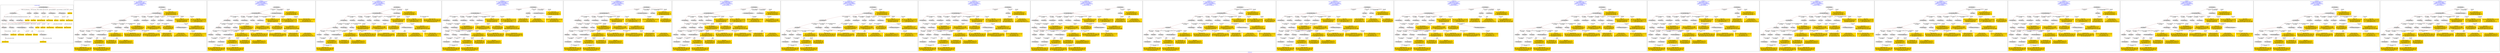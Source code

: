 digraph n0 {
fontcolor="blue"
remincross="true"
label="s02-dma.csv"
subgraph cluster_0 {
label="1-correct model"
n2[style="filled",color="white",fillcolor="lightgray",label="E12_Production1"];
n3[style="filled",color="white",fillcolor="lightgray",label="E21_Person1"];
n4[style="filled",color="white",fillcolor="lightgray",label="E55_Type2"];
n5[style="filled",color="white",fillcolor="lightgray",label="E52_Time-Span3"];
n6[style="filled",color="white",fillcolor="lightgray",label="E69_Death1"];
n7[style="filled",color="white",fillcolor="lightgray",label="E74_Group1"];
n8[style="filled",color="white",fillcolor="lightgray",label="E82_Actor_Appellation1"];
n9[style="filled",color="white",fillcolor="lightgray",label="E67_Birth1"];
n10[shape="plaintext",style="filled",fillcolor="gold",label="Artist URI"];
n11[style="filled",color="white",fillcolor="lightgray",label="E22_Man-Made_Object1"];
n12[style="filled",color="white",fillcolor="lightgray",label="E35_Title1"];
n13[style="filled",color="white",fillcolor="lightgray",label="E30_Right1"];
n14[style="filled",color="white",fillcolor="lightgray",label="E55_Type1"];
n15[style="filled",color="white",fillcolor="lightgray",label="E54_Dimension1"];
n16[style="filled",color="white",fillcolor="lightgray",label="E40_Legal_Body1"];
n17[shape="plaintext",style="filled",fillcolor="gold",label="Object_URI"];
n18[shape="plaintext",style="filled",fillcolor="gold",label="Object Rights"];
n19[shape="plaintext",style="filled",fillcolor="gold",label="Object Title"];
n20[shape="plaintext",style="filled",fillcolor="gold",label="Museum URI"];
n21[shape="plaintext",style="filled",fillcolor="gold",label="Object Link Source"];
n22[style="filled",color="white",fillcolor="lightgray",label="E52_Time-Span1"];
n23[shape="plaintext",style="filled",fillcolor="gold",label="Artist Birth Date"];
n24[style="filled",color="white",fillcolor="lightgray",label="E52_Time-Span2"];
n25[shape="plaintext",style="filled",fillcolor="gold",label="Artist Death Date"];
n26[shape="plaintext",style="filled",fillcolor="gold",label="Object Earliest Date"];
n27[shape="plaintext",style="filled",fillcolor="gold",label="Object Latest Date"];
n28[shape="plaintext",style="filled",fillcolor="gold",label="dimensions"];
n29[shape="plaintext",style="filled",fillcolor="gold",label="Object Work Type URI"];
n30[shape="plaintext",style="filled",fillcolor="gold",label="Object Work Type"];
n31[shape="plaintext",style="filled",fillcolor="gold",label="Medium URI"];
n32[shape="plaintext",style="filled",fillcolor="gold",label="Object Facet Value 1"];
n33[shape="plaintext",style="filled",fillcolor="gold",label="Nationality_URI"];
n34[shape="plaintext",style="filled",fillcolor="gold",label="Artist Nationality"];
n35[shape="plaintext",style="filled",fillcolor="gold",label="Artist Appellation"];
n36[shape="plaintext",style="filled",fillcolor="gold",label="Artist Name"];
}
subgraph cluster_1 {
label="candidate 0\nlink coherence:0.7142857142857143\nnode coherence:0.71875\nconfidence:0.4735341496482471\nmapping score:0.4344650869197861\ncost:529.99829\n-precision:0.54-recall:0.56"
n38[style="filled",color="white",fillcolor="lightgray",label="E12_Production1"];
n39[style="filled",color="white",fillcolor="lightgray",label="E21_Person1"];
n40[style="filled",color="white",fillcolor="lightgray",label="E52_Time-Span2"];
n41[style="filled",color="white",fillcolor="lightgray",label="E55_Type1"];
n42[style="filled",color="white",fillcolor="lightgray",label="E67_Birth1"];
n43[style="filled",color="white",fillcolor="lightgray",label="E69_Death1"];
n44[style="filled",color="white",fillcolor="lightgray",label="E74_Group1"];
n45[style="filled",color="white",fillcolor="lightgray",label="E82_Actor_Appellation1"];
n46[style="filled",color="white",fillcolor="lightgray",label="E22_Man-Made_Object1"];
n47[style="filled",color="white",fillcolor="lightgray",label="E21_Person2"];
n48[style="filled",color="white",fillcolor="lightgray",label="E54_Dimension1"];
n49[style="filled",color="white",fillcolor="lightgray",label="E55_Type2"];
n50[style="filled",color="white",fillcolor="lightgray",label="E57_Material1"];
n51[style="filled",color="white",fillcolor="lightgray",label="E8_Acquisition1"];
n52[style="filled",color="white",fillcolor="lightgray",label="E31_Document1"];
n53[style="filled",color="white",fillcolor="lightgray",label="E52_Time-Span1"];
n54[style="filled",color="white",fillcolor="lightgray",label="E52_Time-Span3"];
n55[style="filled",color="white",fillcolor="lightgray",label="E29_Design_or_Procedure1"];
n56[shape="plaintext",style="filled",fillcolor="gold",label="Object Rights\n[E8_Acquisition,P3_has_note,0.561]\n[E30_Right,P3_has_note,0.255]\n[E22_Man-Made_Object,P3_has_note,0.098]\n[E33_Linguistic_Object,P3_has_note,0.087]"];
n57[shape="plaintext",style="filled",fillcolor="gold",label="Artist Birth Date\n[E52_Time-Span,P82a_begin_of_the_begin,0.471]\n[E52_Time-Span,P82_at_some_time_within,0.34]\n[E52_Time-Span,P82b_end_of_the_end,0.125]\n[E33_Linguistic_Object,P3_has_note,0.064]"];
n58[shape="plaintext",style="filled",fillcolor="gold",label="Artist Death Date\n[E52_Time-Span,P82b_end_of_the_end,0.403]\n[E52_Time-Span,P82_at_some_time_within,0.354]\n[E52_Time-Span,P82a_begin_of_the_begin,0.163]\n[E52_Time-Span,label,0.08]"];
n59[shape="plaintext",style="filled",fillcolor="gold",label="Museum URI\n[E31_Document,classLink,0.517]\n[E38_Image,classLink,0.308]\n[E22_Man-Made_Object,classLink,0.106]\n[E21_Person,classLink,0.069]"];
n60[shape="plaintext",style="filled",fillcolor="gold",label="Medium URI\n[E55_Type,classLink,0.41]\n[E57_Material,classLink,0.369]\n[E74_Group,classLink,0.193]\n[E55_Type,label,0.028]"];
n61[shape="plaintext",style="filled",fillcolor="gold",label="Object Work Type URI\n[E55_Type,classLink,0.56]\n[E55_Type,label,0.179]\n[E74_Group,classLink,0.146]\n[E57_Material,classLink,0.115]"];
n62[shape="plaintext",style="filled",fillcolor="gold",label="Object Facet Value 1\n[E29_Design_or_Procedure,P3_has_note,0.334]\n[E55_Type,label,0.274]\n[E57_Material,label,0.261]\n[E12_Production,P3_has_note,0.131]"];
n63[shape="plaintext",style="filled",fillcolor="gold",label="Object_URI\n[E22_Man-Made_Object,classLink,0.404]\n[E31_Document,classLink,0.38]\n[E38_Image,classLink,0.163]\n[E21_Person,classLink,0.053]"];
n64[shape="plaintext",style="filled",fillcolor="gold",label="Object Earliest Date\n[E52_Time-Span,P82a_begin_of_the_begin,0.388]\n[E52_Time-Span,P82_at_some_time_within,0.291]\n[E52_Time-Span,P82b_end_of_the_end,0.231]\n[E52_Time-Span,label,0.09]"];
n65[shape="plaintext",style="filled",fillcolor="gold",label="Object Latest Date\n[E52_Time-Span,P82a_begin_of_the_begin,0.375]\n[E52_Time-Span,P82_at_some_time_within,0.287]\n[E52_Time-Span,P82b_end_of_the_end,0.259]\n[E52_Time-Span,label,0.079]"];
n66[shape="plaintext",style="filled",fillcolor="gold",label="Artist Appellation\n[E21_Person,classLink,0.491]\n[E82_Actor_Appellation,classLink,0.394]\n[E31_Document,classLink,0.083]\n[E38_Image,classLink,0.033]"];
n67[shape="plaintext",style="filled",fillcolor="gold",label="Artist Nationality\n[E74_Group,label,0.481]\n[E74_Group,classLink,0.326]\n[E55_Type,label,0.122]\n[E21_Person,P3_has_note,0.072]"];
n68[shape="plaintext",style="filled",fillcolor="gold",label="Nationality_URI\n[E74_Group,classLink,0.697]\n[E55_Type,classLink,0.179]\n[E57_Material,classLink,0.08]\n[E55_Type,label,0.043]"];
n69[shape="plaintext",style="filled",fillcolor="gold",label="Object Work Type\n[E55_Type,label,0.354]\n[E55_Type,classLink,0.331]\n[E31_Document,classLink,0.175]\n[E33_Linguistic_Object,P3_has_note,0.14]"];
n70[shape="plaintext",style="filled",fillcolor="gold",label="Artist Name\n[E82_Actor_Appellation,label,0.504]\n[E22_Man-Made_Object,classLink,0.173]\n[E8_Acquisition,P3_has_note,0.167]\n[E22_Man-Made_Object,P3_has_note,0.157]"];
n71[shape="plaintext",style="filled",fillcolor="gold",label="Artist URI\n[E21_Person,classLink,0.427]\n[E31_Document,classLink,0.3]\n[E82_Actor_Appellation,classLink,0.145]\n[E38_Image,classLink,0.128]"];
n72[shape="plaintext",style="filled",fillcolor="gold",label="dimensions\n[E54_Dimension,P3_has_note,0.846]\n[E8_Acquisition,P3_has_note,0.068]\n[E22_Man-Made_Object,P3_has_note,0.059]\n[E55_Type,label,0.027]"];
n73[shape="plaintext",style="filled",fillcolor="gold",label="Object Title\n[E22_Man-Made_Object,P3_has_note,0.301]\n[E73_Information_Object,P3_has_note,0.248]\n[E35_Title,label,0.246]\n[E33_Linguistic_Object,P3_has_note,0.205]"];
}
subgraph cluster_2 {
label="candidate 1\nlink coherence:0.696969696969697\nnode coherence:0.6875\nconfidence:0.4735341496482471\nmapping score:0.4240484202531194\ncost:528.008512\n-precision:0.52-recall:0.5"
n75[style="filled",color="white",fillcolor="lightgray",label="E12_Production1"];
n76[style="filled",color="white",fillcolor="lightgray",label="E21_Person1"];
n77[style="filled",color="white",fillcolor="lightgray",label="E52_Time-Span2"];
n78[style="filled",color="white",fillcolor="lightgray",label="E55_Type1"];
n79[style="filled",color="white",fillcolor="lightgray",label="E69_Death1"];
n80[style="filled",color="white",fillcolor="lightgray",label="E74_Group1"];
n81[style="filled",color="white",fillcolor="lightgray",label="E82_Actor_Appellation1"];
n82[style="filled",color="white",fillcolor="lightgray",label="E22_Man-Made_Object1"];
n83[style="filled",color="white",fillcolor="lightgray",label="E21_Person2"];
n84[style="filled",color="white",fillcolor="lightgray",label="E54_Dimension1"];
n85[style="filled",color="white",fillcolor="lightgray",label="E55_Type2"];
n86[style="filled",color="white",fillcolor="lightgray",label="E8_Acquisition1"];
n87[style="filled",color="white",fillcolor="lightgray",label="E31_Document1"];
n88[style="filled",color="white",fillcolor="lightgray",label="E52_Time-Span3"];
n89[style="filled",color="white",fillcolor="lightgray",label="E52_Time-Span4"];
n90[style="filled",color="white",fillcolor="lightgray",label="E29_Design_or_Procedure1"];
n91[shape="plaintext",style="filled",fillcolor="gold",label="Object Rights\n[E8_Acquisition,P3_has_note,0.561]\n[E30_Right,P3_has_note,0.255]\n[E22_Man-Made_Object,P3_has_note,0.098]\n[E33_Linguistic_Object,P3_has_note,0.087]"];
n92[shape="plaintext",style="filled",fillcolor="gold",label="Artist Birth Date\n[E52_Time-Span,P82a_begin_of_the_begin,0.471]\n[E52_Time-Span,P82_at_some_time_within,0.34]\n[E52_Time-Span,P82b_end_of_the_end,0.125]\n[E33_Linguistic_Object,P3_has_note,0.064]"];
n93[shape="plaintext",style="filled",fillcolor="gold",label="Artist Death Date\n[E52_Time-Span,P82b_end_of_the_end,0.403]\n[E52_Time-Span,P82_at_some_time_within,0.354]\n[E52_Time-Span,P82a_begin_of_the_begin,0.163]\n[E52_Time-Span,label,0.08]"];
n94[shape="plaintext",style="filled",fillcolor="gold",label="Museum URI\n[E31_Document,classLink,0.517]\n[E38_Image,classLink,0.308]\n[E22_Man-Made_Object,classLink,0.106]\n[E21_Person,classLink,0.069]"];
n95[shape="plaintext",style="filled",fillcolor="gold",label="Object Latest Date\n[E52_Time-Span,P82a_begin_of_the_begin,0.375]\n[E52_Time-Span,P82_at_some_time_within,0.287]\n[E52_Time-Span,P82b_end_of_the_end,0.259]\n[E52_Time-Span,label,0.079]"];
n96[shape="plaintext",style="filled",fillcolor="gold",label="Medium URI\n[E55_Type,classLink,0.41]\n[E57_Material,classLink,0.369]\n[E74_Group,classLink,0.193]\n[E55_Type,label,0.028]"];
n97[shape="plaintext",style="filled",fillcolor="gold",label="Object Work Type URI\n[E55_Type,classLink,0.56]\n[E55_Type,label,0.179]\n[E74_Group,classLink,0.146]\n[E57_Material,classLink,0.115]"];
n98[shape="plaintext",style="filled",fillcolor="gold",label="Object Facet Value 1\n[E29_Design_or_Procedure,P3_has_note,0.334]\n[E55_Type,label,0.274]\n[E57_Material,label,0.261]\n[E12_Production,P3_has_note,0.131]"];
n99[shape="plaintext",style="filled",fillcolor="gold",label="Object_URI\n[E22_Man-Made_Object,classLink,0.404]\n[E31_Document,classLink,0.38]\n[E38_Image,classLink,0.163]\n[E21_Person,classLink,0.053]"];
n100[shape="plaintext",style="filled",fillcolor="gold",label="Object Earliest Date\n[E52_Time-Span,P82a_begin_of_the_begin,0.388]\n[E52_Time-Span,P82_at_some_time_within,0.291]\n[E52_Time-Span,P82b_end_of_the_end,0.231]\n[E52_Time-Span,label,0.09]"];
n101[shape="plaintext",style="filled",fillcolor="gold",label="Artist Appellation\n[E21_Person,classLink,0.491]\n[E82_Actor_Appellation,classLink,0.394]\n[E31_Document,classLink,0.083]\n[E38_Image,classLink,0.033]"];
n102[shape="plaintext",style="filled",fillcolor="gold",label="Artist Nationality\n[E74_Group,label,0.481]\n[E74_Group,classLink,0.326]\n[E55_Type,label,0.122]\n[E21_Person,P3_has_note,0.072]"];
n103[shape="plaintext",style="filled",fillcolor="gold",label="Nationality_URI\n[E74_Group,classLink,0.697]\n[E55_Type,classLink,0.179]\n[E57_Material,classLink,0.08]\n[E55_Type,label,0.043]"];
n104[shape="plaintext",style="filled",fillcolor="gold",label="Object Work Type\n[E55_Type,label,0.354]\n[E55_Type,classLink,0.331]\n[E31_Document,classLink,0.175]\n[E33_Linguistic_Object,P3_has_note,0.14]"];
n105[shape="plaintext",style="filled",fillcolor="gold",label="Artist Name\n[E82_Actor_Appellation,label,0.504]\n[E22_Man-Made_Object,classLink,0.173]\n[E8_Acquisition,P3_has_note,0.167]\n[E22_Man-Made_Object,P3_has_note,0.157]"];
n106[shape="plaintext",style="filled",fillcolor="gold",label="Artist URI\n[E21_Person,classLink,0.427]\n[E31_Document,classLink,0.3]\n[E82_Actor_Appellation,classLink,0.145]\n[E38_Image,classLink,0.128]"];
n107[shape="plaintext",style="filled",fillcolor="gold",label="dimensions\n[E54_Dimension,P3_has_note,0.846]\n[E8_Acquisition,P3_has_note,0.068]\n[E22_Man-Made_Object,P3_has_note,0.059]\n[E55_Type,label,0.027]"];
n108[shape="plaintext",style="filled",fillcolor="gold",label="Object Title\n[E22_Man-Made_Object,P3_has_note,0.301]\n[E73_Information_Object,P3_has_note,0.248]\n[E35_Title,label,0.246]\n[E33_Linguistic_Object,P3_has_note,0.205]"];
}
subgraph cluster_3 {
label="candidate 10\nlink coherence:0.6764705882352942\nnode coherence:0.6875\nconfidence:0.4735341496482471\nmapping score:0.4240484202531194\ncost:628.008512\n-precision:0.5-recall:0.5"
n110[style="filled",color="white",fillcolor="lightgray",label="E12_Production1"];
n111[style="filled",color="white",fillcolor="lightgray",label="E21_Person1"];
n112[style="filled",color="white",fillcolor="lightgray",label="E52_Time-Span2"];
n113[style="filled",color="white",fillcolor="lightgray",label="E55_Type1"];
n114[style="filled",color="white",fillcolor="lightgray",label="E67_Birth1"];
n115[style="filled",color="white",fillcolor="lightgray",label="E74_Group1"];
n116[style="filled",color="white",fillcolor="lightgray",label="E82_Actor_Appellation1"];
n117[style="filled",color="white",fillcolor="lightgray",label="E22_Man-Made_Object1"];
n118[style="filled",color="white",fillcolor="lightgray",label="E21_Person2"];
n119[style="filled",color="white",fillcolor="lightgray",label="E54_Dimension1"];
n120[style="filled",color="white",fillcolor="lightgray",label="E55_Type2"];
n121[style="filled",color="white",fillcolor="lightgray",label="E57_Material1"];
n122[style="filled",color="white",fillcolor="lightgray",label="E8_Acquisition1"];
n123[style="filled",color="white",fillcolor="lightgray",label="E31_Document1"];
n124[style="filled",color="white",fillcolor="lightgray",label="E52_Time-Span1"];
n125[style="filled",color="white",fillcolor="lightgray",label="E52_Time-Span4"];
n126[style="filled",color="white",fillcolor="lightgray",label="E29_Design_or_Procedure1"];
n127[shape="plaintext",style="filled",fillcolor="gold",label="Object Rights\n[E8_Acquisition,P3_has_note,0.561]\n[E30_Right,P3_has_note,0.255]\n[E22_Man-Made_Object,P3_has_note,0.098]\n[E33_Linguistic_Object,P3_has_note,0.087]"];
n128[shape="plaintext",style="filled",fillcolor="gold",label="Artist Birth Date\n[E52_Time-Span,P82a_begin_of_the_begin,0.471]\n[E52_Time-Span,P82_at_some_time_within,0.34]\n[E52_Time-Span,P82b_end_of_the_end,0.125]\n[E33_Linguistic_Object,P3_has_note,0.064]"];
n129[shape="plaintext",style="filled",fillcolor="gold",label="Artist Death Date\n[E52_Time-Span,P82b_end_of_the_end,0.403]\n[E52_Time-Span,P82_at_some_time_within,0.354]\n[E52_Time-Span,P82a_begin_of_the_begin,0.163]\n[E52_Time-Span,label,0.08]"];
n130[shape="plaintext",style="filled",fillcolor="gold",label="Museum URI\n[E31_Document,classLink,0.517]\n[E38_Image,classLink,0.308]\n[E22_Man-Made_Object,classLink,0.106]\n[E21_Person,classLink,0.069]"];
n131[shape="plaintext",style="filled",fillcolor="gold",label="Object Latest Date\n[E52_Time-Span,P82a_begin_of_the_begin,0.375]\n[E52_Time-Span,P82_at_some_time_within,0.287]\n[E52_Time-Span,P82b_end_of_the_end,0.259]\n[E52_Time-Span,label,0.079]"];
n132[shape="plaintext",style="filled",fillcolor="gold",label="Medium URI\n[E55_Type,classLink,0.41]\n[E57_Material,classLink,0.369]\n[E74_Group,classLink,0.193]\n[E55_Type,label,0.028]"];
n133[shape="plaintext",style="filled",fillcolor="gold",label="Object Work Type URI\n[E55_Type,classLink,0.56]\n[E55_Type,label,0.179]\n[E74_Group,classLink,0.146]\n[E57_Material,classLink,0.115]"];
n134[shape="plaintext",style="filled",fillcolor="gold",label="Object Facet Value 1\n[E29_Design_or_Procedure,P3_has_note,0.334]\n[E55_Type,label,0.274]\n[E57_Material,label,0.261]\n[E12_Production,P3_has_note,0.131]"];
n135[shape="plaintext",style="filled",fillcolor="gold",label="Object_URI\n[E22_Man-Made_Object,classLink,0.404]\n[E31_Document,classLink,0.38]\n[E38_Image,classLink,0.163]\n[E21_Person,classLink,0.053]"];
n136[shape="plaintext",style="filled",fillcolor="gold",label="Object Earliest Date\n[E52_Time-Span,P82a_begin_of_the_begin,0.388]\n[E52_Time-Span,P82_at_some_time_within,0.291]\n[E52_Time-Span,P82b_end_of_the_end,0.231]\n[E52_Time-Span,label,0.09]"];
n137[shape="plaintext",style="filled",fillcolor="gold",label="Artist Appellation\n[E21_Person,classLink,0.491]\n[E82_Actor_Appellation,classLink,0.394]\n[E31_Document,classLink,0.083]\n[E38_Image,classLink,0.033]"];
n138[shape="plaintext",style="filled",fillcolor="gold",label="Artist Nationality\n[E74_Group,label,0.481]\n[E74_Group,classLink,0.326]\n[E55_Type,label,0.122]\n[E21_Person,P3_has_note,0.072]"];
n139[shape="plaintext",style="filled",fillcolor="gold",label="Nationality_URI\n[E74_Group,classLink,0.697]\n[E55_Type,classLink,0.179]\n[E57_Material,classLink,0.08]\n[E55_Type,label,0.043]"];
n140[shape="plaintext",style="filled",fillcolor="gold",label="Object Work Type\n[E55_Type,label,0.354]\n[E55_Type,classLink,0.331]\n[E31_Document,classLink,0.175]\n[E33_Linguistic_Object,P3_has_note,0.14]"];
n141[shape="plaintext",style="filled",fillcolor="gold",label="Artist Name\n[E82_Actor_Appellation,label,0.504]\n[E22_Man-Made_Object,classLink,0.173]\n[E8_Acquisition,P3_has_note,0.167]\n[E22_Man-Made_Object,P3_has_note,0.157]"];
n142[shape="plaintext",style="filled",fillcolor="gold",label="Artist URI\n[E21_Person,classLink,0.427]\n[E31_Document,classLink,0.3]\n[E82_Actor_Appellation,classLink,0.145]\n[E38_Image,classLink,0.128]"];
n143[shape="plaintext",style="filled",fillcolor="gold",label="dimensions\n[E54_Dimension,P3_has_note,0.846]\n[E8_Acquisition,P3_has_note,0.068]\n[E22_Man-Made_Object,P3_has_note,0.059]\n[E55_Type,label,0.027]"];
n144[shape="plaintext",style="filled",fillcolor="gold",label="Object Title\n[E22_Man-Made_Object,P3_has_note,0.301]\n[E73_Information_Object,P3_has_note,0.248]\n[E35_Title,label,0.246]\n[E33_Linguistic_Object,P3_has_note,0.205]"];
}
subgraph cluster_4 {
label="candidate 11\nlink coherence:0.6666666666666666\nnode coherence:0.6875\nconfidence:0.4735341496482471\nmapping score:0.4240484202531194\ncost:528.008612\n-precision:0.52-recall:0.5"
n146[style="filled",color="white",fillcolor="lightgray",label="E12_Production1"];
n147[style="filled",color="white",fillcolor="lightgray",label="E21_Person1"];
n148[style="filled",color="white",fillcolor="lightgray",label="E52_Time-Span2"];
n149[style="filled",color="white",fillcolor="lightgray",label="E69_Death1"];
n150[style="filled",color="white",fillcolor="lightgray",label="E74_Group1"];
n151[style="filled",color="white",fillcolor="lightgray",label="E82_Actor_Appellation1"];
n152[style="filled",color="white",fillcolor="lightgray",label="E22_Man-Made_Object1"];
n153[style="filled",color="white",fillcolor="lightgray",label="E21_Person2"];
n154[style="filled",color="white",fillcolor="lightgray",label="E54_Dimension1"];
n155[style="filled",color="white",fillcolor="lightgray",label="E55_Type2"];
n156[style="filled",color="white",fillcolor="lightgray",label="E8_Acquisition1"];
n157[style="filled",color="white",fillcolor="lightgray",label="E31_Document1"];
n158[style="filled",color="white",fillcolor="lightgray",label="E55_Type1"];
n159[style="filled",color="white",fillcolor="lightgray",label="E52_Time-Span3"];
n160[style="filled",color="white",fillcolor="lightgray",label="E52_Time-Span4"];
n161[style="filled",color="white",fillcolor="lightgray",label="E29_Design_or_Procedure1"];
n162[shape="plaintext",style="filled",fillcolor="gold",label="Object Rights\n[E8_Acquisition,P3_has_note,0.561]\n[E30_Right,P3_has_note,0.255]\n[E22_Man-Made_Object,P3_has_note,0.098]\n[E33_Linguistic_Object,P3_has_note,0.087]"];
n163[shape="plaintext",style="filled",fillcolor="gold",label="Artist Birth Date\n[E52_Time-Span,P82a_begin_of_the_begin,0.471]\n[E52_Time-Span,P82_at_some_time_within,0.34]\n[E52_Time-Span,P82b_end_of_the_end,0.125]\n[E33_Linguistic_Object,P3_has_note,0.064]"];
n164[shape="plaintext",style="filled",fillcolor="gold",label="Artist Death Date\n[E52_Time-Span,P82b_end_of_the_end,0.403]\n[E52_Time-Span,P82_at_some_time_within,0.354]\n[E52_Time-Span,P82a_begin_of_the_begin,0.163]\n[E52_Time-Span,label,0.08]"];
n165[shape="plaintext",style="filled",fillcolor="gold",label="Museum URI\n[E31_Document,classLink,0.517]\n[E38_Image,classLink,0.308]\n[E22_Man-Made_Object,classLink,0.106]\n[E21_Person,classLink,0.069]"];
n166[shape="plaintext",style="filled",fillcolor="gold",label="Object Latest Date\n[E52_Time-Span,P82a_begin_of_the_begin,0.375]\n[E52_Time-Span,P82_at_some_time_within,0.287]\n[E52_Time-Span,P82b_end_of_the_end,0.259]\n[E52_Time-Span,label,0.079]"];
n167[shape="plaintext",style="filled",fillcolor="gold",label="Medium URI\n[E55_Type,classLink,0.41]\n[E57_Material,classLink,0.369]\n[E74_Group,classLink,0.193]\n[E55_Type,label,0.028]"];
n168[shape="plaintext",style="filled",fillcolor="gold",label="Object Work Type URI\n[E55_Type,classLink,0.56]\n[E55_Type,label,0.179]\n[E74_Group,classLink,0.146]\n[E57_Material,classLink,0.115]"];
n169[shape="plaintext",style="filled",fillcolor="gold",label="Object Facet Value 1\n[E29_Design_or_Procedure,P3_has_note,0.334]\n[E55_Type,label,0.274]\n[E57_Material,label,0.261]\n[E12_Production,P3_has_note,0.131]"];
n170[shape="plaintext",style="filled",fillcolor="gold",label="Object_URI\n[E22_Man-Made_Object,classLink,0.404]\n[E31_Document,classLink,0.38]\n[E38_Image,classLink,0.163]\n[E21_Person,classLink,0.053]"];
n171[shape="plaintext",style="filled",fillcolor="gold",label="Object Earliest Date\n[E52_Time-Span,P82a_begin_of_the_begin,0.388]\n[E52_Time-Span,P82_at_some_time_within,0.291]\n[E52_Time-Span,P82b_end_of_the_end,0.231]\n[E52_Time-Span,label,0.09]"];
n172[shape="plaintext",style="filled",fillcolor="gold",label="Artist Appellation\n[E21_Person,classLink,0.491]\n[E82_Actor_Appellation,classLink,0.394]\n[E31_Document,classLink,0.083]\n[E38_Image,classLink,0.033]"];
n173[shape="plaintext",style="filled",fillcolor="gold",label="Artist Nationality\n[E74_Group,label,0.481]\n[E74_Group,classLink,0.326]\n[E55_Type,label,0.122]\n[E21_Person,P3_has_note,0.072]"];
n174[shape="plaintext",style="filled",fillcolor="gold",label="Nationality_URI\n[E74_Group,classLink,0.697]\n[E55_Type,classLink,0.179]\n[E57_Material,classLink,0.08]\n[E55_Type,label,0.043]"];
n175[shape="plaintext",style="filled",fillcolor="gold",label="Object Work Type\n[E55_Type,label,0.354]\n[E55_Type,classLink,0.331]\n[E31_Document,classLink,0.175]\n[E33_Linguistic_Object,P3_has_note,0.14]"];
n176[shape="plaintext",style="filled",fillcolor="gold",label="Artist Name\n[E82_Actor_Appellation,label,0.504]\n[E22_Man-Made_Object,classLink,0.173]\n[E8_Acquisition,P3_has_note,0.167]\n[E22_Man-Made_Object,P3_has_note,0.157]"];
n177[shape="plaintext",style="filled",fillcolor="gold",label="Artist URI\n[E21_Person,classLink,0.427]\n[E31_Document,classLink,0.3]\n[E82_Actor_Appellation,classLink,0.145]\n[E38_Image,classLink,0.128]"];
n178[shape="plaintext",style="filled",fillcolor="gold",label="dimensions\n[E54_Dimension,P3_has_note,0.846]\n[E8_Acquisition,P3_has_note,0.068]\n[E22_Man-Made_Object,P3_has_note,0.059]\n[E55_Type,label,0.027]"];
n179[shape="plaintext",style="filled",fillcolor="gold",label="Object Title\n[E22_Man-Made_Object,P3_has_note,0.301]\n[E73_Information_Object,P3_has_note,0.248]\n[E35_Title,label,0.246]\n[E33_Linguistic_Object,P3_has_note,0.205]"];
}
subgraph cluster_5 {
label="candidate 12\nlink coherence:0.6666666666666666\nnode coherence:0.6875\nconfidence:0.4735341496482471\nmapping score:0.4240484202531194\ncost:627.018564\n-precision:0.52-recall:0.5"
n181[style="filled",color="white",fillcolor="lightgray",label="E12_Production1"];
n182[style="filled",color="white",fillcolor="lightgray",label="E21_Person1"];
n183[style="filled",color="white",fillcolor="lightgray",label="E52_Time-Span2"];
n184[style="filled",color="white",fillcolor="lightgray",label="E55_Type1"];
n185[style="filled",color="white",fillcolor="lightgray",label="E69_Death1"];
n186[style="filled",color="white",fillcolor="lightgray",label="E74_Group1"];
n187[style="filled",color="white",fillcolor="lightgray",label="E82_Actor_Appellation1"];
n188[style="filled",color="white",fillcolor="lightgray",label="E22_Man-Made_Object1"];
n189[style="filled",color="white",fillcolor="lightgray",label="E21_Person2"];
n190[style="filled",color="white",fillcolor="lightgray",label="E54_Dimension1"];
n191[style="filled",color="white",fillcolor="lightgray",label="E8_Acquisition1"];
n192[style="filled",color="white",fillcolor="lightgray",label="E31_Document1"];
n193[style="filled",color="white",fillcolor="lightgray",label="E52_Time-Span3"];
n194[style="filled",color="white",fillcolor="lightgray",label="E52_Time-Span4"];
n195[style="filled",color="white",fillcolor="lightgray",label="E29_Design_or_Procedure1"];
n196[style="filled",color="white",fillcolor="lightgray",label="E55_Type2"];
n197[shape="plaintext",style="filled",fillcolor="gold",label="Object Rights\n[E8_Acquisition,P3_has_note,0.561]\n[E30_Right,P3_has_note,0.255]\n[E22_Man-Made_Object,P3_has_note,0.098]\n[E33_Linguistic_Object,P3_has_note,0.087]"];
n198[shape="plaintext",style="filled",fillcolor="gold",label="Artist Birth Date\n[E52_Time-Span,P82a_begin_of_the_begin,0.471]\n[E52_Time-Span,P82_at_some_time_within,0.34]\n[E52_Time-Span,P82b_end_of_the_end,0.125]\n[E33_Linguistic_Object,P3_has_note,0.064]"];
n199[shape="plaintext",style="filled",fillcolor="gold",label="Artist Death Date\n[E52_Time-Span,P82b_end_of_the_end,0.403]\n[E52_Time-Span,P82_at_some_time_within,0.354]\n[E52_Time-Span,P82a_begin_of_the_begin,0.163]\n[E52_Time-Span,label,0.08]"];
n200[shape="plaintext",style="filled",fillcolor="gold",label="Museum URI\n[E31_Document,classLink,0.517]\n[E38_Image,classLink,0.308]\n[E22_Man-Made_Object,classLink,0.106]\n[E21_Person,classLink,0.069]"];
n201[shape="plaintext",style="filled",fillcolor="gold",label="Object Latest Date\n[E52_Time-Span,P82a_begin_of_the_begin,0.375]\n[E52_Time-Span,P82_at_some_time_within,0.287]\n[E52_Time-Span,P82b_end_of_the_end,0.259]\n[E52_Time-Span,label,0.079]"];
n202[shape="plaintext",style="filled",fillcolor="gold",label="Medium URI\n[E55_Type,classLink,0.41]\n[E57_Material,classLink,0.369]\n[E74_Group,classLink,0.193]\n[E55_Type,label,0.028]"];
n203[shape="plaintext",style="filled",fillcolor="gold",label="Object Work Type URI\n[E55_Type,classLink,0.56]\n[E55_Type,label,0.179]\n[E74_Group,classLink,0.146]\n[E57_Material,classLink,0.115]"];
n204[shape="plaintext",style="filled",fillcolor="gold",label="Object Facet Value 1\n[E29_Design_or_Procedure,P3_has_note,0.334]\n[E55_Type,label,0.274]\n[E57_Material,label,0.261]\n[E12_Production,P3_has_note,0.131]"];
n205[shape="plaintext",style="filled",fillcolor="gold",label="Object_URI\n[E22_Man-Made_Object,classLink,0.404]\n[E31_Document,classLink,0.38]\n[E38_Image,classLink,0.163]\n[E21_Person,classLink,0.053]"];
n206[shape="plaintext",style="filled",fillcolor="gold",label="Object Earliest Date\n[E52_Time-Span,P82a_begin_of_the_begin,0.388]\n[E52_Time-Span,P82_at_some_time_within,0.291]\n[E52_Time-Span,P82b_end_of_the_end,0.231]\n[E52_Time-Span,label,0.09]"];
n207[shape="plaintext",style="filled",fillcolor="gold",label="Artist Appellation\n[E21_Person,classLink,0.491]\n[E82_Actor_Appellation,classLink,0.394]\n[E31_Document,classLink,0.083]\n[E38_Image,classLink,0.033]"];
n208[shape="plaintext",style="filled",fillcolor="gold",label="Artist Nationality\n[E74_Group,label,0.481]\n[E74_Group,classLink,0.326]\n[E55_Type,label,0.122]\n[E21_Person,P3_has_note,0.072]"];
n209[shape="plaintext",style="filled",fillcolor="gold",label="Nationality_URI\n[E74_Group,classLink,0.697]\n[E55_Type,classLink,0.179]\n[E57_Material,classLink,0.08]\n[E55_Type,label,0.043]"];
n210[shape="plaintext",style="filled",fillcolor="gold",label="Object Work Type\n[E55_Type,label,0.354]\n[E55_Type,classLink,0.331]\n[E31_Document,classLink,0.175]\n[E33_Linguistic_Object,P3_has_note,0.14]"];
n211[shape="plaintext",style="filled",fillcolor="gold",label="Artist Name\n[E82_Actor_Appellation,label,0.504]\n[E22_Man-Made_Object,classLink,0.173]\n[E8_Acquisition,P3_has_note,0.167]\n[E22_Man-Made_Object,P3_has_note,0.157]"];
n212[shape="plaintext",style="filled",fillcolor="gold",label="Artist URI\n[E21_Person,classLink,0.427]\n[E31_Document,classLink,0.3]\n[E82_Actor_Appellation,classLink,0.145]\n[E38_Image,classLink,0.128]"];
n213[shape="plaintext",style="filled",fillcolor="gold",label="dimensions\n[E54_Dimension,P3_has_note,0.846]\n[E8_Acquisition,P3_has_note,0.068]\n[E22_Man-Made_Object,P3_has_note,0.059]\n[E55_Type,label,0.027]"];
n214[shape="plaintext",style="filled",fillcolor="gold",label="Object Title\n[E22_Man-Made_Object,P3_has_note,0.301]\n[E73_Information_Object,P3_has_note,0.248]\n[E35_Title,label,0.246]\n[E33_Linguistic_Object,P3_has_note,0.205]"];
}
subgraph cluster_6 {
label="candidate 13\nlink coherence:0.6666666666666666\nnode coherence:0.6875\nconfidence:0.4735341496482471\nmapping score:0.4240484202531194\ncost:627.018664\n-precision:0.48-recall:0.47"
n216[style="filled",color="white",fillcolor="lightgray",label="E12_Production1"];
n217[style="filled",color="white",fillcolor="lightgray",label="E21_Person1"];
n218[style="filled",color="white",fillcolor="lightgray",label="E52_Time-Span2"];
n219[style="filled",color="white",fillcolor="lightgray",label="E55_Type1"];
n220[style="filled",color="white",fillcolor="lightgray",label="E69_Death1"];
n221[style="filled",color="white",fillcolor="lightgray",label="E74_Group1"];
n222[style="filled",color="white",fillcolor="lightgray",label="E82_Actor_Appellation1"];
n223[style="filled",color="white",fillcolor="lightgray",label="E22_Man-Made_Object1"];
n224[style="filled",color="white",fillcolor="lightgray",label="E21_Person2"];
n225[style="filled",color="white",fillcolor="lightgray",label="E55_Type2"];
n226[style="filled",color="white",fillcolor="lightgray",label="E8_Acquisition1"];
n227[style="filled",color="white",fillcolor="lightgray",label="E31_Document1"];
n228[style="filled",color="white",fillcolor="lightgray",label="E52_Time-Span3"];
n229[style="filled",color="white",fillcolor="lightgray",label="E52_Time-Span4"];
n230[style="filled",color="white",fillcolor="lightgray",label="E29_Design_or_Procedure1"];
n231[style="filled",color="white",fillcolor="lightgray",label="E54_Dimension1"];
n232[shape="plaintext",style="filled",fillcolor="gold",label="Object Rights\n[E8_Acquisition,P3_has_note,0.561]\n[E30_Right,P3_has_note,0.255]\n[E22_Man-Made_Object,P3_has_note,0.098]\n[E33_Linguistic_Object,P3_has_note,0.087]"];
n233[shape="plaintext",style="filled",fillcolor="gold",label="Artist Birth Date\n[E52_Time-Span,P82a_begin_of_the_begin,0.471]\n[E52_Time-Span,P82_at_some_time_within,0.34]\n[E52_Time-Span,P82b_end_of_the_end,0.125]\n[E33_Linguistic_Object,P3_has_note,0.064]"];
n234[shape="plaintext",style="filled",fillcolor="gold",label="Artist Death Date\n[E52_Time-Span,P82b_end_of_the_end,0.403]\n[E52_Time-Span,P82_at_some_time_within,0.354]\n[E52_Time-Span,P82a_begin_of_the_begin,0.163]\n[E52_Time-Span,label,0.08]"];
n235[shape="plaintext",style="filled",fillcolor="gold",label="Museum URI\n[E31_Document,classLink,0.517]\n[E38_Image,classLink,0.308]\n[E22_Man-Made_Object,classLink,0.106]\n[E21_Person,classLink,0.069]"];
n236[shape="plaintext",style="filled",fillcolor="gold",label="Object Latest Date\n[E52_Time-Span,P82a_begin_of_the_begin,0.375]\n[E52_Time-Span,P82_at_some_time_within,0.287]\n[E52_Time-Span,P82b_end_of_the_end,0.259]\n[E52_Time-Span,label,0.079]"];
n237[shape="plaintext",style="filled",fillcolor="gold",label="Medium URI\n[E55_Type,classLink,0.41]\n[E57_Material,classLink,0.369]\n[E74_Group,classLink,0.193]\n[E55_Type,label,0.028]"];
n238[shape="plaintext",style="filled",fillcolor="gold",label="Object Work Type URI\n[E55_Type,classLink,0.56]\n[E55_Type,label,0.179]\n[E74_Group,classLink,0.146]\n[E57_Material,classLink,0.115]"];
n239[shape="plaintext",style="filled",fillcolor="gold",label="Object Facet Value 1\n[E29_Design_or_Procedure,P3_has_note,0.334]\n[E55_Type,label,0.274]\n[E57_Material,label,0.261]\n[E12_Production,P3_has_note,0.131]"];
n240[shape="plaintext",style="filled",fillcolor="gold",label="Object_URI\n[E22_Man-Made_Object,classLink,0.404]\n[E31_Document,classLink,0.38]\n[E38_Image,classLink,0.163]\n[E21_Person,classLink,0.053]"];
n241[shape="plaintext",style="filled",fillcolor="gold",label="Object Earliest Date\n[E52_Time-Span,P82a_begin_of_the_begin,0.388]\n[E52_Time-Span,P82_at_some_time_within,0.291]\n[E52_Time-Span,P82b_end_of_the_end,0.231]\n[E52_Time-Span,label,0.09]"];
n242[shape="plaintext",style="filled",fillcolor="gold",label="Artist Appellation\n[E21_Person,classLink,0.491]\n[E82_Actor_Appellation,classLink,0.394]\n[E31_Document,classLink,0.083]\n[E38_Image,classLink,0.033]"];
n243[shape="plaintext",style="filled",fillcolor="gold",label="Artist Nationality\n[E74_Group,label,0.481]\n[E74_Group,classLink,0.326]\n[E55_Type,label,0.122]\n[E21_Person,P3_has_note,0.072]"];
n244[shape="plaintext",style="filled",fillcolor="gold",label="Nationality_URI\n[E74_Group,classLink,0.697]\n[E55_Type,classLink,0.179]\n[E57_Material,classLink,0.08]\n[E55_Type,label,0.043]"];
n245[shape="plaintext",style="filled",fillcolor="gold",label="Object Work Type\n[E55_Type,label,0.354]\n[E55_Type,classLink,0.331]\n[E31_Document,classLink,0.175]\n[E33_Linguistic_Object,P3_has_note,0.14]"];
n246[shape="plaintext",style="filled",fillcolor="gold",label="Artist Name\n[E82_Actor_Appellation,label,0.504]\n[E22_Man-Made_Object,classLink,0.173]\n[E8_Acquisition,P3_has_note,0.167]\n[E22_Man-Made_Object,P3_has_note,0.157]"];
n247[shape="plaintext",style="filled",fillcolor="gold",label="Artist URI\n[E21_Person,classLink,0.427]\n[E31_Document,classLink,0.3]\n[E82_Actor_Appellation,classLink,0.145]\n[E38_Image,classLink,0.128]"];
n248[shape="plaintext",style="filled",fillcolor="gold",label="dimensions\n[E54_Dimension,P3_has_note,0.846]\n[E8_Acquisition,P3_has_note,0.068]\n[E22_Man-Made_Object,P3_has_note,0.059]\n[E55_Type,label,0.027]"];
n249[shape="plaintext",style="filled",fillcolor="gold",label="Object Title\n[E22_Man-Made_Object,P3_has_note,0.301]\n[E73_Information_Object,P3_has_note,0.248]\n[E35_Title,label,0.246]\n[E33_Linguistic_Object,P3_has_note,0.205]"];
}
subgraph cluster_7 {
label="candidate 14\nlink coherence:0.6571428571428571\nnode coherence:0.65625\nconfidence:0.4735341496482471\nmapping score:0.4136317535864527\ncost:529.99847\n-precision:0.51-recall:0.53"
n251[style="filled",color="white",fillcolor="lightgray",label="E12_Production1"];
n252[style="filled",color="white",fillcolor="lightgray",label="E21_Person1"];
n253[style="filled",color="white",fillcolor="lightgray",label="E52_Time-Span2"];
n254[style="filled",color="white",fillcolor="lightgray",label="E55_Type1"];
n255[style="filled",color="white",fillcolor="lightgray",label="E67_Birth1"];
n256[style="filled",color="white",fillcolor="lightgray",label="E69_Death1"];
n257[style="filled",color="white",fillcolor="lightgray",label="E74_Group1"];
n258[style="filled",color="white",fillcolor="lightgray",label="E21_Person2"];
n259[style="filled",color="white",fillcolor="lightgray",label="E82_Actor_Appellation2"];
n260[style="filled",color="white",fillcolor="lightgray",label="E22_Man-Made_Object1"];
n261[style="filled",color="white",fillcolor="lightgray",label="E54_Dimension1"];
n262[style="filled",color="white",fillcolor="lightgray",label="E55_Type2"];
n263[style="filled",color="white",fillcolor="lightgray",label="E57_Material1"];
n264[style="filled",color="white",fillcolor="lightgray",label="E8_Acquisition1"];
n265[style="filled",color="white",fillcolor="lightgray",label="E31_Document1"];
n266[style="filled",color="white",fillcolor="lightgray",label="E52_Time-Span1"];
n267[style="filled",color="white",fillcolor="lightgray",label="E52_Time-Span3"];
n268[style="filled",color="white",fillcolor="lightgray",label="E29_Design_or_Procedure1"];
n269[shape="plaintext",style="filled",fillcolor="gold",label="Object Rights\n[E8_Acquisition,P3_has_note,0.561]\n[E30_Right,P3_has_note,0.255]\n[E22_Man-Made_Object,P3_has_note,0.098]\n[E33_Linguistic_Object,P3_has_note,0.087]"];
n270[shape="plaintext",style="filled",fillcolor="gold",label="Artist Birth Date\n[E52_Time-Span,P82a_begin_of_the_begin,0.471]\n[E52_Time-Span,P82_at_some_time_within,0.34]\n[E52_Time-Span,P82b_end_of_the_end,0.125]\n[E33_Linguistic_Object,P3_has_note,0.064]"];
n271[shape="plaintext",style="filled",fillcolor="gold",label="Artist Death Date\n[E52_Time-Span,P82b_end_of_the_end,0.403]\n[E52_Time-Span,P82_at_some_time_within,0.354]\n[E52_Time-Span,P82a_begin_of_the_begin,0.163]\n[E52_Time-Span,label,0.08]"];
n272[shape="plaintext",style="filled",fillcolor="gold",label="Museum URI\n[E31_Document,classLink,0.517]\n[E38_Image,classLink,0.308]\n[E22_Man-Made_Object,classLink,0.106]\n[E21_Person,classLink,0.069]"];
n273[shape="plaintext",style="filled",fillcolor="gold",label="Medium URI\n[E55_Type,classLink,0.41]\n[E57_Material,classLink,0.369]\n[E74_Group,classLink,0.193]\n[E55_Type,label,0.028]"];
n274[shape="plaintext",style="filled",fillcolor="gold",label="Object Work Type URI\n[E55_Type,classLink,0.56]\n[E55_Type,label,0.179]\n[E74_Group,classLink,0.146]\n[E57_Material,classLink,0.115]"];
n275[shape="plaintext",style="filled",fillcolor="gold",label="Object Facet Value 1\n[E29_Design_or_Procedure,P3_has_note,0.334]\n[E55_Type,label,0.274]\n[E57_Material,label,0.261]\n[E12_Production,P3_has_note,0.131]"];
n276[shape="plaintext",style="filled",fillcolor="gold",label="Object_URI\n[E22_Man-Made_Object,classLink,0.404]\n[E31_Document,classLink,0.38]\n[E38_Image,classLink,0.163]\n[E21_Person,classLink,0.053]"];
n277[shape="plaintext",style="filled",fillcolor="gold",label="Object Earliest Date\n[E52_Time-Span,P82a_begin_of_the_begin,0.388]\n[E52_Time-Span,P82_at_some_time_within,0.291]\n[E52_Time-Span,P82b_end_of_the_end,0.231]\n[E52_Time-Span,label,0.09]"];
n278[shape="plaintext",style="filled",fillcolor="gold",label="Object Latest Date\n[E52_Time-Span,P82a_begin_of_the_begin,0.375]\n[E52_Time-Span,P82_at_some_time_within,0.287]\n[E52_Time-Span,P82b_end_of_the_end,0.259]\n[E52_Time-Span,label,0.079]"];
n279[shape="plaintext",style="filled",fillcolor="gold",label="Artist Name\n[E82_Actor_Appellation,label,0.504]\n[E22_Man-Made_Object,classLink,0.173]\n[E8_Acquisition,P3_has_note,0.167]\n[E22_Man-Made_Object,P3_has_note,0.157]"];
n280[shape="plaintext",style="filled",fillcolor="gold",label="Artist Appellation\n[E21_Person,classLink,0.491]\n[E82_Actor_Appellation,classLink,0.394]\n[E31_Document,classLink,0.083]\n[E38_Image,classLink,0.033]"];
n281[shape="plaintext",style="filled",fillcolor="gold",label="Artist Nationality\n[E74_Group,label,0.481]\n[E74_Group,classLink,0.326]\n[E55_Type,label,0.122]\n[E21_Person,P3_has_note,0.072]"];
n282[shape="plaintext",style="filled",fillcolor="gold",label="Nationality_URI\n[E74_Group,classLink,0.697]\n[E55_Type,classLink,0.179]\n[E57_Material,classLink,0.08]\n[E55_Type,label,0.043]"];
n283[shape="plaintext",style="filled",fillcolor="gold",label="Object Work Type\n[E55_Type,label,0.354]\n[E55_Type,classLink,0.331]\n[E31_Document,classLink,0.175]\n[E33_Linguistic_Object,P3_has_note,0.14]"];
n284[shape="plaintext",style="filled",fillcolor="gold",label="Artist URI\n[E21_Person,classLink,0.427]\n[E31_Document,classLink,0.3]\n[E82_Actor_Appellation,classLink,0.145]\n[E38_Image,classLink,0.128]"];
n285[shape="plaintext",style="filled",fillcolor="gold",label="dimensions\n[E54_Dimension,P3_has_note,0.846]\n[E8_Acquisition,P3_has_note,0.068]\n[E22_Man-Made_Object,P3_has_note,0.059]\n[E55_Type,label,0.027]"];
n286[shape="plaintext",style="filled",fillcolor="gold",label="Object Title\n[E22_Man-Made_Object,P3_has_note,0.301]\n[E73_Information_Object,P3_has_note,0.248]\n[E35_Title,label,0.246]\n[E33_Linguistic_Object,P3_has_note,0.205]"];
}
subgraph cluster_8 {
label="candidate 15\nlink coherence:0.6571428571428571\nnode coherence:0.6875\nconfidence:0.4735341496482471\nmapping score:0.4240484202531194\ncost:529.99848\n-precision:0.54-recall:0.56"
n288[style="filled",color="white",fillcolor="lightgray",label="E12_Production1"];
n289[style="filled",color="white",fillcolor="lightgray",label="E21_Person1"];
n290[style="filled",color="white",fillcolor="lightgray",label="E52_Time-Span2"];
n291[style="filled",color="white",fillcolor="lightgray",label="E67_Birth1"];
n292[style="filled",color="white",fillcolor="lightgray",label="E69_Death1"];
n293[style="filled",color="white",fillcolor="lightgray",label="E74_Group1"];
n294[style="filled",color="white",fillcolor="lightgray",label="E82_Actor_Appellation1"];
n295[style="filled",color="white",fillcolor="lightgray",label="E22_Man-Made_Object1"];
n296[style="filled",color="white",fillcolor="lightgray",label="E21_Person2"];
n297[style="filled",color="white",fillcolor="lightgray",label="E54_Dimension1"];
n298[style="filled",color="white",fillcolor="lightgray",label="E55_Type2"];
n299[style="filled",color="white",fillcolor="lightgray",label="E57_Material1"];
n300[style="filled",color="white",fillcolor="lightgray",label="E8_Acquisition1"];
n301[style="filled",color="white",fillcolor="lightgray",label="E31_Document1"];
n302[style="filled",color="white",fillcolor="lightgray",label="E55_Type1"];
n303[style="filled",color="white",fillcolor="lightgray",label="E52_Time-Span1"];
n304[style="filled",color="white",fillcolor="lightgray",label="E52_Time-Span4"];
n305[style="filled",color="white",fillcolor="lightgray",label="E29_Design_or_Procedure1"];
n306[shape="plaintext",style="filled",fillcolor="gold",label="Object Rights\n[E8_Acquisition,P3_has_note,0.561]\n[E30_Right,P3_has_note,0.255]\n[E22_Man-Made_Object,P3_has_note,0.098]\n[E33_Linguistic_Object,P3_has_note,0.087]"];
n307[shape="plaintext",style="filled",fillcolor="gold",label="Artist Birth Date\n[E52_Time-Span,P82a_begin_of_the_begin,0.471]\n[E52_Time-Span,P82_at_some_time_within,0.34]\n[E52_Time-Span,P82b_end_of_the_end,0.125]\n[E33_Linguistic_Object,P3_has_note,0.064]"];
n308[shape="plaintext",style="filled",fillcolor="gold",label="Artist Death Date\n[E52_Time-Span,P82b_end_of_the_end,0.403]\n[E52_Time-Span,P82_at_some_time_within,0.354]\n[E52_Time-Span,P82a_begin_of_the_begin,0.163]\n[E52_Time-Span,label,0.08]"];
n309[shape="plaintext",style="filled",fillcolor="gold",label="Museum URI\n[E31_Document,classLink,0.517]\n[E38_Image,classLink,0.308]\n[E22_Man-Made_Object,classLink,0.106]\n[E21_Person,classLink,0.069]"];
n310[shape="plaintext",style="filled",fillcolor="gold",label="Object Latest Date\n[E52_Time-Span,P82a_begin_of_the_begin,0.375]\n[E52_Time-Span,P82_at_some_time_within,0.287]\n[E52_Time-Span,P82b_end_of_the_end,0.259]\n[E52_Time-Span,label,0.079]"];
n311[shape="plaintext",style="filled",fillcolor="gold",label="Medium URI\n[E55_Type,classLink,0.41]\n[E57_Material,classLink,0.369]\n[E74_Group,classLink,0.193]\n[E55_Type,label,0.028]"];
n312[shape="plaintext",style="filled",fillcolor="gold",label="Object Work Type URI\n[E55_Type,classLink,0.56]\n[E55_Type,label,0.179]\n[E74_Group,classLink,0.146]\n[E57_Material,classLink,0.115]"];
n313[shape="plaintext",style="filled",fillcolor="gold",label="Object Facet Value 1\n[E29_Design_or_Procedure,P3_has_note,0.334]\n[E55_Type,label,0.274]\n[E57_Material,label,0.261]\n[E12_Production,P3_has_note,0.131]"];
n314[shape="plaintext",style="filled",fillcolor="gold",label="Object_URI\n[E22_Man-Made_Object,classLink,0.404]\n[E31_Document,classLink,0.38]\n[E38_Image,classLink,0.163]\n[E21_Person,classLink,0.053]"];
n315[shape="plaintext",style="filled",fillcolor="gold",label="Object Earliest Date\n[E52_Time-Span,P82a_begin_of_the_begin,0.388]\n[E52_Time-Span,P82_at_some_time_within,0.291]\n[E52_Time-Span,P82b_end_of_the_end,0.231]\n[E52_Time-Span,label,0.09]"];
n316[shape="plaintext",style="filled",fillcolor="gold",label="Artist Appellation\n[E21_Person,classLink,0.491]\n[E82_Actor_Appellation,classLink,0.394]\n[E31_Document,classLink,0.083]\n[E38_Image,classLink,0.033]"];
n317[shape="plaintext",style="filled",fillcolor="gold",label="Artist Nationality\n[E74_Group,label,0.481]\n[E74_Group,classLink,0.326]\n[E55_Type,label,0.122]\n[E21_Person,P3_has_note,0.072]"];
n318[shape="plaintext",style="filled",fillcolor="gold",label="Nationality_URI\n[E74_Group,classLink,0.697]\n[E55_Type,classLink,0.179]\n[E57_Material,classLink,0.08]\n[E55_Type,label,0.043]"];
n319[shape="plaintext",style="filled",fillcolor="gold",label="Object Work Type\n[E55_Type,label,0.354]\n[E55_Type,classLink,0.331]\n[E31_Document,classLink,0.175]\n[E33_Linguistic_Object,P3_has_note,0.14]"];
n320[shape="plaintext",style="filled",fillcolor="gold",label="Artist Name\n[E82_Actor_Appellation,label,0.504]\n[E22_Man-Made_Object,classLink,0.173]\n[E8_Acquisition,P3_has_note,0.167]\n[E22_Man-Made_Object,P3_has_note,0.157]"];
n321[shape="plaintext",style="filled",fillcolor="gold",label="Artist URI\n[E21_Person,classLink,0.427]\n[E31_Document,classLink,0.3]\n[E82_Actor_Appellation,classLink,0.145]\n[E38_Image,classLink,0.128]"];
n322[shape="plaintext",style="filled",fillcolor="gold",label="dimensions\n[E54_Dimension,P3_has_note,0.846]\n[E8_Acquisition,P3_has_note,0.068]\n[E22_Man-Made_Object,P3_has_note,0.059]\n[E55_Type,label,0.027]"];
n323[shape="plaintext",style="filled",fillcolor="gold",label="Object Title\n[E22_Man-Made_Object,P3_has_note,0.301]\n[E73_Information_Object,P3_has_note,0.248]\n[E35_Title,label,0.246]\n[E33_Linguistic_Object,P3_has_note,0.205]"];
}
subgraph cluster_9 {
label="candidate 16\nlink coherence:0.6571428571428571\nnode coherence:0.6875\nconfidence:0.4735341496482471\nmapping score:0.4240484202531194\ncost:628.99839\n-precision:0.57-recall:0.59"
n325[style="filled",color="white",fillcolor="lightgray",label="E12_Production1"];
n326[style="filled",color="white",fillcolor="lightgray",label="E21_Person1"];
n327[style="filled",color="white",fillcolor="lightgray",label="E52_Time-Span2"];
n328[style="filled",color="white",fillcolor="lightgray",label="E67_Birth1"];
n329[style="filled",color="white",fillcolor="lightgray",label="E69_Death1"];
n330[style="filled",color="white",fillcolor="lightgray",label="E74_Group1"];
n331[style="filled",color="white",fillcolor="lightgray",label="E82_Actor_Appellation1"];
n332[style="filled",color="white",fillcolor="lightgray",label="E22_Man-Made_Object1"];
n333[style="filled",color="white",fillcolor="lightgray",label="E21_Person2"];
n334[style="filled",color="white",fillcolor="lightgray",label="E54_Dimension1"];
n335[style="filled",color="white",fillcolor="lightgray",label="E55_Type2"];
n336[style="filled",color="white",fillcolor="lightgray",label="E57_Material1"];
n337[style="filled",color="white",fillcolor="lightgray",label="E8_Acquisition1"];
n338[style="filled",color="white",fillcolor="lightgray",label="E31_Document1"];
n339[style="filled",color="white",fillcolor="lightgray",label="E55_Type1"];
n340[style="filled",color="white",fillcolor="lightgray",label="E52_Time-Span1"];
n341[style="filled",color="white",fillcolor="lightgray",label="E52_Time-Span3"];
n342[style="filled",color="white",fillcolor="lightgray",label="E29_Design_or_Procedure1"];
n343[shape="plaintext",style="filled",fillcolor="gold",label="Object Rights\n[E8_Acquisition,P3_has_note,0.561]\n[E30_Right,P3_has_note,0.255]\n[E22_Man-Made_Object,P3_has_note,0.098]\n[E33_Linguistic_Object,P3_has_note,0.087]"];
n344[shape="plaintext",style="filled",fillcolor="gold",label="Object Earliest Date\n[E52_Time-Span,P82a_begin_of_the_begin,0.388]\n[E52_Time-Span,P82_at_some_time_within,0.291]\n[E52_Time-Span,P82b_end_of_the_end,0.231]\n[E52_Time-Span,label,0.09]"];
n345[shape="plaintext",style="filled",fillcolor="gold",label="Museum URI\n[E31_Document,classLink,0.517]\n[E38_Image,classLink,0.308]\n[E22_Man-Made_Object,classLink,0.106]\n[E21_Person,classLink,0.069]"];
n346[shape="plaintext",style="filled",fillcolor="gold",label="Medium URI\n[E55_Type,classLink,0.41]\n[E57_Material,classLink,0.369]\n[E74_Group,classLink,0.193]\n[E55_Type,label,0.028]"];
n347[shape="plaintext",style="filled",fillcolor="gold",label="Object Work Type URI\n[E55_Type,classLink,0.56]\n[E55_Type,label,0.179]\n[E74_Group,classLink,0.146]\n[E57_Material,classLink,0.115]"];
n348[shape="plaintext",style="filled",fillcolor="gold",label="Object Facet Value 1\n[E29_Design_or_Procedure,P3_has_note,0.334]\n[E55_Type,label,0.274]\n[E57_Material,label,0.261]\n[E12_Production,P3_has_note,0.131]"];
n349[shape="plaintext",style="filled",fillcolor="gold",label="Object_URI\n[E22_Man-Made_Object,classLink,0.404]\n[E31_Document,classLink,0.38]\n[E38_Image,classLink,0.163]\n[E21_Person,classLink,0.053]"];
n350[shape="plaintext",style="filled",fillcolor="gold",label="Artist Birth Date\n[E52_Time-Span,P82a_begin_of_the_begin,0.471]\n[E52_Time-Span,P82_at_some_time_within,0.34]\n[E52_Time-Span,P82b_end_of_the_end,0.125]\n[E33_Linguistic_Object,P3_has_note,0.064]"];
n351[shape="plaintext",style="filled",fillcolor="gold",label="Object Latest Date\n[E52_Time-Span,P82a_begin_of_the_begin,0.375]\n[E52_Time-Span,P82_at_some_time_within,0.287]\n[E52_Time-Span,P82b_end_of_the_end,0.259]\n[E52_Time-Span,label,0.079]"];
n352[shape="plaintext",style="filled",fillcolor="gold",label="Artist Appellation\n[E21_Person,classLink,0.491]\n[E82_Actor_Appellation,classLink,0.394]\n[E31_Document,classLink,0.083]\n[E38_Image,classLink,0.033]"];
n353[shape="plaintext",style="filled",fillcolor="gold",label="Artist Nationality\n[E74_Group,label,0.481]\n[E74_Group,classLink,0.326]\n[E55_Type,label,0.122]\n[E21_Person,P3_has_note,0.072]"];
n354[shape="plaintext",style="filled",fillcolor="gold",label="Nationality_URI\n[E74_Group,classLink,0.697]\n[E55_Type,classLink,0.179]\n[E57_Material,classLink,0.08]\n[E55_Type,label,0.043]"];
n355[shape="plaintext",style="filled",fillcolor="gold",label="Object Work Type\n[E55_Type,label,0.354]\n[E55_Type,classLink,0.331]\n[E31_Document,classLink,0.175]\n[E33_Linguistic_Object,P3_has_note,0.14]"];
n356[shape="plaintext",style="filled",fillcolor="gold",label="Artist Death Date\n[E52_Time-Span,P82b_end_of_the_end,0.403]\n[E52_Time-Span,P82_at_some_time_within,0.354]\n[E52_Time-Span,P82a_begin_of_the_begin,0.163]\n[E52_Time-Span,label,0.08]"];
n357[shape="plaintext",style="filled",fillcolor="gold",label="Artist Name\n[E82_Actor_Appellation,label,0.504]\n[E22_Man-Made_Object,classLink,0.173]\n[E8_Acquisition,P3_has_note,0.167]\n[E22_Man-Made_Object,P3_has_note,0.157]"];
n358[shape="plaintext",style="filled",fillcolor="gold",label="Artist URI\n[E21_Person,classLink,0.427]\n[E31_Document,classLink,0.3]\n[E82_Actor_Appellation,classLink,0.145]\n[E38_Image,classLink,0.128]"];
n359[shape="plaintext",style="filled",fillcolor="gold",label="dimensions\n[E54_Dimension,P3_has_note,0.846]\n[E8_Acquisition,P3_has_note,0.068]\n[E22_Man-Made_Object,P3_has_note,0.059]\n[E55_Type,label,0.027]"];
n360[shape="plaintext",style="filled",fillcolor="gold",label="Object Title\n[E22_Man-Made_Object,P3_has_note,0.301]\n[E73_Information_Object,P3_has_note,0.248]\n[E35_Title,label,0.246]\n[E33_Linguistic_Object,P3_has_note,0.205]"];
}
subgraph cluster_10 {
label="candidate 17\nlink coherence:0.6571428571428571\nnode coherence:0.6875\nconfidence:0.4735341496482471\nmapping score:0.4240484202531194\ncost:629.008432\n-precision:0.54-recall:0.56"
n362[style="filled",color="white",fillcolor="lightgray",label="E12_Production1"];
n363[style="filled",color="white",fillcolor="lightgray",label="E21_Person1"];
n364[style="filled",color="white",fillcolor="lightgray",label="E52_Time-Span2"];
n365[style="filled",color="white",fillcolor="lightgray",label="E55_Type1"];
n366[style="filled",color="white",fillcolor="lightgray",label="E67_Birth1"];
n367[style="filled",color="white",fillcolor="lightgray",label="E69_Death1"];
n368[style="filled",color="white",fillcolor="lightgray",label="E74_Group1"];
n369[style="filled",color="white",fillcolor="lightgray",label="E82_Actor_Appellation1"];
n370[style="filled",color="white",fillcolor="lightgray",label="E22_Man-Made_Object1"];
n371[style="filled",color="white",fillcolor="lightgray",label="E21_Person2"];
n372[style="filled",color="white",fillcolor="lightgray",label="E54_Dimension1"];
n373[style="filled",color="white",fillcolor="lightgray",label="E57_Material1"];
n374[style="filled",color="white",fillcolor="lightgray",label="E8_Acquisition1"];
n375[style="filled",color="white",fillcolor="lightgray",label="E31_Document1"];
n376[style="filled",color="white",fillcolor="lightgray",label="E52_Time-Span1"];
n377[style="filled",color="white",fillcolor="lightgray",label="E52_Time-Span4"];
n378[style="filled",color="white",fillcolor="lightgray",label="E55_Type2"];
n379[style="filled",color="white",fillcolor="lightgray",label="E29_Design_or_Procedure1"];
n380[shape="plaintext",style="filled",fillcolor="gold",label="Object Rights\n[E8_Acquisition,P3_has_note,0.561]\n[E30_Right,P3_has_note,0.255]\n[E22_Man-Made_Object,P3_has_note,0.098]\n[E33_Linguistic_Object,P3_has_note,0.087]"];
n381[shape="plaintext",style="filled",fillcolor="gold",label="Artist Birth Date\n[E52_Time-Span,P82a_begin_of_the_begin,0.471]\n[E52_Time-Span,P82_at_some_time_within,0.34]\n[E52_Time-Span,P82b_end_of_the_end,0.125]\n[E33_Linguistic_Object,P3_has_note,0.064]"];
n382[shape="plaintext",style="filled",fillcolor="gold",label="Artist Death Date\n[E52_Time-Span,P82b_end_of_the_end,0.403]\n[E52_Time-Span,P82_at_some_time_within,0.354]\n[E52_Time-Span,P82a_begin_of_the_begin,0.163]\n[E52_Time-Span,label,0.08]"];
n383[shape="plaintext",style="filled",fillcolor="gold",label="Museum URI\n[E31_Document,classLink,0.517]\n[E38_Image,classLink,0.308]\n[E22_Man-Made_Object,classLink,0.106]\n[E21_Person,classLink,0.069]"];
n384[shape="plaintext",style="filled",fillcolor="gold",label="Object Latest Date\n[E52_Time-Span,P82a_begin_of_the_begin,0.375]\n[E52_Time-Span,P82_at_some_time_within,0.287]\n[E52_Time-Span,P82b_end_of_the_end,0.259]\n[E52_Time-Span,label,0.079]"];
n385[shape="plaintext",style="filled",fillcolor="gold",label="Medium URI\n[E55_Type,classLink,0.41]\n[E57_Material,classLink,0.369]\n[E74_Group,classLink,0.193]\n[E55_Type,label,0.028]"];
n386[shape="plaintext",style="filled",fillcolor="gold",label="Object Work Type URI\n[E55_Type,classLink,0.56]\n[E55_Type,label,0.179]\n[E74_Group,classLink,0.146]\n[E57_Material,classLink,0.115]"];
n387[shape="plaintext",style="filled",fillcolor="gold",label="Object Facet Value 1\n[E29_Design_or_Procedure,P3_has_note,0.334]\n[E55_Type,label,0.274]\n[E57_Material,label,0.261]\n[E12_Production,P3_has_note,0.131]"];
n388[shape="plaintext",style="filled",fillcolor="gold",label="Object_URI\n[E22_Man-Made_Object,classLink,0.404]\n[E31_Document,classLink,0.38]\n[E38_Image,classLink,0.163]\n[E21_Person,classLink,0.053]"];
n389[shape="plaintext",style="filled",fillcolor="gold",label="Object Earliest Date\n[E52_Time-Span,P82a_begin_of_the_begin,0.388]\n[E52_Time-Span,P82_at_some_time_within,0.291]\n[E52_Time-Span,P82b_end_of_the_end,0.231]\n[E52_Time-Span,label,0.09]"];
n390[shape="plaintext",style="filled",fillcolor="gold",label="Artist Appellation\n[E21_Person,classLink,0.491]\n[E82_Actor_Appellation,classLink,0.394]\n[E31_Document,classLink,0.083]\n[E38_Image,classLink,0.033]"];
n391[shape="plaintext",style="filled",fillcolor="gold",label="Artist Nationality\n[E74_Group,label,0.481]\n[E74_Group,classLink,0.326]\n[E55_Type,label,0.122]\n[E21_Person,P3_has_note,0.072]"];
n392[shape="plaintext",style="filled",fillcolor="gold",label="Nationality_URI\n[E74_Group,classLink,0.697]\n[E55_Type,classLink,0.179]\n[E57_Material,classLink,0.08]\n[E55_Type,label,0.043]"];
n393[shape="plaintext",style="filled",fillcolor="gold",label="Object Work Type\n[E55_Type,label,0.354]\n[E55_Type,classLink,0.331]\n[E31_Document,classLink,0.175]\n[E33_Linguistic_Object,P3_has_note,0.14]"];
n394[shape="plaintext",style="filled",fillcolor="gold",label="Artist Name\n[E82_Actor_Appellation,label,0.504]\n[E22_Man-Made_Object,classLink,0.173]\n[E8_Acquisition,P3_has_note,0.167]\n[E22_Man-Made_Object,P3_has_note,0.157]"];
n395[shape="plaintext",style="filled",fillcolor="gold",label="Artist URI\n[E21_Person,classLink,0.427]\n[E31_Document,classLink,0.3]\n[E82_Actor_Appellation,classLink,0.145]\n[E38_Image,classLink,0.128]"];
n396[shape="plaintext",style="filled",fillcolor="gold",label="dimensions\n[E54_Dimension,P3_has_note,0.846]\n[E8_Acquisition,P3_has_note,0.068]\n[E22_Man-Made_Object,P3_has_note,0.059]\n[E55_Type,label,0.027]"];
n397[shape="plaintext",style="filled",fillcolor="gold",label="Object Title\n[E22_Man-Made_Object,P3_has_note,0.301]\n[E73_Information_Object,P3_has_note,0.248]\n[E35_Title,label,0.246]\n[E33_Linguistic_Object,P3_has_note,0.205]"];
}
subgraph cluster_11 {
label="candidate 18\nlink coherence:0.6571428571428571\nnode coherence:0.71875\nconfidence:0.4735341496482471\nmapping score:0.4344650869197861\ncost:629.008442\n-precision:0.54-recall:0.56"
n399[style="filled",color="white",fillcolor="lightgray",label="E12_Production1"];
n400[style="filled",color="white",fillcolor="lightgray",label="E21_Person1"];
n401[style="filled",color="white",fillcolor="lightgray",label="E52_Time-Span2"];
n402[style="filled",color="white",fillcolor="lightgray",label="E67_Birth1"];
n403[style="filled",color="white",fillcolor="lightgray",label="E69_Death1"];
n404[style="filled",color="white",fillcolor="lightgray",label="E74_Group1"];
n405[style="filled",color="white",fillcolor="lightgray",label="E82_Actor_Appellation1"];
n406[style="filled",color="white",fillcolor="lightgray",label="E22_Man-Made_Object1"];
n407[style="filled",color="white",fillcolor="lightgray",label="E21_Person2"];
n408[style="filled",color="white",fillcolor="lightgray",label="E54_Dimension1"];
n409[style="filled",color="white",fillcolor="lightgray",label="E57_Material1"];
n410[style="filled",color="white",fillcolor="lightgray",label="E8_Acquisition1"];
n411[style="filled",color="white",fillcolor="lightgray",label="E31_Document1"];
n412[style="filled",color="white",fillcolor="lightgray",label="E55_Type1"];
n413[style="filled",color="white",fillcolor="lightgray",label="E52_Time-Span1"];
n414[style="filled",color="white",fillcolor="lightgray",label="E52_Time-Span3"];
n415[style="filled",color="white",fillcolor="lightgray",label="E55_Type2"];
n416[style="filled",color="white",fillcolor="lightgray",label="E29_Design_or_Procedure1"];
n417[shape="plaintext",style="filled",fillcolor="gold",label="Object Rights\n[E8_Acquisition,P3_has_note,0.561]\n[E30_Right,P3_has_note,0.255]\n[E22_Man-Made_Object,P3_has_note,0.098]\n[E33_Linguistic_Object,P3_has_note,0.087]"];
n418[shape="plaintext",style="filled",fillcolor="gold",label="Artist Birth Date\n[E52_Time-Span,P82a_begin_of_the_begin,0.471]\n[E52_Time-Span,P82_at_some_time_within,0.34]\n[E52_Time-Span,P82b_end_of_the_end,0.125]\n[E33_Linguistic_Object,P3_has_note,0.064]"];
n419[shape="plaintext",style="filled",fillcolor="gold",label="Artist Death Date\n[E52_Time-Span,P82b_end_of_the_end,0.403]\n[E52_Time-Span,P82_at_some_time_within,0.354]\n[E52_Time-Span,P82a_begin_of_the_begin,0.163]\n[E52_Time-Span,label,0.08]"];
n420[shape="plaintext",style="filled",fillcolor="gold",label="Museum URI\n[E31_Document,classLink,0.517]\n[E38_Image,classLink,0.308]\n[E22_Man-Made_Object,classLink,0.106]\n[E21_Person,classLink,0.069]"];
n421[shape="plaintext",style="filled",fillcolor="gold",label="Medium URI\n[E55_Type,classLink,0.41]\n[E57_Material,classLink,0.369]\n[E74_Group,classLink,0.193]\n[E55_Type,label,0.028]"];
n422[shape="plaintext",style="filled",fillcolor="gold",label="Object Work Type URI\n[E55_Type,classLink,0.56]\n[E55_Type,label,0.179]\n[E74_Group,classLink,0.146]\n[E57_Material,classLink,0.115]"];
n423[shape="plaintext",style="filled",fillcolor="gold",label="Object Facet Value 1\n[E29_Design_or_Procedure,P3_has_note,0.334]\n[E55_Type,label,0.274]\n[E57_Material,label,0.261]\n[E12_Production,P3_has_note,0.131]"];
n424[shape="plaintext",style="filled",fillcolor="gold",label="Object_URI\n[E22_Man-Made_Object,classLink,0.404]\n[E31_Document,classLink,0.38]\n[E38_Image,classLink,0.163]\n[E21_Person,classLink,0.053]"];
n425[shape="plaintext",style="filled",fillcolor="gold",label="Object Earliest Date\n[E52_Time-Span,P82a_begin_of_the_begin,0.388]\n[E52_Time-Span,P82_at_some_time_within,0.291]\n[E52_Time-Span,P82b_end_of_the_end,0.231]\n[E52_Time-Span,label,0.09]"];
n426[shape="plaintext",style="filled",fillcolor="gold",label="Object Latest Date\n[E52_Time-Span,P82a_begin_of_the_begin,0.375]\n[E52_Time-Span,P82_at_some_time_within,0.287]\n[E52_Time-Span,P82b_end_of_the_end,0.259]\n[E52_Time-Span,label,0.079]"];
n427[shape="plaintext",style="filled",fillcolor="gold",label="Artist Appellation\n[E21_Person,classLink,0.491]\n[E82_Actor_Appellation,classLink,0.394]\n[E31_Document,classLink,0.083]\n[E38_Image,classLink,0.033]"];
n428[shape="plaintext",style="filled",fillcolor="gold",label="Artist Nationality\n[E74_Group,label,0.481]\n[E74_Group,classLink,0.326]\n[E55_Type,label,0.122]\n[E21_Person,P3_has_note,0.072]"];
n429[shape="plaintext",style="filled",fillcolor="gold",label="Nationality_URI\n[E74_Group,classLink,0.697]\n[E55_Type,classLink,0.179]\n[E57_Material,classLink,0.08]\n[E55_Type,label,0.043]"];
n430[shape="plaintext",style="filled",fillcolor="gold",label="Object Work Type\n[E55_Type,label,0.354]\n[E55_Type,classLink,0.331]\n[E31_Document,classLink,0.175]\n[E33_Linguistic_Object,P3_has_note,0.14]"];
n431[shape="plaintext",style="filled",fillcolor="gold",label="Artist Name\n[E82_Actor_Appellation,label,0.504]\n[E22_Man-Made_Object,classLink,0.173]\n[E8_Acquisition,P3_has_note,0.167]\n[E22_Man-Made_Object,P3_has_note,0.157]"];
n432[shape="plaintext",style="filled",fillcolor="gold",label="Artist URI\n[E21_Person,classLink,0.427]\n[E31_Document,classLink,0.3]\n[E82_Actor_Appellation,classLink,0.145]\n[E38_Image,classLink,0.128]"];
n433[shape="plaintext",style="filled",fillcolor="gold",label="dimensions\n[E54_Dimension,P3_has_note,0.846]\n[E8_Acquisition,P3_has_note,0.068]\n[E22_Man-Made_Object,P3_has_note,0.059]\n[E55_Type,label,0.027]"];
n434[shape="plaintext",style="filled",fillcolor="gold",label="Object Title\n[E22_Man-Made_Object,P3_has_note,0.301]\n[E73_Information_Object,P3_has_note,0.248]\n[E35_Title,label,0.246]\n[E33_Linguistic_Object,P3_has_note,0.205]"];
}
subgraph cluster_12 {
label="candidate 19\nlink coherence:0.6571428571428571\nnode coherence:0.71875\nconfidence:0.4735341496482471\nmapping score:0.4344650869197861\ncost:629.008522\n-precision:0.54-recall:0.56"
n436[style="filled",color="white",fillcolor="lightgray",label="E12_Production1"];
n437[style="filled",color="white",fillcolor="lightgray",label="E21_Person1"];
n438[style="filled",color="white",fillcolor="lightgray",label="E52_Time-Span2"];
n439[style="filled",color="white",fillcolor="lightgray",label="E67_Birth1"];
n440[style="filled",color="white",fillcolor="lightgray",label="E69_Death1"];
n441[style="filled",color="white",fillcolor="lightgray",label="E74_Group1"];
n442[style="filled",color="white",fillcolor="lightgray",label="E82_Actor_Appellation1"];
n443[style="filled",color="white",fillcolor="lightgray",label="E22_Man-Made_Object1"];
n444[style="filled",color="white",fillcolor="lightgray",label="E21_Person2"];
n445[style="filled",color="white",fillcolor="lightgray",label="E54_Dimension1"];
n446[style="filled",color="white",fillcolor="lightgray",label="E55_Type2"];
n447[style="filled",color="white",fillcolor="lightgray",label="E57_Material1"];
n448[style="filled",color="white",fillcolor="lightgray",label="E31_Document1"];
n449[style="filled",color="white",fillcolor="lightgray",label="E55_Type1"];
n450[style="filled",color="white",fillcolor="lightgray",label="E52_Time-Span1"];
n451[style="filled",color="white",fillcolor="lightgray",label="E52_Time-Span3"];
n452[style="filled",color="white",fillcolor="lightgray",label="E8_Acquisition1"];
n453[style="filled",color="white",fillcolor="lightgray",label="E29_Design_or_Procedure1"];
n454[shape="plaintext",style="filled",fillcolor="gold",label="Object Rights\n[E8_Acquisition,P3_has_note,0.561]\n[E30_Right,P3_has_note,0.255]\n[E22_Man-Made_Object,P3_has_note,0.098]\n[E33_Linguistic_Object,P3_has_note,0.087]"];
n455[shape="plaintext",style="filled",fillcolor="gold",label="Artist Birth Date\n[E52_Time-Span,P82a_begin_of_the_begin,0.471]\n[E52_Time-Span,P82_at_some_time_within,0.34]\n[E52_Time-Span,P82b_end_of_the_end,0.125]\n[E33_Linguistic_Object,P3_has_note,0.064]"];
n456[shape="plaintext",style="filled",fillcolor="gold",label="Artist Death Date\n[E52_Time-Span,P82b_end_of_the_end,0.403]\n[E52_Time-Span,P82_at_some_time_within,0.354]\n[E52_Time-Span,P82a_begin_of_the_begin,0.163]\n[E52_Time-Span,label,0.08]"];
n457[shape="plaintext",style="filled",fillcolor="gold",label="Museum URI\n[E31_Document,classLink,0.517]\n[E38_Image,classLink,0.308]\n[E22_Man-Made_Object,classLink,0.106]\n[E21_Person,classLink,0.069]"];
n458[shape="plaintext",style="filled",fillcolor="gold",label="Medium URI\n[E55_Type,classLink,0.41]\n[E57_Material,classLink,0.369]\n[E74_Group,classLink,0.193]\n[E55_Type,label,0.028]"];
n459[shape="plaintext",style="filled",fillcolor="gold",label="Object Work Type URI\n[E55_Type,classLink,0.56]\n[E55_Type,label,0.179]\n[E74_Group,classLink,0.146]\n[E57_Material,classLink,0.115]"];
n460[shape="plaintext",style="filled",fillcolor="gold",label="Object Facet Value 1\n[E29_Design_or_Procedure,P3_has_note,0.334]\n[E55_Type,label,0.274]\n[E57_Material,label,0.261]\n[E12_Production,P3_has_note,0.131]"];
n461[shape="plaintext",style="filled",fillcolor="gold",label="Object_URI\n[E22_Man-Made_Object,classLink,0.404]\n[E31_Document,classLink,0.38]\n[E38_Image,classLink,0.163]\n[E21_Person,classLink,0.053]"];
n462[shape="plaintext",style="filled",fillcolor="gold",label="Object Earliest Date\n[E52_Time-Span,P82a_begin_of_the_begin,0.388]\n[E52_Time-Span,P82_at_some_time_within,0.291]\n[E52_Time-Span,P82b_end_of_the_end,0.231]\n[E52_Time-Span,label,0.09]"];
n463[shape="plaintext",style="filled",fillcolor="gold",label="Object Latest Date\n[E52_Time-Span,P82a_begin_of_the_begin,0.375]\n[E52_Time-Span,P82_at_some_time_within,0.287]\n[E52_Time-Span,P82b_end_of_the_end,0.259]\n[E52_Time-Span,label,0.079]"];
n464[shape="plaintext",style="filled",fillcolor="gold",label="Artist Appellation\n[E21_Person,classLink,0.491]\n[E82_Actor_Appellation,classLink,0.394]\n[E31_Document,classLink,0.083]\n[E38_Image,classLink,0.033]"];
n465[shape="plaintext",style="filled",fillcolor="gold",label="Artist Nationality\n[E74_Group,label,0.481]\n[E74_Group,classLink,0.326]\n[E55_Type,label,0.122]\n[E21_Person,P3_has_note,0.072]"];
n466[shape="plaintext",style="filled",fillcolor="gold",label="Nationality_URI\n[E74_Group,classLink,0.697]\n[E55_Type,classLink,0.179]\n[E57_Material,classLink,0.08]\n[E55_Type,label,0.043]"];
n467[shape="plaintext",style="filled",fillcolor="gold",label="Object Work Type\n[E55_Type,label,0.354]\n[E55_Type,classLink,0.331]\n[E31_Document,classLink,0.175]\n[E33_Linguistic_Object,P3_has_note,0.14]"];
n468[shape="plaintext",style="filled",fillcolor="gold",label="Artist Name\n[E82_Actor_Appellation,label,0.504]\n[E22_Man-Made_Object,classLink,0.173]\n[E8_Acquisition,P3_has_note,0.167]\n[E22_Man-Made_Object,P3_has_note,0.157]"];
n469[shape="plaintext",style="filled",fillcolor="gold",label="Artist URI\n[E21_Person,classLink,0.427]\n[E31_Document,classLink,0.3]\n[E82_Actor_Appellation,classLink,0.145]\n[E38_Image,classLink,0.128]"];
n470[shape="plaintext",style="filled",fillcolor="gold",label="dimensions\n[E54_Dimension,P3_has_note,0.846]\n[E8_Acquisition,P3_has_note,0.068]\n[E22_Man-Made_Object,P3_has_note,0.059]\n[E55_Type,label,0.027]"];
n471[shape="plaintext",style="filled",fillcolor="gold",label="Object Title\n[E22_Man-Made_Object,P3_has_note,0.301]\n[E73_Information_Object,P3_has_note,0.248]\n[E35_Title,label,0.246]\n[E33_Linguistic_Object,P3_has_note,0.205]"];
}
subgraph cluster_13 {
label="candidate 2\nlink coherence:0.6857142857142857\nnode coherence:0.6875\nconfidence:0.4735341496482471\nmapping score:0.4240484202531194\ncost:529.99838\n-precision:0.54-recall:0.56"
n473[style="filled",color="white",fillcolor="lightgray",label="E12_Production1"];
n474[style="filled",color="white",fillcolor="lightgray",label="E21_Person1"];
n475[style="filled",color="white",fillcolor="lightgray",label="E52_Time-Span2"];
n476[style="filled",color="white",fillcolor="lightgray",label="E55_Type1"];
n477[style="filled",color="white",fillcolor="lightgray",label="E67_Birth1"];
n478[style="filled",color="white",fillcolor="lightgray",label="E69_Death1"];
n479[style="filled",color="white",fillcolor="lightgray",label="E74_Group1"];
n480[style="filled",color="white",fillcolor="lightgray",label="E82_Actor_Appellation1"];
n481[style="filled",color="white",fillcolor="lightgray",label="E22_Man-Made_Object1"];
n482[style="filled",color="white",fillcolor="lightgray",label="E21_Person2"];
n483[style="filled",color="white",fillcolor="lightgray",label="E54_Dimension1"];
n484[style="filled",color="white",fillcolor="lightgray",label="E55_Type2"];
n485[style="filled",color="white",fillcolor="lightgray",label="E57_Material1"];
n486[style="filled",color="white",fillcolor="lightgray",label="E8_Acquisition1"];
n487[style="filled",color="white",fillcolor="lightgray",label="E31_Document1"];
n488[style="filled",color="white",fillcolor="lightgray",label="E52_Time-Span1"];
n489[style="filled",color="white",fillcolor="lightgray",label="E52_Time-Span4"];
n490[style="filled",color="white",fillcolor="lightgray",label="E29_Design_or_Procedure1"];
n491[shape="plaintext",style="filled",fillcolor="gold",label="Object Rights\n[E8_Acquisition,P3_has_note,0.561]\n[E30_Right,P3_has_note,0.255]\n[E22_Man-Made_Object,P3_has_note,0.098]\n[E33_Linguistic_Object,P3_has_note,0.087]"];
n492[shape="plaintext",style="filled",fillcolor="gold",label="Artist Birth Date\n[E52_Time-Span,P82a_begin_of_the_begin,0.471]\n[E52_Time-Span,P82_at_some_time_within,0.34]\n[E52_Time-Span,P82b_end_of_the_end,0.125]\n[E33_Linguistic_Object,P3_has_note,0.064]"];
n493[shape="plaintext",style="filled",fillcolor="gold",label="Artist Death Date\n[E52_Time-Span,P82b_end_of_the_end,0.403]\n[E52_Time-Span,P82_at_some_time_within,0.354]\n[E52_Time-Span,P82a_begin_of_the_begin,0.163]\n[E52_Time-Span,label,0.08]"];
n494[shape="plaintext",style="filled",fillcolor="gold",label="Museum URI\n[E31_Document,classLink,0.517]\n[E38_Image,classLink,0.308]\n[E22_Man-Made_Object,classLink,0.106]\n[E21_Person,classLink,0.069]"];
n495[shape="plaintext",style="filled",fillcolor="gold",label="Object Latest Date\n[E52_Time-Span,P82a_begin_of_the_begin,0.375]\n[E52_Time-Span,P82_at_some_time_within,0.287]\n[E52_Time-Span,P82b_end_of_the_end,0.259]\n[E52_Time-Span,label,0.079]"];
n496[shape="plaintext",style="filled",fillcolor="gold",label="Medium URI\n[E55_Type,classLink,0.41]\n[E57_Material,classLink,0.369]\n[E74_Group,classLink,0.193]\n[E55_Type,label,0.028]"];
n497[shape="plaintext",style="filled",fillcolor="gold",label="Object Work Type URI\n[E55_Type,classLink,0.56]\n[E55_Type,label,0.179]\n[E74_Group,classLink,0.146]\n[E57_Material,classLink,0.115]"];
n498[shape="plaintext",style="filled",fillcolor="gold",label="Object Facet Value 1\n[E29_Design_or_Procedure,P3_has_note,0.334]\n[E55_Type,label,0.274]\n[E57_Material,label,0.261]\n[E12_Production,P3_has_note,0.131]"];
n499[shape="plaintext",style="filled",fillcolor="gold",label="Object_URI\n[E22_Man-Made_Object,classLink,0.404]\n[E31_Document,classLink,0.38]\n[E38_Image,classLink,0.163]\n[E21_Person,classLink,0.053]"];
n500[shape="plaintext",style="filled",fillcolor="gold",label="Object Earliest Date\n[E52_Time-Span,P82a_begin_of_the_begin,0.388]\n[E52_Time-Span,P82_at_some_time_within,0.291]\n[E52_Time-Span,P82b_end_of_the_end,0.231]\n[E52_Time-Span,label,0.09]"];
n501[shape="plaintext",style="filled",fillcolor="gold",label="Artist Appellation\n[E21_Person,classLink,0.491]\n[E82_Actor_Appellation,classLink,0.394]\n[E31_Document,classLink,0.083]\n[E38_Image,classLink,0.033]"];
n502[shape="plaintext",style="filled",fillcolor="gold",label="Artist Nationality\n[E74_Group,label,0.481]\n[E74_Group,classLink,0.326]\n[E55_Type,label,0.122]\n[E21_Person,P3_has_note,0.072]"];
n503[shape="plaintext",style="filled",fillcolor="gold",label="Nationality_URI\n[E74_Group,classLink,0.697]\n[E55_Type,classLink,0.179]\n[E57_Material,classLink,0.08]\n[E55_Type,label,0.043]"];
n504[shape="plaintext",style="filled",fillcolor="gold",label="Object Work Type\n[E55_Type,label,0.354]\n[E55_Type,classLink,0.331]\n[E31_Document,classLink,0.175]\n[E33_Linguistic_Object,P3_has_note,0.14]"];
n505[shape="plaintext",style="filled",fillcolor="gold",label="Artist Name\n[E82_Actor_Appellation,label,0.504]\n[E22_Man-Made_Object,classLink,0.173]\n[E8_Acquisition,P3_has_note,0.167]\n[E22_Man-Made_Object,P3_has_note,0.157]"];
n506[shape="plaintext",style="filled",fillcolor="gold",label="Artist URI\n[E21_Person,classLink,0.427]\n[E31_Document,classLink,0.3]\n[E82_Actor_Appellation,classLink,0.145]\n[E38_Image,classLink,0.128]"];
n507[shape="plaintext",style="filled",fillcolor="gold",label="dimensions\n[E54_Dimension,P3_has_note,0.846]\n[E8_Acquisition,P3_has_note,0.068]\n[E22_Man-Made_Object,P3_has_note,0.059]\n[E55_Type,label,0.027]"];
n508[shape="plaintext",style="filled",fillcolor="gold",label="Object Title\n[E22_Man-Made_Object,P3_has_note,0.301]\n[E73_Information_Object,P3_has_note,0.248]\n[E35_Title,label,0.246]\n[E33_Linguistic_Object,P3_has_note,0.205]"];
}
subgraph cluster_14 {
label="candidate 3\nlink coherence:0.6857142857142857\nnode coherence:0.71875\nconfidence:0.4735341496482471\nmapping score:0.4344650869197861\ncost:529.99839\n-precision:0.54-recall:0.56"
n510[style="filled",color="white",fillcolor="lightgray",label="E12_Production1"];
n511[style="filled",color="white",fillcolor="lightgray",label="E21_Person1"];
n512[style="filled",color="white",fillcolor="lightgray",label="E52_Time-Span2"];
n513[style="filled",color="white",fillcolor="lightgray",label="E67_Birth1"];
n514[style="filled",color="white",fillcolor="lightgray",label="E69_Death1"];
n515[style="filled",color="white",fillcolor="lightgray",label="E74_Group1"];
n516[style="filled",color="white",fillcolor="lightgray",label="E82_Actor_Appellation1"];
n517[style="filled",color="white",fillcolor="lightgray",label="E22_Man-Made_Object1"];
n518[style="filled",color="white",fillcolor="lightgray",label="E21_Person2"];
n519[style="filled",color="white",fillcolor="lightgray",label="E54_Dimension1"];
n520[style="filled",color="white",fillcolor="lightgray",label="E55_Type2"];
n521[style="filled",color="white",fillcolor="lightgray",label="E57_Material1"];
n522[style="filled",color="white",fillcolor="lightgray",label="E8_Acquisition1"];
n523[style="filled",color="white",fillcolor="lightgray",label="E31_Document1"];
n524[style="filled",color="white",fillcolor="lightgray",label="E55_Type1"];
n525[style="filled",color="white",fillcolor="lightgray",label="E52_Time-Span1"];
n526[style="filled",color="white",fillcolor="lightgray",label="E52_Time-Span3"];
n527[style="filled",color="white",fillcolor="lightgray",label="E29_Design_or_Procedure1"];
n528[shape="plaintext",style="filled",fillcolor="gold",label="Object Rights\n[E8_Acquisition,P3_has_note,0.561]\n[E30_Right,P3_has_note,0.255]\n[E22_Man-Made_Object,P3_has_note,0.098]\n[E33_Linguistic_Object,P3_has_note,0.087]"];
n529[shape="plaintext",style="filled",fillcolor="gold",label="Artist Birth Date\n[E52_Time-Span,P82a_begin_of_the_begin,0.471]\n[E52_Time-Span,P82_at_some_time_within,0.34]\n[E52_Time-Span,P82b_end_of_the_end,0.125]\n[E33_Linguistic_Object,P3_has_note,0.064]"];
n530[shape="plaintext",style="filled",fillcolor="gold",label="Artist Death Date\n[E52_Time-Span,P82b_end_of_the_end,0.403]\n[E52_Time-Span,P82_at_some_time_within,0.354]\n[E52_Time-Span,P82a_begin_of_the_begin,0.163]\n[E52_Time-Span,label,0.08]"];
n531[shape="plaintext",style="filled",fillcolor="gold",label="Museum URI\n[E31_Document,classLink,0.517]\n[E38_Image,classLink,0.308]\n[E22_Man-Made_Object,classLink,0.106]\n[E21_Person,classLink,0.069]"];
n532[shape="plaintext",style="filled",fillcolor="gold",label="Medium URI\n[E55_Type,classLink,0.41]\n[E57_Material,classLink,0.369]\n[E74_Group,classLink,0.193]\n[E55_Type,label,0.028]"];
n533[shape="plaintext",style="filled",fillcolor="gold",label="Object Work Type URI\n[E55_Type,classLink,0.56]\n[E55_Type,label,0.179]\n[E74_Group,classLink,0.146]\n[E57_Material,classLink,0.115]"];
n534[shape="plaintext",style="filled",fillcolor="gold",label="Object Facet Value 1\n[E29_Design_or_Procedure,P3_has_note,0.334]\n[E55_Type,label,0.274]\n[E57_Material,label,0.261]\n[E12_Production,P3_has_note,0.131]"];
n535[shape="plaintext",style="filled",fillcolor="gold",label="Object_URI\n[E22_Man-Made_Object,classLink,0.404]\n[E31_Document,classLink,0.38]\n[E38_Image,classLink,0.163]\n[E21_Person,classLink,0.053]"];
n536[shape="plaintext",style="filled",fillcolor="gold",label="Object Earliest Date\n[E52_Time-Span,P82a_begin_of_the_begin,0.388]\n[E52_Time-Span,P82_at_some_time_within,0.291]\n[E52_Time-Span,P82b_end_of_the_end,0.231]\n[E52_Time-Span,label,0.09]"];
n537[shape="plaintext",style="filled",fillcolor="gold",label="Object Latest Date\n[E52_Time-Span,P82a_begin_of_the_begin,0.375]\n[E52_Time-Span,P82_at_some_time_within,0.287]\n[E52_Time-Span,P82b_end_of_the_end,0.259]\n[E52_Time-Span,label,0.079]"];
n538[shape="plaintext",style="filled",fillcolor="gold",label="Artist Appellation\n[E21_Person,classLink,0.491]\n[E82_Actor_Appellation,classLink,0.394]\n[E31_Document,classLink,0.083]\n[E38_Image,classLink,0.033]"];
n539[shape="plaintext",style="filled",fillcolor="gold",label="Artist Nationality\n[E74_Group,label,0.481]\n[E74_Group,classLink,0.326]\n[E55_Type,label,0.122]\n[E21_Person,P3_has_note,0.072]"];
n540[shape="plaintext",style="filled",fillcolor="gold",label="Nationality_URI\n[E74_Group,classLink,0.697]\n[E55_Type,classLink,0.179]\n[E57_Material,classLink,0.08]\n[E55_Type,label,0.043]"];
n541[shape="plaintext",style="filled",fillcolor="gold",label="Object Work Type\n[E55_Type,label,0.354]\n[E55_Type,classLink,0.331]\n[E31_Document,classLink,0.175]\n[E33_Linguistic_Object,P3_has_note,0.14]"];
n542[shape="plaintext",style="filled",fillcolor="gold",label="Artist Name\n[E82_Actor_Appellation,label,0.504]\n[E22_Man-Made_Object,classLink,0.173]\n[E8_Acquisition,P3_has_note,0.167]\n[E22_Man-Made_Object,P3_has_note,0.157]"];
n543[shape="plaintext",style="filled",fillcolor="gold",label="Artist URI\n[E21_Person,classLink,0.427]\n[E31_Document,classLink,0.3]\n[E82_Actor_Appellation,classLink,0.145]\n[E38_Image,classLink,0.128]"];
n544[shape="plaintext",style="filled",fillcolor="gold",label="dimensions\n[E54_Dimension,P3_has_note,0.846]\n[E8_Acquisition,P3_has_note,0.068]\n[E22_Man-Made_Object,P3_has_note,0.059]\n[E55_Type,label,0.027]"];
n545[shape="plaintext",style="filled",fillcolor="gold",label="Object Title\n[E22_Man-Made_Object,P3_has_note,0.301]\n[E73_Information_Object,P3_has_note,0.248]\n[E35_Title,label,0.246]\n[E33_Linguistic_Object,P3_has_note,0.205]"];
}
subgraph cluster_15 {
label="candidate 4\nlink coherence:0.6857142857142857\nnode coherence:0.6875\nconfidence:0.4735341496482471\nmapping score:0.4240484202531194\ncost:628.99829\n-precision:0.57-recall:0.59"
n547[style="filled",color="white",fillcolor="lightgray",label="E12_Production1"];
n548[style="filled",color="white",fillcolor="lightgray",label="E21_Person1"];
n549[style="filled",color="white",fillcolor="lightgray",label="E52_Time-Span2"];
n550[style="filled",color="white",fillcolor="lightgray",label="E55_Type1"];
n551[style="filled",color="white",fillcolor="lightgray",label="E67_Birth1"];
n552[style="filled",color="white",fillcolor="lightgray",label="E69_Death1"];
n553[style="filled",color="white",fillcolor="lightgray",label="E74_Group1"];
n554[style="filled",color="white",fillcolor="lightgray",label="E82_Actor_Appellation1"];
n555[style="filled",color="white",fillcolor="lightgray",label="E22_Man-Made_Object1"];
n556[style="filled",color="white",fillcolor="lightgray",label="E21_Person2"];
n557[style="filled",color="white",fillcolor="lightgray",label="E54_Dimension1"];
n558[style="filled",color="white",fillcolor="lightgray",label="E55_Type2"];
n559[style="filled",color="white",fillcolor="lightgray",label="E57_Material1"];
n560[style="filled",color="white",fillcolor="lightgray",label="E8_Acquisition1"];
n561[style="filled",color="white",fillcolor="lightgray",label="E31_Document1"];
n562[style="filled",color="white",fillcolor="lightgray",label="E52_Time-Span1"];
n563[style="filled",color="white",fillcolor="lightgray",label="E52_Time-Span3"];
n564[style="filled",color="white",fillcolor="lightgray",label="E29_Design_or_Procedure1"];
n565[shape="plaintext",style="filled",fillcolor="gold",label="Object Rights\n[E8_Acquisition,P3_has_note,0.561]\n[E30_Right,P3_has_note,0.255]\n[E22_Man-Made_Object,P3_has_note,0.098]\n[E33_Linguistic_Object,P3_has_note,0.087]"];
n566[shape="plaintext",style="filled",fillcolor="gold",label="Object Earliest Date\n[E52_Time-Span,P82a_begin_of_the_begin,0.388]\n[E52_Time-Span,P82_at_some_time_within,0.291]\n[E52_Time-Span,P82b_end_of_the_end,0.231]\n[E52_Time-Span,label,0.09]"];
n567[shape="plaintext",style="filled",fillcolor="gold",label="Museum URI\n[E31_Document,classLink,0.517]\n[E38_Image,classLink,0.308]\n[E22_Man-Made_Object,classLink,0.106]\n[E21_Person,classLink,0.069]"];
n568[shape="plaintext",style="filled",fillcolor="gold",label="Medium URI\n[E55_Type,classLink,0.41]\n[E57_Material,classLink,0.369]\n[E74_Group,classLink,0.193]\n[E55_Type,label,0.028]"];
n569[shape="plaintext",style="filled",fillcolor="gold",label="Object Work Type URI\n[E55_Type,classLink,0.56]\n[E55_Type,label,0.179]\n[E74_Group,classLink,0.146]\n[E57_Material,classLink,0.115]"];
n570[shape="plaintext",style="filled",fillcolor="gold",label="Object Facet Value 1\n[E29_Design_or_Procedure,P3_has_note,0.334]\n[E55_Type,label,0.274]\n[E57_Material,label,0.261]\n[E12_Production,P3_has_note,0.131]"];
n571[shape="plaintext",style="filled",fillcolor="gold",label="Object_URI\n[E22_Man-Made_Object,classLink,0.404]\n[E31_Document,classLink,0.38]\n[E38_Image,classLink,0.163]\n[E21_Person,classLink,0.053]"];
n572[shape="plaintext",style="filled",fillcolor="gold",label="Artist Birth Date\n[E52_Time-Span,P82a_begin_of_the_begin,0.471]\n[E52_Time-Span,P82_at_some_time_within,0.34]\n[E52_Time-Span,P82b_end_of_the_end,0.125]\n[E33_Linguistic_Object,P3_has_note,0.064]"];
n573[shape="plaintext",style="filled",fillcolor="gold",label="Object Latest Date\n[E52_Time-Span,P82a_begin_of_the_begin,0.375]\n[E52_Time-Span,P82_at_some_time_within,0.287]\n[E52_Time-Span,P82b_end_of_the_end,0.259]\n[E52_Time-Span,label,0.079]"];
n574[shape="plaintext",style="filled",fillcolor="gold",label="Artist Appellation\n[E21_Person,classLink,0.491]\n[E82_Actor_Appellation,classLink,0.394]\n[E31_Document,classLink,0.083]\n[E38_Image,classLink,0.033]"];
n575[shape="plaintext",style="filled",fillcolor="gold",label="Artist Nationality\n[E74_Group,label,0.481]\n[E74_Group,classLink,0.326]\n[E55_Type,label,0.122]\n[E21_Person,P3_has_note,0.072]"];
n576[shape="plaintext",style="filled",fillcolor="gold",label="Nationality_URI\n[E74_Group,classLink,0.697]\n[E55_Type,classLink,0.179]\n[E57_Material,classLink,0.08]\n[E55_Type,label,0.043]"];
n577[shape="plaintext",style="filled",fillcolor="gold",label="Object Work Type\n[E55_Type,label,0.354]\n[E55_Type,classLink,0.331]\n[E31_Document,classLink,0.175]\n[E33_Linguistic_Object,P3_has_note,0.14]"];
n578[shape="plaintext",style="filled",fillcolor="gold",label="Artist Death Date\n[E52_Time-Span,P82b_end_of_the_end,0.403]\n[E52_Time-Span,P82_at_some_time_within,0.354]\n[E52_Time-Span,P82a_begin_of_the_begin,0.163]\n[E52_Time-Span,label,0.08]"];
n579[shape="plaintext",style="filled",fillcolor="gold",label="Artist Name\n[E82_Actor_Appellation,label,0.504]\n[E22_Man-Made_Object,classLink,0.173]\n[E8_Acquisition,P3_has_note,0.167]\n[E22_Man-Made_Object,P3_has_note,0.157]"];
n580[shape="plaintext",style="filled",fillcolor="gold",label="Artist URI\n[E21_Person,classLink,0.427]\n[E31_Document,classLink,0.3]\n[E82_Actor_Appellation,classLink,0.145]\n[E38_Image,classLink,0.128]"];
n581[shape="plaintext",style="filled",fillcolor="gold",label="dimensions\n[E54_Dimension,P3_has_note,0.846]\n[E8_Acquisition,P3_has_note,0.068]\n[E22_Man-Made_Object,P3_has_note,0.059]\n[E55_Type,label,0.027]"];
n582[shape="plaintext",style="filled",fillcolor="gold",label="Object Title\n[E22_Man-Made_Object,P3_has_note,0.301]\n[E73_Information_Object,P3_has_note,0.248]\n[E35_Title,label,0.246]\n[E33_Linguistic_Object,P3_has_note,0.205]"];
}
subgraph cluster_16 {
label="candidate 5\nlink coherence:0.6857142857142857\nnode coherence:0.71875\nconfidence:0.4735341496482471\nmapping score:0.4344650869197861\ncost:629.008342\n-precision:0.54-recall:0.56"
n584[style="filled",color="white",fillcolor="lightgray",label="E12_Production1"];
n585[style="filled",color="white",fillcolor="lightgray",label="E21_Person1"];
n586[style="filled",color="white",fillcolor="lightgray",label="E52_Time-Span2"];
n587[style="filled",color="white",fillcolor="lightgray",label="E55_Type1"];
n588[style="filled",color="white",fillcolor="lightgray",label="E67_Birth1"];
n589[style="filled",color="white",fillcolor="lightgray",label="E69_Death1"];
n590[style="filled",color="white",fillcolor="lightgray",label="E74_Group1"];
n591[style="filled",color="white",fillcolor="lightgray",label="E82_Actor_Appellation1"];
n592[style="filled",color="white",fillcolor="lightgray",label="E22_Man-Made_Object1"];
n593[style="filled",color="white",fillcolor="lightgray",label="E21_Person2"];
n594[style="filled",color="white",fillcolor="lightgray",label="E54_Dimension1"];
n595[style="filled",color="white",fillcolor="lightgray",label="E57_Material1"];
n596[style="filled",color="white",fillcolor="lightgray",label="E8_Acquisition1"];
n597[style="filled",color="white",fillcolor="lightgray",label="E31_Document1"];
n598[style="filled",color="white",fillcolor="lightgray",label="E52_Time-Span1"];
n599[style="filled",color="white",fillcolor="lightgray",label="E52_Time-Span3"];
n600[style="filled",color="white",fillcolor="lightgray",label="E55_Type2"];
n601[style="filled",color="white",fillcolor="lightgray",label="E29_Design_or_Procedure1"];
n602[shape="plaintext",style="filled",fillcolor="gold",label="Object Rights\n[E8_Acquisition,P3_has_note,0.561]\n[E30_Right,P3_has_note,0.255]\n[E22_Man-Made_Object,P3_has_note,0.098]\n[E33_Linguistic_Object,P3_has_note,0.087]"];
n603[shape="plaintext",style="filled",fillcolor="gold",label="Artist Birth Date\n[E52_Time-Span,P82a_begin_of_the_begin,0.471]\n[E52_Time-Span,P82_at_some_time_within,0.34]\n[E52_Time-Span,P82b_end_of_the_end,0.125]\n[E33_Linguistic_Object,P3_has_note,0.064]"];
n604[shape="plaintext",style="filled",fillcolor="gold",label="Artist Death Date\n[E52_Time-Span,P82b_end_of_the_end,0.403]\n[E52_Time-Span,P82_at_some_time_within,0.354]\n[E52_Time-Span,P82a_begin_of_the_begin,0.163]\n[E52_Time-Span,label,0.08]"];
n605[shape="plaintext",style="filled",fillcolor="gold",label="Museum URI\n[E31_Document,classLink,0.517]\n[E38_Image,classLink,0.308]\n[E22_Man-Made_Object,classLink,0.106]\n[E21_Person,classLink,0.069]"];
n606[shape="plaintext",style="filled",fillcolor="gold",label="Medium URI\n[E55_Type,classLink,0.41]\n[E57_Material,classLink,0.369]\n[E74_Group,classLink,0.193]\n[E55_Type,label,0.028]"];
n607[shape="plaintext",style="filled",fillcolor="gold",label="Object Work Type URI\n[E55_Type,classLink,0.56]\n[E55_Type,label,0.179]\n[E74_Group,classLink,0.146]\n[E57_Material,classLink,0.115]"];
n608[shape="plaintext",style="filled",fillcolor="gold",label="Object Facet Value 1\n[E29_Design_or_Procedure,P3_has_note,0.334]\n[E55_Type,label,0.274]\n[E57_Material,label,0.261]\n[E12_Production,P3_has_note,0.131]"];
n609[shape="plaintext",style="filled",fillcolor="gold",label="Object_URI\n[E22_Man-Made_Object,classLink,0.404]\n[E31_Document,classLink,0.38]\n[E38_Image,classLink,0.163]\n[E21_Person,classLink,0.053]"];
n610[shape="plaintext",style="filled",fillcolor="gold",label="Object Earliest Date\n[E52_Time-Span,P82a_begin_of_the_begin,0.388]\n[E52_Time-Span,P82_at_some_time_within,0.291]\n[E52_Time-Span,P82b_end_of_the_end,0.231]\n[E52_Time-Span,label,0.09]"];
n611[shape="plaintext",style="filled",fillcolor="gold",label="Object Latest Date\n[E52_Time-Span,P82a_begin_of_the_begin,0.375]\n[E52_Time-Span,P82_at_some_time_within,0.287]\n[E52_Time-Span,P82b_end_of_the_end,0.259]\n[E52_Time-Span,label,0.079]"];
n612[shape="plaintext",style="filled",fillcolor="gold",label="Artist Appellation\n[E21_Person,classLink,0.491]\n[E82_Actor_Appellation,classLink,0.394]\n[E31_Document,classLink,0.083]\n[E38_Image,classLink,0.033]"];
n613[shape="plaintext",style="filled",fillcolor="gold",label="Artist Nationality\n[E74_Group,label,0.481]\n[E74_Group,classLink,0.326]\n[E55_Type,label,0.122]\n[E21_Person,P3_has_note,0.072]"];
n614[shape="plaintext",style="filled",fillcolor="gold",label="Nationality_URI\n[E74_Group,classLink,0.697]\n[E55_Type,classLink,0.179]\n[E57_Material,classLink,0.08]\n[E55_Type,label,0.043]"];
n615[shape="plaintext",style="filled",fillcolor="gold",label="Object Work Type\n[E55_Type,label,0.354]\n[E55_Type,classLink,0.331]\n[E31_Document,classLink,0.175]\n[E33_Linguistic_Object,P3_has_note,0.14]"];
n616[shape="plaintext",style="filled",fillcolor="gold",label="Artist Name\n[E82_Actor_Appellation,label,0.504]\n[E22_Man-Made_Object,classLink,0.173]\n[E8_Acquisition,P3_has_note,0.167]\n[E22_Man-Made_Object,P3_has_note,0.157]"];
n617[shape="plaintext",style="filled",fillcolor="gold",label="Artist URI\n[E21_Person,classLink,0.427]\n[E31_Document,classLink,0.3]\n[E82_Actor_Appellation,classLink,0.145]\n[E38_Image,classLink,0.128]"];
n618[shape="plaintext",style="filled",fillcolor="gold",label="dimensions\n[E54_Dimension,P3_has_note,0.846]\n[E8_Acquisition,P3_has_note,0.068]\n[E22_Man-Made_Object,P3_has_note,0.059]\n[E55_Type,label,0.027]"];
n619[shape="plaintext",style="filled",fillcolor="gold",label="Object Title\n[E22_Man-Made_Object,P3_has_note,0.301]\n[E73_Information_Object,P3_has_note,0.248]\n[E35_Title,label,0.246]\n[E33_Linguistic_Object,P3_has_note,0.205]"];
}
subgraph cluster_17 {
label="candidate 6\nlink coherence:0.6857142857142857\nnode coherence:0.71875\nconfidence:0.4735341496482471\nmapping score:0.4344650869197861\ncost:629.008392\n-precision:0.54-recall:0.56"
n621[style="filled",color="white",fillcolor="lightgray",label="E12_Production1"];
n622[style="filled",color="white",fillcolor="lightgray",label="E21_Person1"];
n623[style="filled",color="white",fillcolor="lightgray",label="E52_Time-Span2"];
n624[style="filled",color="white",fillcolor="lightgray",label="E67_Birth1"];
n625[style="filled",color="white",fillcolor="lightgray",label="E69_Death1"];
n626[style="filled",color="white",fillcolor="lightgray",label="E74_Group1"];
n627[style="filled",color="white",fillcolor="lightgray",label="E82_Actor_Appellation1"];
n628[style="filled",color="white",fillcolor="lightgray",label="E22_Man-Made_Object1"];
n629[style="filled",color="white",fillcolor="lightgray",label="E21_Person2"];
n630[style="filled",color="white",fillcolor="lightgray",label="E54_Dimension1"];
n631[style="filled",color="white",fillcolor="lightgray",label="E55_Type2"];
n632[style="filled",color="white",fillcolor="lightgray",label="E57_Material1"];
n633[style="filled",color="white",fillcolor="lightgray",label="E8_Acquisition1"];
n634[style="filled",color="white",fillcolor="lightgray",label="E31_Document1"];
n635[style="filled",color="white",fillcolor="lightgray",label="E52_Time-Span1"];
n636[style="filled",color="white",fillcolor="lightgray",label="E52_Time-Span3"];
n637[style="filled",color="white",fillcolor="lightgray",label="E55_Type1"];
n638[style="filled",color="white",fillcolor="lightgray",label="E29_Design_or_Procedure1"];
n639[shape="plaintext",style="filled",fillcolor="gold",label="Object Rights\n[E8_Acquisition,P3_has_note,0.561]\n[E30_Right,P3_has_note,0.255]\n[E22_Man-Made_Object,P3_has_note,0.098]\n[E33_Linguistic_Object,P3_has_note,0.087]"];
n640[shape="plaintext",style="filled",fillcolor="gold",label="Artist Birth Date\n[E52_Time-Span,P82a_begin_of_the_begin,0.471]\n[E52_Time-Span,P82_at_some_time_within,0.34]\n[E52_Time-Span,P82b_end_of_the_end,0.125]\n[E33_Linguistic_Object,P3_has_note,0.064]"];
n641[shape="plaintext",style="filled",fillcolor="gold",label="Artist Death Date\n[E52_Time-Span,P82b_end_of_the_end,0.403]\n[E52_Time-Span,P82_at_some_time_within,0.354]\n[E52_Time-Span,P82a_begin_of_the_begin,0.163]\n[E52_Time-Span,label,0.08]"];
n642[shape="plaintext",style="filled",fillcolor="gold",label="Museum URI\n[E31_Document,classLink,0.517]\n[E38_Image,classLink,0.308]\n[E22_Man-Made_Object,classLink,0.106]\n[E21_Person,classLink,0.069]"];
n643[shape="plaintext",style="filled",fillcolor="gold",label="Medium URI\n[E55_Type,classLink,0.41]\n[E57_Material,classLink,0.369]\n[E74_Group,classLink,0.193]\n[E55_Type,label,0.028]"];
n644[shape="plaintext",style="filled",fillcolor="gold",label="Object Work Type URI\n[E55_Type,classLink,0.56]\n[E55_Type,label,0.179]\n[E74_Group,classLink,0.146]\n[E57_Material,classLink,0.115]"];
n645[shape="plaintext",style="filled",fillcolor="gold",label="Object Facet Value 1\n[E29_Design_or_Procedure,P3_has_note,0.334]\n[E55_Type,label,0.274]\n[E57_Material,label,0.261]\n[E12_Production,P3_has_note,0.131]"];
n646[shape="plaintext",style="filled",fillcolor="gold",label="Object_URI\n[E22_Man-Made_Object,classLink,0.404]\n[E31_Document,classLink,0.38]\n[E38_Image,classLink,0.163]\n[E21_Person,classLink,0.053]"];
n647[shape="plaintext",style="filled",fillcolor="gold",label="Object Earliest Date\n[E52_Time-Span,P82a_begin_of_the_begin,0.388]\n[E52_Time-Span,P82_at_some_time_within,0.291]\n[E52_Time-Span,P82b_end_of_the_end,0.231]\n[E52_Time-Span,label,0.09]"];
n648[shape="plaintext",style="filled",fillcolor="gold",label="Object Latest Date\n[E52_Time-Span,P82a_begin_of_the_begin,0.375]\n[E52_Time-Span,P82_at_some_time_within,0.287]\n[E52_Time-Span,P82b_end_of_the_end,0.259]\n[E52_Time-Span,label,0.079]"];
n649[shape="plaintext",style="filled",fillcolor="gold",label="Artist Appellation\n[E21_Person,classLink,0.491]\n[E82_Actor_Appellation,classLink,0.394]\n[E31_Document,classLink,0.083]\n[E38_Image,classLink,0.033]"];
n650[shape="plaintext",style="filled",fillcolor="gold",label="Artist Nationality\n[E74_Group,label,0.481]\n[E74_Group,classLink,0.326]\n[E55_Type,label,0.122]\n[E21_Person,P3_has_note,0.072]"];
n651[shape="plaintext",style="filled",fillcolor="gold",label="Nationality_URI\n[E74_Group,classLink,0.697]\n[E55_Type,classLink,0.179]\n[E57_Material,classLink,0.08]\n[E55_Type,label,0.043]"];
n652[shape="plaintext",style="filled",fillcolor="gold",label="Object Work Type\n[E55_Type,label,0.354]\n[E55_Type,classLink,0.331]\n[E31_Document,classLink,0.175]\n[E33_Linguistic_Object,P3_has_note,0.14]"];
n653[shape="plaintext",style="filled",fillcolor="gold",label="Artist Name\n[E82_Actor_Appellation,label,0.504]\n[E22_Man-Made_Object,classLink,0.173]\n[E8_Acquisition,P3_has_note,0.167]\n[E22_Man-Made_Object,P3_has_note,0.157]"];
n654[shape="plaintext",style="filled",fillcolor="gold",label="Artist URI\n[E21_Person,classLink,0.427]\n[E31_Document,classLink,0.3]\n[E82_Actor_Appellation,classLink,0.145]\n[E38_Image,classLink,0.128]"];
n655[shape="plaintext",style="filled",fillcolor="gold",label="dimensions\n[E54_Dimension,P3_has_note,0.846]\n[E8_Acquisition,P3_has_note,0.068]\n[E22_Man-Made_Object,P3_has_note,0.059]\n[E55_Type,label,0.027]"];
n656[shape="plaintext",style="filled",fillcolor="gold",label="Object Title\n[E22_Man-Made_Object,P3_has_note,0.301]\n[E73_Information_Object,P3_has_note,0.248]\n[E35_Title,label,0.246]\n[E33_Linguistic_Object,P3_has_note,0.205]"];
}
subgraph cluster_18 {
label="candidate 7\nlink coherence:0.6857142857142857\nnode coherence:0.71875\nconfidence:0.4735341496482471\nmapping score:0.4344650869197861\ncost:629.008422\n-precision:0.54-recall:0.56"
n658[style="filled",color="white",fillcolor="lightgray",label="E12_Production1"];
n659[style="filled",color="white",fillcolor="lightgray",label="E21_Person1"];
n660[style="filled",color="white",fillcolor="lightgray",label="E52_Time-Span2"];
n661[style="filled",color="white",fillcolor="lightgray",label="E55_Type1"];
n662[style="filled",color="white",fillcolor="lightgray",label="E67_Birth1"];
n663[style="filled",color="white",fillcolor="lightgray",label="E69_Death1"];
n664[style="filled",color="white",fillcolor="lightgray",label="E74_Group1"];
n665[style="filled",color="white",fillcolor="lightgray",label="E82_Actor_Appellation1"];
n666[style="filled",color="white",fillcolor="lightgray",label="E22_Man-Made_Object1"];
n667[style="filled",color="white",fillcolor="lightgray",label="E21_Person2"];
n668[style="filled",color="white",fillcolor="lightgray",label="E54_Dimension1"];
n669[style="filled",color="white",fillcolor="lightgray",label="E55_Type2"];
n670[style="filled",color="white",fillcolor="lightgray",label="E57_Material1"];
n671[style="filled",color="white",fillcolor="lightgray",label="E31_Document1"];
n672[style="filled",color="white",fillcolor="lightgray",label="E52_Time-Span1"];
n673[style="filled",color="white",fillcolor="lightgray",label="E52_Time-Span3"];
n674[style="filled",color="white",fillcolor="lightgray",label="E8_Acquisition1"];
n675[style="filled",color="white",fillcolor="lightgray",label="E29_Design_or_Procedure1"];
n676[shape="plaintext",style="filled",fillcolor="gold",label="Object Rights\n[E8_Acquisition,P3_has_note,0.561]\n[E30_Right,P3_has_note,0.255]\n[E22_Man-Made_Object,P3_has_note,0.098]\n[E33_Linguistic_Object,P3_has_note,0.087]"];
n677[shape="plaintext",style="filled",fillcolor="gold",label="Artist Birth Date\n[E52_Time-Span,P82a_begin_of_the_begin,0.471]\n[E52_Time-Span,P82_at_some_time_within,0.34]\n[E52_Time-Span,P82b_end_of_the_end,0.125]\n[E33_Linguistic_Object,P3_has_note,0.064]"];
n678[shape="plaintext",style="filled",fillcolor="gold",label="Artist Death Date\n[E52_Time-Span,P82b_end_of_the_end,0.403]\n[E52_Time-Span,P82_at_some_time_within,0.354]\n[E52_Time-Span,P82a_begin_of_the_begin,0.163]\n[E52_Time-Span,label,0.08]"];
n679[shape="plaintext",style="filled",fillcolor="gold",label="Museum URI\n[E31_Document,classLink,0.517]\n[E38_Image,classLink,0.308]\n[E22_Man-Made_Object,classLink,0.106]\n[E21_Person,classLink,0.069]"];
n680[shape="plaintext",style="filled",fillcolor="gold",label="Medium URI\n[E55_Type,classLink,0.41]\n[E57_Material,classLink,0.369]\n[E74_Group,classLink,0.193]\n[E55_Type,label,0.028]"];
n681[shape="plaintext",style="filled",fillcolor="gold",label="Object Work Type URI\n[E55_Type,classLink,0.56]\n[E55_Type,label,0.179]\n[E74_Group,classLink,0.146]\n[E57_Material,classLink,0.115]"];
n682[shape="plaintext",style="filled",fillcolor="gold",label="Object Facet Value 1\n[E29_Design_or_Procedure,P3_has_note,0.334]\n[E55_Type,label,0.274]\n[E57_Material,label,0.261]\n[E12_Production,P3_has_note,0.131]"];
n683[shape="plaintext",style="filled",fillcolor="gold",label="Object_URI\n[E22_Man-Made_Object,classLink,0.404]\n[E31_Document,classLink,0.38]\n[E38_Image,classLink,0.163]\n[E21_Person,classLink,0.053]"];
n684[shape="plaintext",style="filled",fillcolor="gold",label="Object Earliest Date\n[E52_Time-Span,P82a_begin_of_the_begin,0.388]\n[E52_Time-Span,P82_at_some_time_within,0.291]\n[E52_Time-Span,P82b_end_of_the_end,0.231]\n[E52_Time-Span,label,0.09]"];
n685[shape="plaintext",style="filled",fillcolor="gold",label="Object Latest Date\n[E52_Time-Span,P82a_begin_of_the_begin,0.375]\n[E52_Time-Span,P82_at_some_time_within,0.287]\n[E52_Time-Span,P82b_end_of_the_end,0.259]\n[E52_Time-Span,label,0.079]"];
n686[shape="plaintext",style="filled",fillcolor="gold",label="Artist Appellation\n[E21_Person,classLink,0.491]\n[E82_Actor_Appellation,classLink,0.394]\n[E31_Document,classLink,0.083]\n[E38_Image,classLink,0.033]"];
n687[shape="plaintext",style="filled",fillcolor="gold",label="Artist Nationality\n[E74_Group,label,0.481]\n[E74_Group,classLink,0.326]\n[E55_Type,label,0.122]\n[E21_Person,P3_has_note,0.072]"];
n688[shape="plaintext",style="filled",fillcolor="gold",label="Nationality_URI\n[E74_Group,classLink,0.697]\n[E55_Type,classLink,0.179]\n[E57_Material,classLink,0.08]\n[E55_Type,label,0.043]"];
n689[shape="plaintext",style="filled",fillcolor="gold",label="Object Work Type\n[E55_Type,label,0.354]\n[E55_Type,classLink,0.331]\n[E31_Document,classLink,0.175]\n[E33_Linguistic_Object,P3_has_note,0.14]"];
n690[shape="plaintext",style="filled",fillcolor="gold",label="Artist Name\n[E82_Actor_Appellation,label,0.504]\n[E22_Man-Made_Object,classLink,0.173]\n[E8_Acquisition,P3_has_note,0.167]\n[E22_Man-Made_Object,P3_has_note,0.157]"];
n691[shape="plaintext",style="filled",fillcolor="gold",label="Artist URI\n[E21_Person,classLink,0.427]\n[E31_Document,classLink,0.3]\n[E82_Actor_Appellation,classLink,0.145]\n[E38_Image,classLink,0.128]"];
n692[shape="plaintext",style="filled",fillcolor="gold",label="dimensions\n[E54_Dimension,P3_has_note,0.846]\n[E8_Acquisition,P3_has_note,0.068]\n[E22_Man-Made_Object,P3_has_note,0.059]\n[E55_Type,label,0.027]"];
n693[shape="plaintext",style="filled",fillcolor="gold",label="Object Title\n[E22_Man-Made_Object,P3_has_note,0.301]\n[E73_Information_Object,P3_has_note,0.248]\n[E35_Title,label,0.246]\n[E33_Linguistic_Object,P3_has_note,0.205]"];
}
subgraph cluster_19 {
label="candidate 8\nlink coherence:0.6764705882352942\nnode coherence:0.6875\nconfidence:0.4735341496482471\nmapping score:0.4240484202531194\ncost:528.99851\n-precision:0.5-recall:0.5"
n695[style="filled",color="white",fillcolor="lightgray",label="E12_Production1"];
n696[style="filled",color="white",fillcolor="lightgray",label="E21_Person1"];
n697[style="filled",color="white",fillcolor="lightgray",label="E52_Time-Span2"];
n698[style="filled",color="white",fillcolor="lightgray",label="E55_Type1"];
n699[style="filled",color="white",fillcolor="lightgray",label="E69_Death1"];
n700[style="filled",color="white",fillcolor="lightgray",label="E74_Group1"];
n701[style="filled",color="white",fillcolor="lightgray",label="E82_Actor_Appellation1"];
n702[style="filled",color="white",fillcolor="lightgray",label="E22_Man-Made_Object1"];
n703[style="filled",color="white",fillcolor="lightgray",label="E21_Person2"];
n704[style="filled",color="white",fillcolor="lightgray",label="E54_Dimension1"];
n705[style="filled",color="white",fillcolor="lightgray",label="E55_Type2"];
n706[style="filled",color="white",fillcolor="lightgray",label="E57_Material1"];
n707[style="filled",color="white",fillcolor="lightgray",label="E8_Acquisition1"];
n708[style="filled",color="white",fillcolor="lightgray",label="E31_Document1"];
n709[style="filled",color="white",fillcolor="lightgray",label="E52_Time-Span3"];
n710[style="filled",color="white",fillcolor="lightgray",label="E52_Time-Span4"];
n711[style="filled",color="white",fillcolor="lightgray",label="E29_Design_or_Procedure1"];
n712[shape="plaintext",style="filled",fillcolor="gold",label="Object Rights\n[E8_Acquisition,P3_has_note,0.561]\n[E30_Right,P3_has_note,0.255]\n[E22_Man-Made_Object,P3_has_note,0.098]\n[E33_Linguistic_Object,P3_has_note,0.087]"];
n713[shape="plaintext",style="filled",fillcolor="gold",label="Artist Birth Date\n[E52_Time-Span,P82a_begin_of_the_begin,0.471]\n[E52_Time-Span,P82_at_some_time_within,0.34]\n[E52_Time-Span,P82b_end_of_the_end,0.125]\n[E33_Linguistic_Object,P3_has_note,0.064]"];
n714[shape="plaintext",style="filled",fillcolor="gold",label="Artist Death Date\n[E52_Time-Span,P82b_end_of_the_end,0.403]\n[E52_Time-Span,P82_at_some_time_within,0.354]\n[E52_Time-Span,P82a_begin_of_the_begin,0.163]\n[E52_Time-Span,label,0.08]"];
n715[shape="plaintext",style="filled",fillcolor="gold",label="Museum URI\n[E31_Document,classLink,0.517]\n[E38_Image,classLink,0.308]\n[E22_Man-Made_Object,classLink,0.106]\n[E21_Person,classLink,0.069]"];
n716[shape="plaintext",style="filled",fillcolor="gold",label="Object Latest Date\n[E52_Time-Span,P82a_begin_of_the_begin,0.375]\n[E52_Time-Span,P82_at_some_time_within,0.287]\n[E52_Time-Span,P82b_end_of_the_end,0.259]\n[E52_Time-Span,label,0.079]"];
n717[shape="plaintext",style="filled",fillcolor="gold",label="Medium URI\n[E55_Type,classLink,0.41]\n[E57_Material,classLink,0.369]\n[E74_Group,classLink,0.193]\n[E55_Type,label,0.028]"];
n718[shape="plaintext",style="filled",fillcolor="gold",label="Object Work Type URI\n[E55_Type,classLink,0.56]\n[E55_Type,label,0.179]\n[E74_Group,classLink,0.146]\n[E57_Material,classLink,0.115]"];
n719[shape="plaintext",style="filled",fillcolor="gold",label="Object Facet Value 1\n[E29_Design_or_Procedure,P3_has_note,0.334]\n[E55_Type,label,0.274]\n[E57_Material,label,0.261]\n[E12_Production,P3_has_note,0.131]"];
n720[shape="plaintext",style="filled",fillcolor="gold",label="Object_URI\n[E22_Man-Made_Object,classLink,0.404]\n[E31_Document,classLink,0.38]\n[E38_Image,classLink,0.163]\n[E21_Person,classLink,0.053]"];
n721[shape="plaintext",style="filled",fillcolor="gold",label="Object Earliest Date\n[E52_Time-Span,P82a_begin_of_the_begin,0.388]\n[E52_Time-Span,P82_at_some_time_within,0.291]\n[E52_Time-Span,P82b_end_of_the_end,0.231]\n[E52_Time-Span,label,0.09]"];
n722[shape="plaintext",style="filled",fillcolor="gold",label="Artist Appellation\n[E21_Person,classLink,0.491]\n[E82_Actor_Appellation,classLink,0.394]\n[E31_Document,classLink,0.083]\n[E38_Image,classLink,0.033]"];
n723[shape="plaintext",style="filled",fillcolor="gold",label="Artist Nationality\n[E74_Group,label,0.481]\n[E74_Group,classLink,0.326]\n[E55_Type,label,0.122]\n[E21_Person,P3_has_note,0.072]"];
n724[shape="plaintext",style="filled",fillcolor="gold",label="Nationality_URI\n[E74_Group,classLink,0.697]\n[E55_Type,classLink,0.179]\n[E57_Material,classLink,0.08]\n[E55_Type,label,0.043]"];
n725[shape="plaintext",style="filled",fillcolor="gold",label="Object Work Type\n[E55_Type,label,0.354]\n[E55_Type,classLink,0.331]\n[E31_Document,classLink,0.175]\n[E33_Linguistic_Object,P3_has_note,0.14]"];
n726[shape="plaintext",style="filled",fillcolor="gold",label="Artist Name\n[E82_Actor_Appellation,label,0.504]\n[E22_Man-Made_Object,classLink,0.173]\n[E8_Acquisition,P3_has_note,0.167]\n[E22_Man-Made_Object,P3_has_note,0.157]"];
n727[shape="plaintext",style="filled",fillcolor="gold",label="Artist URI\n[E21_Person,classLink,0.427]\n[E31_Document,classLink,0.3]\n[E82_Actor_Appellation,classLink,0.145]\n[E38_Image,classLink,0.128]"];
n728[shape="plaintext",style="filled",fillcolor="gold",label="dimensions\n[E54_Dimension,P3_has_note,0.846]\n[E8_Acquisition,P3_has_note,0.068]\n[E22_Man-Made_Object,P3_has_note,0.059]\n[E55_Type,label,0.027]"];
n729[shape="plaintext",style="filled",fillcolor="gold",label="Object Title\n[E22_Man-Made_Object,P3_has_note,0.301]\n[E73_Information_Object,P3_has_note,0.248]\n[E35_Title,label,0.246]\n[E33_Linguistic_Object,P3_has_note,0.205]"];
}
subgraph cluster_20 {
label="candidate 9\nlink coherence:0.6764705882352942\nnode coherence:0.65625\nconfidence:0.4735341496482471\nmapping score:0.4136317535864527\ncost:529.008472\n-precision:0.53-recall:0.53"
n731[style="filled",color="white",fillcolor="lightgray",label="E12_Production1"];
n732[style="filled",color="white",fillcolor="lightgray",label="E21_Person1"];
n733[style="filled",color="white",fillcolor="lightgray",label="E52_Time-Span2"];
n734[style="filled",color="white",fillcolor="lightgray",label="E55_Type1"];
n735[style="filled",color="white",fillcolor="lightgray",label="E67_Birth1"];
n736[style="filled",color="white",fillcolor="lightgray",label="E69_Death1"];
n737[style="filled",color="white",fillcolor="lightgray",label="E74_Group1"];
n738[style="filled",color="white",fillcolor="lightgray",label="E21_Person2"];
n739[style="filled",color="white",fillcolor="lightgray",label="E82_Actor_Appellation2"];
n740[style="filled",color="white",fillcolor="lightgray",label="E22_Man-Made_Object1"];
n741[style="filled",color="white",fillcolor="lightgray",label="E54_Dimension1"];
n742[style="filled",color="white",fillcolor="lightgray",label="E55_Type2"];
n743[style="filled",color="white",fillcolor="lightgray",label="E8_Acquisition1"];
n744[style="filled",color="white",fillcolor="lightgray",label="E31_Document1"];
n745[style="filled",color="white",fillcolor="lightgray",label="E52_Time-Span1"];
n746[style="filled",color="white",fillcolor="lightgray",label="E52_Time-Span3"];
n747[style="filled",color="white",fillcolor="lightgray",label="E29_Design_or_Procedure1"];
n748[shape="plaintext",style="filled",fillcolor="gold",label="Object Rights\n[E8_Acquisition,P3_has_note,0.561]\n[E30_Right,P3_has_note,0.255]\n[E22_Man-Made_Object,P3_has_note,0.098]\n[E33_Linguistic_Object,P3_has_note,0.087]"];
n749[shape="plaintext",style="filled",fillcolor="gold",label="Artist Birth Date\n[E52_Time-Span,P82a_begin_of_the_begin,0.471]\n[E52_Time-Span,P82_at_some_time_within,0.34]\n[E52_Time-Span,P82b_end_of_the_end,0.125]\n[E33_Linguistic_Object,P3_has_note,0.064]"];
n750[shape="plaintext",style="filled",fillcolor="gold",label="Artist Death Date\n[E52_Time-Span,P82b_end_of_the_end,0.403]\n[E52_Time-Span,P82_at_some_time_within,0.354]\n[E52_Time-Span,P82a_begin_of_the_begin,0.163]\n[E52_Time-Span,label,0.08]"];
n751[shape="plaintext",style="filled",fillcolor="gold",label="Museum URI\n[E31_Document,classLink,0.517]\n[E38_Image,classLink,0.308]\n[E22_Man-Made_Object,classLink,0.106]\n[E21_Person,classLink,0.069]"];
n752[shape="plaintext",style="filled",fillcolor="gold",label="Medium URI\n[E55_Type,classLink,0.41]\n[E57_Material,classLink,0.369]\n[E74_Group,classLink,0.193]\n[E55_Type,label,0.028]"];
n753[shape="plaintext",style="filled",fillcolor="gold",label="Object Work Type URI\n[E55_Type,classLink,0.56]\n[E55_Type,label,0.179]\n[E74_Group,classLink,0.146]\n[E57_Material,classLink,0.115]"];
n754[shape="plaintext",style="filled",fillcolor="gold",label="Object Facet Value 1\n[E29_Design_or_Procedure,P3_has_note,0.334]\n[E55_Type,label,0.274]\n[E57_Material,label,0.261]\n[E12_Production,P3_has_note,0.131]"];
n755[shape="plaintext",style="filled",fillcolor="gold",label="Object_URI\n[E22_Man-Made_Object,classLink,0.404]\n[E31_Document,classLink,0.38]\n[E38_Image,classLink,0.163]\n[E21_Person,classLink,0.053]"];
n756[shape="plaintext",style="filled",fillcolor="gold",label="Object Earliest Date\n[E52_Time-Span,P82a_begin_of_the_begin,0.388]\n[E52_Time-Span,P82_at_some_time_within,0.291]\n[E52_Time-Span,P82b_end_of_the_end,0.231]\n[E52_Time-Span,label,0.09]"];
n757[shape="plaintext",style="filled",fillcolor="gold",label="Object Latest Date\n[E52_Time-Span,P82a_begin_of_the_begin,0.375]\n[E52_Time-Span,P82_at_some_time_within,0.287]\n[E52_Time-Span,P82b_end_of_the_end,0.259]\n[E52_Time-Span,label,0.079]"];
n758[shape="plaintext",style="filled",fillcolor="gold",label="Artist Name\n[E82_Actor_Appellation,label,0.504]\n[E22_Man-Made_Object,classLink,0.173]\n[E8_Acquisition,P3_has_note,0.167]\n[E22_Man-Made_Object,P3_has_note,0.157]"];
n759[shape="plaintext",style="filled",fillcolor="gold",label="Artist Appellation\n[E21_Person,classLink,0.491]\n[E82_Actor_Appellation,classLink,0.394]\n[E31_Document,classLink,0.083]\n[E38_Image,classLink,0.033]"];
n760[shape="plaintext",style="filled",fillcolor="gold",label="Artist Nationality\n[E74_Group,label,0.481]\n[E74_Group,classLink,0.326]\n[E55_Type,label,0.122]\n[E21_Person,P3_has_note,0.072]"];
n761[shape="plaintext",style="filled",fillcolor="gold",label="Nationality_URI\n[E74_Group,classLink,0.697]\n[E55_Type,classLink,0.179]\n[E57_Material,classLink,0.08]\n[E55_Type,label,0.043]"];
n762[shape="plaintext",style="filled",fillcolor="gold",label="Object Work Type\n[E55_Type,label,0.354]\n[E55_Type,classLink,0.331]\n[E31_Document,classLink,0.175]\n[E33_Linguistic_Object,P3_has_note,0.14]"];
n763[shape="plaintext",style="filled",fillcolor="gold",label="Artist URI\n[E21_Person,classLink,0.427]\n[E31_Document,classLink,0.3]\n[E82_Actor_Appellation,classLink,0.145]\n[E38_Image,classLink,0.128]"];
n764[shape="plaintext",style="filled",fillcolor="gold",label="dimensions\n[E54_Dimension,P3_has_note,0.846]\n[E8_Acquisition,P3_has_note,0.068]\n[E22_Man-Made_Object,P3_has_note,0.059]\n[E55_Type,label,0.027]"];
n765[shape="plaintext",style="filled",fillcolor="gold",label="Object Title\n[E22_Man-Made_Object,P3_has_note,0.301]\n[E73_Information_Object,P3_has_note,0.248]\n[E35_Title,label,0.246]\n[E33_Linguistic_Object,P3_has_note,0.205]"];
}
n2 -> n3[color="brown",fontcolor="black",label="P14_carried_out_by"]
n2 -> n4[color="brown",fontcolor="black",label="P32_used_general_technique"]
n2 -> n5[color="brown",fontcolor="black",label="P4_has_time-span"]
n3 -> n6[color="brown",fontcolor="black",label="P100i_died_in"]
n3 -> n7[color="brown",fontcolor="black",label="P107i_is_current_or_former_member_of"]
n3 -> n8[color="brown",fontcolor="black",label="P131_is_identified_by"]
n3 -> n9[color="brown",fontcolor="black",label="P98i_was_born"]
n3 -> n10[color="brown",fontcolor="black",label="classLink"]
n11 -> n12[color="brown",fontcolor="black",label="P102_has_title"]
n11 -> n13[color="brown",fontcolor="black",label="P104_is_subject_to"]
n11 -> n2[color="brown",fontcolor="black",label="P108i_was_produced_by"]
n11 -> n14[color="brown",fontcolor="black",label="P2_has_type"]
n11 -> n15[color="brown",fontcolor="black",label="P43_has_dimension"]
n11 -> n16[color="brown",fontcolor="black",label="P51_has_former_or_current_owner"]
n11 -> n17[color="brown",fontcolor="black",label="classLink"]
n13 -> n18[color="brown",fontcolor="black",label="P3_has_note"]
n12 -> n19[color="brown",fontcolor="black",label="label"]
n16 -> n20[color="brown",fontcolor="black",label="classLink"]
n16 -> n21[color="brown",fontcolor="black",label="label"]
n22 -> n23[color="brown",fontcolor="black",label="P82_at_some_time_within"]
n24 -> n25[color="brown",fontcolor="black",label="P82_at_some_time_within"]
n5 -> n26[color="brown",fontcolor="black",label="P82a_begin_of_the_begin"]
n5 -> n27[color="brown",fontcolor="black",label="P82b_end_of_the_end"]
n15 -> n28[color="brown",fontcolor="black",label="P3_has_note"]
n14 -> n29[color="brown",fontcolor="black",label="classLink"]
n14 -> n30[color="brown",fontcolor="black",label="label"]
n4 -> n31[color="brown",fontcolor="black",label="classLink"]
n4 -> n32[color="brown",fontcolor="black",label="label"]
n9 -> n22[color="brown",fontcolor="black",label="P4_has_time-span"]
n6 -> n24[color="brown",fontcolor="black",label="P4_has_time-span"]
n7 -> n33[color="brown",fontcolor="black",label="classLink"]
n7 -> n34[color="brown",fontcolor="black",label="label"]
n8 -> n35[color="brown",fontcolor="black",label="classLink"]
n8 -> n36[color="brown",fontcolor="black",label="label"]
n38 -> n39[color="brown",fontcolor="black",label="P14_carried_out_by\nw=0.99981"]
n38 -> n40[color="brown",fontcolor="black",label="P4_has_time-span\nw=0.99986"]
n38 -> n41[color="brown",fontcolor="black",label="P32_used_general_technique\nw=0.9999"]
n39 -> n42[color="brown",fontcolor="black",label="P98i_was_born\nw=0.99987"]
n39 -> n43[color="brown",fontcolor="black",label="P100i_died_in\nw=0.99987"]
n39 -> n44[color="brown",fontcolor="black",label="P107i_is_current_or_former_member_of\nw=0.99989"]
n39 -> n45[color="brown",fontcolor="black",label="P131_is_identified_by\nw=0.99981"]
n46 -> n38[color="brown",fontcolor="black",label="P108i_was_produced_by\nw=0.9998"]
n46 -> n47[color="brown",fontcolor="black",label="P62_depicts\nw=0.99999"]
n46 -> n48[color="brown",fontcolor="black",label="P43_has_dimension\nw=0.99985"]
n46 -> n49[color="brown",fontcolor="black",label="P2_has_type\nw=0.99995"]
n46 -> n50[color="brown",fontcolor="black",label="P45_consists_of\nw=1.0"]
n46 -> n51[color="brown",fontcolor="black",label="P24i_changed_ownership_through\nw=0.99987"]
n52 -> n46[color="brown",fontcolor="black",label="P70_documents\nw=1.0"]
n42 -> n53[color="brown",fontcolor="black",label="P4_has_time-span\nw=0.99991"]
n43 -> n54[color="brown",fontcolor="black",label="P4_has_time-span\nw=0.99991"]
n50 -> n55[color="brown",fontcolor="black",label="P68i_use_foreseen_by\nw=100.0"]
n51 -> n56[color="brown",fontcolor="black",label="P3_has_note\nw=1.0"]
n40 -> n57[color="brown",fontcolor="black",label="P82a_begin_of_the_begin\nw=1.0"]
n40 -> n58[color="brown",fontcolor="black",label="P82b_end_of_the_end\nw=1.0"]
n52 -> n59[color="brown",fontcolor="black",label="classLink\nw=1.0"]
n49 -> n60[color="brown",fontcolor="black",label="classLink\nw=1.0"]
n41 -> n61[color="brown",fontcolor="black",label="classLink\nw=1.0"]
n55 -> n62[color="brown",fontcolor="black",label="P3_has_note\nw=100.0"]
n46 -> n63[color="brown",fontcolor="black",label="classLink\nw=1.0"]
n53 -> n64[color="brown",fontcolor="black",label="P82a_begin_of_the_begin\nw=100.0"]
n54 -> n65[color="brown",fontcolor="black",label="P82a_begin_of_the_begin\nw=100.0"]
n47 -> n66[color="brown",fontcolor="black",label="classLink\nw=100.0"]
n44 -> n67[color="brown",fontcolor="black",label="label\nw=1.0"]
n44 -> n68[color="brown",fontcolor="black",label="classLink\nw=1.0"]
n41 -> n69[color="brown",fontcolor="black",label="label\nw=1.0"]
n45 -> n70[color="brown",fontcolor="black",label="label\nw=1.0"]
n39 -> n71[color="brown",fontcolor="black",label="classLink\nw=1.0"]
n48 -> n72[color="brown",fontcolor="black",label="P3_has_note\nw=1.0"]
n46 -> n73[color="brown",fontcolor="black",label="P3_has_note\nw=1.0"]
n75 -> n76[color="brown",fontcolor="black",label="P14_carried_out_by\nw=0.99981"]
n75 -> n77[color="brown",fontcolor="black",label="P4_has_time-span\nw=0.99986"]
n75 -> n78[color="brown",fontcolor="black",label="P32_used_general_technique\nw=0.9999"]
n76 -> n79[color="brown",fontcolor="black",label="P100i_died_in\nw=0.99987"]
n76 -> n80[color="brown",fontcolor="black",label="P107i_is_current_or_former_member_of\nw=0.99989"]
n76 -> n81[color="brown",fontcolor="black",label="P131_is_identified_by\nw=0.99981"]
n82 -> n75[color="brown",fontcolor="black",label="P108i_was_produced_by\nw=0.9998"]
n82 -> n83[color="brown",fontcolor="black",label="P62_depicts\nw=0.99999"]
n82 -> n84[color="brown",fontcolor="black",label="P43_has_dimension\nw=0.99985"]
n82 -> n85[color="brown",fontcolor="black",label="P2_has_type\nw=0.99995"]
n82 -> n86[color="brown",fontcolor="black",label="P24i_changed_ownership_through\nw=0.99987"]
n87 -> n82[color="brown",fontcolor="black",label="P70_documents\nw=1.0"]
n79 -> n88[color="brown",fontcolor="black",label="P4_has_time-span\nw=0.99991"]
n79 -> n89[color="brown",fontcolor="black",label="P4_has_time-span\nw=1.0"]
n87 -> n90[color="brown",fontcolor="black",label="P129i_is_subject_of\nw=100.010002"]
n86 -> n91[color="brown",fontcolor="black",label="P3_has_note\nw=1.0"]
n77 -> n92[color="brown",fontcolor="black",label="P82a_begin_of_the_begin\nw=1.0"]
n77 -> n93[color="brown",fontcolor="black",label="P82b_end_of_the_end\nw=1.0"]
n87 -> n94[color="brown",fontcolor="black",label="classLink\nw=1.0"]
n89 -> n95[color="brown",fontcolor="black",label="P82a_begin_of_the_begin\nw=100.0"]
n85 -> n96[color="brown",fontcolor="black",label="classLink\nw=1.0"]
n78 -> n97[color="brown",fontcolor="black",label="classLink\nw=1.0"]
n90 -> n98[color="brown",fontcolor="black",label="P3_has_note\nw=100.0"]
n82 -> n99[color="brown",fontcolor="black",label="classLink\nw=1.0"]
n88 -> n100[color="brown",fontcolor="black",label="P82a_begin_of_the_begin\nw=100.0"]
n83 -> n101[color="brown",fontcolor="black",label="classLink\nw=100.0"]
n80 -> n102[color="brown",fontcolor="black",label="label\nw=1.0"]
n80 -> n103[color="brown",fontcolor="black",label="classLink\nw=1.0"]
n78 -> n104[color="brown",fontcolor="black",label="label\nw=1.0"]
n81 -> n105[color="brown",fontcolor="black",label="label\nw=1.0"]
n76 -> n106[color="brown",fontcolor="black",label="classLink\nw=1.0"]
n84 -> n107[color="brown",fontcolor="black",label="P3_has_note\nw=1.0"]
n82 -> n108[color="brown",fontcolor="black",label="P3_has_note\nw=1.0"]
n110 -> n111[color="brown",fontcolor="black",label="P14_carried_out_by\nw=0.99981"]
n110 -> n112[color="brown",fontcolor="black",label="P4_has_time-span\nw=0.99986"]
n110 -> n113[color="brown",fontcolor="black",label="P32_used_general_technique\nw=0.9999"]
n111 -> n114[color="brown",fontcolor="black",label="P98i_was_born\nw=0.99987"]
n111 -> n115[color="brown",fontcolor="black",label="P107i_is_current_or_former_member_of\nw=0.99989"]
n111 -> n116[color="brown",fontcolor="black",label="P131_is_identified_by\nw=0.99981"]
n117 -> n110[color="brown",fontcolor="black",label="P108i_was_produced_by\nw=0.9998"]
n117 -> n118[color="brown",fontcolor="black",label="P62_depicts\nw=0.99999"]
n117 -> n119[color="brown",fontcolor="black",label="P43_has_dimension\nw=0.99985"]
n117 -> n120[color="brown",fontcolor="black",label="P2_has_type\nw=0.99995"]
n117 -> n121[color="brown",fontcolor="black",label="P45_consists_of\nw=1.0"]
n117 -> n122[color="brown",fontcolor="black",label="P24i_changed_ownership_through\nw=0.99987"]
n123 -> n117[color="brown",fontcolor="black",label="P70_documents\nw=1.0"]
n114 -> n124[color="brown",fontcolor="black",label="P4_has_time-span\nw=0.99991"]
n123 -> n125[color="brown",fontcolor="black",label="P67_refers_to\nw=100.010002"]
n121 -> n126[color="brown",fontcolor="black",label="P68i_use_foreseen_by\nw=100.0"]
n122 -> n127[color="brown",fontcolor="black",label="P3_has_note\nw=1.0"]
n112 -> n128[color="brown",fontcolor="black",label="P82a_begin_of_the_begin\nw=1.0"]
n112 -> n129[color="brown",fontcolor="black",label="P82b_end_of_the_end\nw=1.0"]
n123 -> n130[color="brown",fontcolor="black",label="classLink\nw=1.0"]
n125 -> n131[color="brown",fontcolor="black",label="P82a_begin_of_the_begin\nw=100.0"]
n120 -> n132[color="brown",fontcolor="black",label="classLink\nw=1.0"]
n113 -> n133[color="brown",fontcolor="black",label="classLink\nw=1.0"]
n126 -> n134[color="brown",fontcolor="black",label="P3_has_note\nw=100.0"]
n117 -> n135[color="brown",fontcolor="black",label="classLink\nw=1.0"]
n124 -> n136[color="brown",fontcolor="black",label="P82a_begin_of_the_begin\nw=100.0"]
n118 -> n137[color="brown",fontcolor="black",label="classLink\nw=100.0"]
n115 -> n138[color="brown",fontcolor="black",label="label\nw=1.0"]
n115 -> n139[color="brown",fontcolor="black",label="classLink\nw=1.0"]
n113 -> n140[color="brown",fontcolor="black",label="label\nw=1.0"]
n116 -> n141[color="brown",fontcolor="black",label="label\nw=1.0"]
n111 -> n142[color="brown",fontcolor="black",label="classLink\nw=1.0"]
n119 -> n143[color="brown",fontcolor="black",label="P3_has_note\nw=1.0"]
n117 -> n144[color="brown",fontcolor="black",label="P3_has_note\nw=1.0"]
n146 -> n147[color="brown",fontcolor="black",label="P14_carried_out_by\nw=0.99981"]
n146 -> n148[color="brown",fontcolor="black",label="P4_has_time-span\nw=0.99986"]
n147 -> n149[color="brown",fontcolor="black",label="P100i_died_in\nw=0.99987"]
n147 -> n150[color="brown",fontcolor="black",label="P107i_is_current_or_former_member_of\nw=0.99989"]
n147 -> n151[color="brown",fontcolor="black",label="P131_is_identified_by\nw=0.99981"]
n152 -> n146[color="brown",fontcolor="black",label="P108i_was_produced_by\nw=0.9998"]
n152 -> n153[color="brown",fontcolor="black",label="P62_depicts\nw=0.99999"]
n152 -> n154[color="brown",fontcolor="black",label="P43_has_dimension\nw=0.99985"]
n152 -> n155[color="brown",fontcolor="black",label="P2_has_type\nw=0.99995"]
n152 -> n156[color="brown",fontcolor="black",label="P24i_changed_ownership_through\nw=0.99987"]
n157 -> n152[color="brown",fontcolor="black",label="P70_documents\nw=1.0"]
n157 -> n158[color="brown",fontcolor="black",label="P2_has_type\nw=1.0"]
n149 -> n159[color="brown",fontcolor="black",label="P4_has_time-span\nw=0.99991"]
n149 -> n160[color="brown",fontcolor="black",label="P4_has_time-span\nw=1.0"]
n157 -> n161[color="brown",fontcolor="black",label="P129i_is_subject_of\nw=100.010002"]
n156 -> n162[color="brown",fontcolor="black",label="P3_has_note\nw=1.0"]
n148 -> n163[color="brown",fontcolor="black",label="P82a_begin_of_the_begin\nw=1.0"]
n148 -> n164[color="brown",fontcolor="black",label="P82b_end_of_the_end\nw=1.0"]
n157 -> n165[color="brown",fontcolor="black",label="classLink\nw=1.0"]
n160 -> n166[color="brown",fontcolor="black",label="P82a_begin_of_the_begin\nw=100.0"]
n155 -> n167[color="brown",fontcolor="black",label="classLink\nw=1.0"]
n158 -> n168[color="brown",fontcolor="black",label="classLink\nw=1.0"]
n161 -> n169[color="brown",fontcolor="black",label="P3_has_note\nw=100.0"]
n152 -> n170[color="brown",fontcolor="black",label="classLink\nw=1.0"]
n159 -> n171[color="brown",fontcolor="black",label="P82a_begin_of_the_begin\nw=100.0"]
n153 -> n172[color="brown",fontcolor="black",label="classLink\nw=100.0"]
n150 -> n173[color="brown",fontcolor="black",label="label\nw=1.0"]
n150 -> n174[color="brown",fontcolor="black",label="classLink\nw=1.0"]
n158 -> n175[color="brown",fontcolor="black",label="label\nw=1.0"]
n151 -> n176[color="brown",fontcolor="black",label="label\nw=1.0"]
n147 -> n177[color="brown",fontcolor="black",label="classLink\nw=1.0"]
n154 -> n178[color="brown",fontcolor="black",label="P3_has_note\nw=1.0"]
n152 -> n179[color="brown",fontcolor="black",label="P3_has_note\nw=1.0"]
n181 -> n182[color="brown",fontcolor="black",label="P14_carried_out_by\nw=0.99981"]
n181 -> n183[color="brown",fontcolor="black",label="P4_has_time-span\nw=0.99986"]
n181 -> n184[color="brown",fontcolor="black",label="P32_used_general_technique\nw=0.9999"]
n182 -> n185[color="brown",fontcolor="black",label="P100i_died_in\nw=0.99987"]
n182 -> n186[color="brown",fontcolor="black",label="P107i_is_current_or_former_member_of\nw=0.99989"]
n182 -> n187[color="brown",fontcolor="black",label="P131_is_identified_by\nw=0.99981"]
n188 -> n181[color="brown",fontcolor="black",label="P108i_was_produced_by\nw=0.9998"]
n188 -> n189[color="brown",fontcolor="black",label="P62_depicts\nw=0.99999"]
n188 -> n190[color="brown",fontcolor="black",label="P43_has_dimension\nw=0.99985"]
n188 -> n191[color="brown",fontcolor="black",label="P24i_changed_ownership_through\nw=0.99987"]
n192 -> n188[color="brown",fontcolor="black",label="P70_documents\nw=1.0"]
n185 -> n193[color="brown",fontcolor="black",label="P4_has_time-span\nw=0.99991"]
n185 -> n194[color="brown",fontcolor="black",label="P4_has_time-span\nw=1.0"]
n192 -> n195[color="brown",fontcolor="black",label="P129i_is_subject_of\nw=100.010002"]
n192 -> n196[color="brown",fontcolor="black",label="P130i_features_are_also_found_on\nw=100.010002"]
n191 -> n197[color="brown",fontcolor="black",label="P3_has_note\nw=1.0"]
n183 -> n198[color="brown",fontcolor="black",label="P82a_begin_of_the_begin\nw=1.0"]
n183 -> n199[color="brown",fontcolor="black",label="P82b_end_of_the_end\nw=1.0"]
n192 -> n200[color="brown",fontcolor="black",label="classLink\nw=1.0"]
n194 -> n201[color="brown",fontcolor="black",label="P82a_begin_of_the_begin\nw=100.0"]
n196 -> n202[color="brown",fontcolor="black",label="classLink\nw=1.0"]
n184 -> n203[color="brown",fontcolor="black",label="classLink\nw=1.0"]
n195 -> n204[color="brown",fontcolor="black",label="P3_has_note\nw=100.0"]
n188 -> n205[color="brown",fontcolor="black",label="classLink\nw=1.0"]
n193 -> n206[color="brown",fontcolor="black",label="P82a_begin_of_the_begin\nw=100.0"]
n189 -> n207[color="brown",fontcolor="black",label="classLink\nw=100.0"]
n186 -> n208[color="brown",fontcolor="black",label="label\nw=1.0"]
n186 -> n209[color="brown",fontcolor="black",label="classLink\nw=1.0"]
n184 -> n210[color="brown",fontcolor="black",label="label\nw=1.0"]
n187 -> n211[color="brown",fontcolor="black",label="label\nw=1.0"]
n182 -> n212[color="brown",fontcolor="black",label="classLink\nw=1.0"]
n190 -> n213[color="brown",fontcolor="black",label="P3_has_note\nw=1.0"]
n188 -> n214[color="brown",fontcolor="black",label="P3_has_note\nw=1.0"]
n216 -> n217[color="brown",fontcolor="black",label="P14_carried_out_by\nw=0.99981"]
n216 -> n218[color="brown",fontcolor="black",label="P4_has_time-span\nw=0.99986"]
n216 -> n219[color="brown",fontcolor="black",label="P32_used_general_technique\nw=0.9999"]
n217 -> n220[color="brown",fontcolor="black",label="P100i_died_in\nw=0.99987"]
n217 -> n221[color="brown",fontcolor="black",label="P107i_is_current_or_former_member_of\nw=0.99989"]
n217 -> n222[color="brown",fontcolor="black",label="P131_is_identified_by\nw=0.99981"]
n223 -> n216[color="brown",fontcolor="black",label="P108i_was_produced_by\nw=0.9998"]
n223 -> n224[color="brown",fontcolor="black",label="P62_depicts\nw=0.99999"]
n223 -> n225[color="brown",fontcolor="black",label="P2_has_type\nw=0.99995"]
n223 -> n226[color="brown",fontcolor="black",label="P24i_changed_ownership_through\nw=0.99987"]
n227 -> n223[color="brown",fontcolor="black",label="P70_documents\nw=1.0"]
n220 -> n228[color="brown",fontcolor="black",label="P4_has_time-span\nw=0.99991"]
n220 -> n229[color="brown",fontcolor="black",label="P4_has_time-span\nw=1.0"]
n227 -> n230[color="brown",fontcolor="black",label="P129i_is_subject_of\nw=100.010002"]
n227 -> n231[color="brown",fontcolor="black",label="P43_has_dimension\nw=100.010002"]
n226 -> n232[color="brown",fontcolor="black",label="P3_has_note\nw=1.0"]
n218 -> n233[color="brown",fontcolor="black",label="P82a_begin_of_the_begin\nw=1.0"]
n218 -> n234[color="brown",fontcolor="black",label="P82b_end_of_the_end\nw=1.0"]
n227 -> n235[color="brown",fontcolor="black",label="classLink\nw=1.0"]
n229 -> n236[color="brown",fontcolor="black",label="P82a_begin_of_the_begin\nw=100.0"]
n225 -> n237[color="brown",fontcolor="black",label="classLink\nw=1.0"]
n219 -> n238[color="brown",fontcolor="black",label="classLink\nw=1.0"]
n230 -> n239[color="brown",fontcolor="black",label="P3_has_note\nw=100.0"]
n223 -> n240[color="brown",fontcolor="black",label="classLink\nw=1.0"]
n228 -> n241[color="brown",fontcolor="black",label="P82a_begin_of_the_begin\nw=100.0"]
n224 -> n242[color="brown",fontcolor="black",label="classLink\nw=100.0"]
n221 -> n243[color="brown",fontcolor="black",label="label\nw=1.0"]
n221 -> n244[color="brown",fontcolor="black",label="classLink\nw=1.0"]
n219 -> n245[color="brown",fontcolor="black",label="label\nw=1.0"]
n222 -> n246[color="brown",fontcolor="black",label="label\nw=1.0"]
n217 -> n247[color="brown",fontcolor="black",label="classLink\nw=1.0"]
n231 -> n248[color="brown",fontcolor="black",label="P3_has_note\nw=1.0"]
n223 -> n249[color="brown",fontcolor="black",label="P3_has_note\nw=1.0"]
n251 -> n252[color="brown",fontcolor="black",label="P14_carried_out_by\nw=0.99981"]
n251 -> n253[color="brown",fontcolor="black",label="P4_has_time-span\nw=0.99986"]
n251 -> n254[color="brown",fontcolor="black",label="P32_used_general_technique\nw=0.9999"]
n252 -> n255[color="brown",fontcolor="black",label="P98i_was_born\nw=0.99987"]
n252 -> n256[color="brown",fontcolor="black",label="P100i_died_in\nw=0.99987"]
n252 -> n257[color="brown",fontcolor="black",label="P107i_is_current_or_former_member_of\nw=0.99989"]
n258 -> n259[color="brown",fontcolor="black",label="P131_is_identified_by\nw=0.99999"]
n260 -> n251[color="brown",fontcolor="black",label="P108i_was_produced_by\nw=0.9998"]
n260 -> n258[color="brown",fontcolor="black",label="P62_depicts\nw=0.99999"]
n260 -> n261[color="brown",fontcolor="black",label="P43_has_dimension\nw=0.99985"]
n260 -> n262[color="brown",fontcolor="black",label="P2_has_type\nw=0.99995"]
n260 -> n263[color="brown",fontcolor="black",label="P45_consists_of\nw=1.0"]
n260 -> n264[color="brown",fontcolor="black",label="P24i_changed_ownership_through\nw=0.99987"]
n265 -> n260[color="brown",fontcolor="black",label="P70_documents\nw=1.0"]
n255 -> n266[color="brown",fontcolor="black",label="P4_has_time-span\nw=0.99991"]
n256 -> n267[color="brown",fontcolor="black",label="P4_has_time-span\nw=0.99991"]
n263 -> n268[color="brown",fontcolor="black",label="P68i_use_foreseen_by\nw=100.0"]
n264 -> n269[color="brown",fontcolor="black",label="P3_has_note\nw=1.0"]
n253 -> n270[color="brown",fontcolor="black",label="P82a_begin_of_the_begin\nw=1.0"]
n253 -> n271[color="brown",fontcolor="black",label="P82b_end_of_the_end\nw=1.0"]
n265 -> n272[color="brown",fontcolor="black",label="classLink\nw=1.0"]
n262 -> n273[color="brown",fontcolor="black",label="classLink\nw=1.0"]
n254 -> n274[color="brown",fontcolor="black",label="classLink\nw=1.0"]
n268 -> n275[color="brown",fontcolor="black",label="P3_has_note\nw=100.0"]
n260 -> n276[color="brown",fontcolor="black",label="classLink\nw=1.0"]
n266 -> n277[color="brown",fontcolor="black",label="P82a_begin_of_the_begin\nw=100.0"]
n267 -> n278[color="brown",fontcolor="black",label="P82a_begin_of_the_begin\nw=100.0"]
n259 -> n279[color="brown",fontcolor="black",label="label\nw=1.0"]
n258 -> n280[color="brown",fontcolor="black",label="classLink\nw=100.0"]
n257 -> n281[color="brown",fontcolor="black",label="label\nw=1.0"]
n257 -> n282[color="brown",fontcolor="black",label="classLink\nw=1.0"]
n254 -> n283[color="brown",fontcolor="black",label="label\nw=1.0"]
n252 -> n284[color="brown",fontcolor="black",label="classLink\nw=1.0"]
n261 -> n285[color="brown",fontcolor="black",label="P3_has_note\nw=1.0"]
n260 -> n286[color="brown",fontcolor="black",label="P3_has_note\nw=1.0"]
n288 -> n289[color="brown",fontcolor="black",label="P14_carried_out_by\nw=0.99981"]
n288 -> n290[color="brown",fontcolor="black",label="P4_has_time-span\nw=0.99986"]
n289 -> n291[color="brown",fontcolor="black",label="P98i_was_born\nw=0.99987"]
n289 -> n292[color="brown",fontcolor="black",label="P100i_died_in\nw=0.99987"]
n289 -> n293[color="brown",fontcolor="black",label="P107i_is_current_or_former_member_of\nw=0.99989"]
n289 -> n294[color="brown",fontcolor="black",label="P131_is_identified_by\nw=0.99981"]
n295 -> n288[color="brown",fontcolor="black",label="P108i_was_produced_by\nw=0.9998"]
n295 -> n296[color="brown",fontcolor="black",label="P62_depicts\nw=0.99999"]
n295 -> n297[color="brown",fontcolor="black",label="P43_has_dimension\nw=0.99985"]
n295 -> n298[color="brown",fontcolor="black",label="P2_has_type\nw=0.99995"]
n295 -> n299[color="brown",fontcolor="black",label="P45_consists_of\nw=1.0"]
n295 -> n300[color="brown",fontcolor="black",label="P24i_changed_ownership_through\nw=0.99987"]
n301 -> n295[color="brown",fontcolor="black",label="P70_documents\nw=1.0"]
n301 -> n302[color="brown",fontcolor="black",label="P2_has_type\nw=1.0"]
n291 -> n303[color="brown",fontcolor="black",label="P4_has_time-span\nw=0.99991"]
n292 -> n304[color="brown",fontcolor="black",label="P4_has_time-span\nw=1.0"]
n299 -> n305[color="brown",fontcolor="black",label="P68i_use_foreseen_by\nw=100.0"]
n300 -> n306[color="brown",fontcolor="black",label="P3_has_note\nw=1.0"]
n290 -> n307[color="brown",fontcolor="black",label="P82a_begin_of_the_begin\nw=1.0"]
n290 -> n308[color="brown",fontcolor="black",label="P82b_end_of_the_end\nw=1.0"]
n301 -> n309[color="brown",fontcolor="black",label="classLink\nw=1.0"]
n304 -> n310[color="brown",fontcolor="black",label="P82a_begin_of_the_begin\nw=100.0"]
n298 -> n311[color="brown",fontcolor="black",label="classLink\nw=1.0"]
n302 -> n312[color="brown",fontcolor="black",label="classLink\nw=1.0"]
n305 -> n313[color="brown",fontcolor="black",label="P3_has_note\nw=100.0"]
n295 -> n314[color="brown",fontcolor="black",label="classLink\nw=1.0"]
n303 -> n315[color="brown",fontcolor="black",label="P82a_begin_of_the_begin\nw=100.0"]
n296 -> n316[color="brown",fontcolor="black",label="classLink\nw=100.0"]
n293 -> n317[color="brown",fontcolor="black",label="label\nw=1.0"]
n293 -> n318[color="brown",fontcolor="black",label="classLink\nw=1.0"]
n302 -> n319[color="brown",fontcolor="black",label="label\nw=1.0"]
n294 -> n320[color="brown",fontcolor="black",label="label\nw=1.0"]
n289 -> n321[color="brown",fontcolor="black",label="classLink\nw=1.0"]
n297 -> n322[color="brown",fontcolor="black",label="P3_has_note\nw=1.0"]
n295 -> n323[color="brown",fontcolor="black",label="P3_has_note\nw=1.0"]
n325 -> n326[color="brown",fontcolor="black",label="P14_carried_out_by\nw=0.99981"]
n325 -> n327[color="brown",fontcolor="black",label="P4_has_time-span\nw=0.99986"]
n326 -> n328[color="brown",fontcolor="black",label="P98i_was_born\nw=0.99987"]
n326 -> n329[color="brown",fontcolor="black",label="P100i_died_in\nw=0.99987"]
n326 -> n330[color="brown",fontcolor="black",label="P107i_is_current_or_former_member_of\nw=0.99989"]
n326 -> n331[color="brown",fontcolor="black",label="P131_is_identified_by\nw=0.99981"]
n332 -> n325[color="brown",fontcolor="black",label="P108i_was_produced_by\nw=0.9998"]
n332 -> n333[color="brown",fontcolor="black",label="P62_depicts\nw=0.99999"]
n332 -> n334[color="brown",fontcolor="black",label="P43_has_dimension\nw=0.99985"]
n332 -> n335[color="brown",fontcolor="black",label="P2_has_type\nw=0.99995"]
n332 -> n336[color="brown",fontcolor="black",label="P45_consists_of\nw=1.0"]
n332 -> n337[color="brown",fontcolor="black",label="P24i_changed_ownership_through\nw=0.99987"]
n338 -> n332[color="brown",fontcolor="black",label="P70_documents\nw=1.0"]
n338 -> n339[color="brown",fontcolor="black",label="P2_has_type\nw=1.0"]
n328 -> n340[color="brown",fontcolor="black",label="P4_has_time-span\nw=0.99991"]
n329 -> n341[color="brown",fontcolor="black",label="P4_has_time-span\nw=0.99991"]
n336 -> n342[color="brown",fontcolor="black",label="P68i_use_foreseen_by\nw=100.0"]
n337 -> n343[color="brown",fontcolor="black",label="P3_has_note\nw=1.0"]
n327 -> n344[color="brown",fontcolor="black",label="P82a_begin_of_the_begin\nw=1.0"]
n338 -> n345[color="brown",fontcolor="black",label="classLink\nw=1.0"]
n335 -> n346[color="brown",fontcolor="black",label="classLink\nw=1.0"]
n339 -> n347[color="brown",fontcolor="black",label="classLink\nw=1.0"]
n342 -> n348[color="brown",fontcolor="black",label="P3_has_note\nw=100.0"]
n332 -> n349[color="brown",fontcolor="black",label="classLink\nw=1.0"]
n340 -> n350[color="brown",fontcolor="black",label="P82a_begin_of_the_begin\nw=100.0"]
n341 -> n351[color="brown",fontcolor="black",label="P82a_begin_of_the_begin\nw=100.0"]
n333 -> n352[color="brown",fontcolor="black",label="classLink\nw=100.0"]
n330 -> n353[color="brown",fontcolor="black",label="label\nw=1.0"]
n330 -> n354[color="brown",fontcolor="black",label="classLink\nw=1.0"]
n339 -> n355[color="brown",fontcolor="black",label="label\nw=1.0"]
n340 -> n356[color="brown",fontcolor="black",label="P82b_end_of_the_end\nw=100.0"]
n331 -> n357[color="brown",fontcolor="black",label="label\nw=1.0"]
n326 -> n358[color="brown",fontcolor="black",label="classLink\nw=1.0"]
n334 -> n359[color="brown",fontcolor="black",label="P3_has_note\nw=1.0"]
n332 -> n360[color="brown",fontcolor="black",label="P3_has_note\nw=1.0"]
n362 -> n363[color="brown",fontcolor="black",label="P14_carried_out_by\nw=0.99981"]
n362 -> n364[color="brown",fontcolor="black",label="P4_has_time-span\nw=0.99986"]
n362 -> n365[color="brown",fontcolor="black",label="P32_used_general_technique\nw=0.9999"]
n363 -> n366[color="brown",fontcolor="black",label="P98i_was_born\nw=0.99987"]
n363 -> n367[color="brown",fontcolor="black",label="P100i_died_in\nw=0.99987"]
n363 -> n368[color="brown",fontcolor="black",label="P107i_is_current_or_former_member_of\nw=0.99989"]
n363 -> n369[color="brown",fontcolor="black",label="P131_is_identified_by\nw=0.99981"]
n370 -> n362[color="brown",fontcolor="black",label="P108i_was_produced_by\nw=0.9998"]
n370 -> n371[color="brown",fontcolor="black",label="P62_depicts\nw=0.99999"]
n370 -> n372[color="brown",fontcolor="black",label="P43_has_dimension\nw=0.99985"]
n370 -> n373[color="brown",fontcolor="black",label="P45_consists_of\nw=1.0"]
n370 -> n374[color="brown",fontcolor="black",label="P24i_changed_ownership_through\nw=0.99987"]
n375 -> n370[color="brown",fontcolor="black",label="P70_documents\nw=1.0"]
n366 -> n376[color="brown",fontcolor="black",label="P4_has_time-span\nw=0.99991"]
n367 -> n377[color="brown",fontcolor="black",label="P4_has_time-span\nw=1.0"]
n375 -> n378[color="brown",fontcolor="black",label="P130i_features_are_also_found_on\nw=100.010002"]
n373 -> n379[color="brown",fontcolor="black",label="P68i_use_foreseen_by\nw=100.0"]
n374 -> n380[color="brown",fontcolor="black",label="P3_has_note\nw=1.0"]
n364 -> n381[color="brown",fontcolor="black",label="P82a_begin_of_the_begin\nw=1.0"]
n364 -> n382[color="brown",fontcolor="black",label="P82b_end_of_the_end\nw=1.0"]
n375 -> n383[color="brown",fontcolor="black",label="classLink\nw=1.0"]
n377 -> n384[color="brown",fontcolor="black",label="P82a_begin_of_the_begin\nw=100.0"]
n378 -> n385[color="brown",fontcolor="black",label="classLink\nw=1.0"]
n365 -> n386[color="brown",fontcolor="black",label="classLink\nw=1.0"]
n379 -> n387[color="brown",fontcolor="black",label="P3_has_note\nw=100.0"]
n370 -> n388[color="brown",fontcolor="black",label="classLink\nw=1.0"]
n376 -> n389[color="brown",fontcolor="black",label="P82a_begin_of_the_begin\nw=100.0"]
n371 -> n390[color="brown",fontcolor="black",label="classLink\nw=100.0"]
n368 -> n391[color="brown",fontcolor="black",label="label\nw=1.0"]
n368 -> n392[color="brown",fontcolor="black",label="classLink\nw=1.0"]
n365 -> n393[color="brown",fontcolor="black",label="label\nw=1.0"]
n369 -> n394[color="brown",fontcolor="black",label="label\nw=1.0"]
n363 -> n395[color="brown",fontcolor="black",label="classLink\nw=1.0"]
n372 -> n396[color="brown",fontcolor="black",label="P3_has_note\nw=1.0"]
n370 -> n397[color="brown",fontcolor="black",label="P3_has_note\nw=1.0"]
n399 -> n400[color="brown",fontcolor="black",label="P14_carried_out_by\nw=0.99981"]
n399 -> n401[color="brown",fontcolor="black",label="P4_has_time-span\nw=0.99986"]
n400 -> n402[color="brown",fontcolor="black",label="P98i_was_born\nw=0.99987"]
n400 -> n403[color="brown",fontcolor="black",label="P100i_died_in\nw=0.99987"]
n400 -> n404[color="brown",fontcolor="black",label="P107i_is_current_or_former_member_of\nw=0.99989"]
n400 -> n405[color="brown",fontcolor="black",label="P131_is_identified_by\nw=0.99981"]
n406 -> n399[color="brown",fontcolor="black",label="P108i_was_produced_by\nw=0.9998"]
n406 -> n407[color="brown",fontcolor="black",label="P62_depicts\nw=0.99999"]
n406 -> n408[color="brown",fontcolor="black",label="P43_has_dimension\nw=0.99985"]
n406 -> n409[color="brown",fontcolor="black",label="P45_consists_of\nw=1.0"]
n406 -> n410[color="brown",fontcolor="black",label="P24i_changed_ownership_through\nw=0.99987"]
n411 -> n406[color="brown",fontcolor="black",label="P70_documents\nw=1.0"]
n411 -> n412[color="brown",fontcolor="black",label="P2_has_type\nw=1.0"]
n402 -> n413[color="brown",fontcolor="black",label="P4_has_time-span\nw=0.99991"]
n403 -> n414[color="brown",fontcolor="black",label="P4_has_time-span\nw=0.99991"]
n411 -> n415[color="brown",fontcolor="black",label="P130i_features_are_also_found_on\nw=100.010002"]
n409 -> n416[color="brown",fontcolor="black",label="P68i_use_foreseen_by\nw=100.0"]
n410 -> n417[color="brown",fontcolor="black",label="P3_has_note\nw=1.0"]
n401 -> n418[color="brown",fontcolor="black",label="P82a_begin_of_the_begin\nw=1.0"]
n401 -> n419[color="brown",fontcolor="black",label="P82b_end_of_the_end\nw=1.0"]
n411 -> n420[color="brown",fontcolor="black",label="classLink\nw=1.0"]
n415 -> n421[color="brown",fontcolor="black",label="classLink\nw=1.0"]
n412 -> n422[color="brown",fontcolor="black",label="classLink\nw=1.0"]
n416 -> n423[color="brown",fontcolor="black",label="P3_has_note\nw=100.0"]
n406 -> n424[color="brown",fontcolor="black",label="classLink\nw=1.0"]
n413 -> n425[color="brown",fontcolor="black",label="P82a_begin_of_the_begin\nw=100.0"]
n414 -> n426[color="brown",fontcolor="black",label="P82a_begin_of_the_begin\nw=100.0"]
n407 -> n427[color="brown",fontcolor="black",label="classLink\nw=100.0"]
n404 -> n428[color="brown",fontcolor="black",label="label\nw=1.0"]
n404 -> n429[color="brown",fontcolor="black",label="classLink\nw=1.0"]
n412 -> n430[color="brown",fontcolor="black",label="label\nw=1.0"]
n405 -> n431[color="brown",fontcolor="black",label="label\nw=1.0"]
n400 -> n432[color="brown",fontcolor="black",label="classLink\nw=1.0"]
n408 -> n433[color="brown",fontcolor="black",label="P3_has_note\nw=1.0"]
n406 -> n434[color="brown",fontcolor="black",label="P3_has_note\nw=1.0"]
n436 -> n437[color="brown",fontcolor="black",label="P14_carried_out_by\nw=0.99981"]
n436 -> n438[color="brown",fontcolor="black",label="P4_has_time-span\nw=0.99986"]
n437 -> n439[color="brown",fontcolor="black",label="P98i_was_born\nw=0.99987"]
n437 -> n440[color="brown",fontcolor="black",label="P100i_died_in\nw=0.99987"]
n437 -> n441[color="brown",fontcolor="black",label="P107i_is_current_or_former_member_of\nw=0.99989"]
n437 -> n442[color="brown",fontcolor="black",label="P131_is_identified_by\nw=0.99981"]
n443 -> n436[color="brown",fontcolor="black",label="P108i_was_produced_by\nw=0.9998"]
n443 -> n444[color="brown",fontcolor="black",label="P62_depicts\nw=0.99999"]
n443 -> n445[color="brown",fontcolor="black",label="P43_has_dimension\nw=0.99985"]
n443 -> n446[color="brown",fontcolor="black",label="P2_has_type\nw=0.99995"]
n443 -> n447[color="brown",fontcolor="black",label="P45_consists_of\nw=1.0"]
n448 -> n443[color="brown",fontcolor="black",label="P70_documents\nw=1.0"]
n448 -> n449[color="brown",fontcolor="black",label="P2_has_type\nw=1.0"]
n439 -> n450[color="brown",fontcolor="black",label="P4_has_time-span\nw=0.99991"]
n440 -> n451[color="brown",fontcolor="black",label="P4_has_time-span\nw=0.99991"]
n448 -> n452[color="brown",fontcolor="black",label="P15i_influenced\nw=100.010002"]
n447 -> n453[color="brown",fontcolor="black",label="P68i_use_foreseen_by\nw=100.0"]
n452 -> n454[color="brown",fontcolor="black",label="P3_has_note\nw=1.0"]
n438 -> n455[color="brown",fontcolor="black",label="P82a_begin_of_the_begin\nw=1.0"]
n438 -> n456[color="brown",fontcolor="black",label="P82b_end_of_the_end\nw=1.0"]
n448 -> n457[color="brown",fontcolor="black",label="classLink\nw=1.0"]
n446 -> n458[color="brown",fontcolor="black",label="classLink\nw=1.0"]
n449 -> n459[color="brown",fontcolor="black",label="classLink\nw=1.0"]
n453 -> n460[color="brown",fontcolor="black",label="P3_has_note\nw=100.0"]
n443 -> n461[color="brown",fontcolor="black",label="classLink\nw=1.0"]
n450 -> n462[color="brown",fontcolor="black",label="P82a_begin_of_the_begin\nw=100.0"]
n451 -> n463[color="brown",fontcolor="black",label="P82a_begin_of_the_begin\nw=100.0"]
n444 -> n464[color="brown",fontcolor="black",label="classLink\nw=100.0"]
n441 -> n465[color="brown",fontcolor="black",label="label\nw=1.0"]
n441 -> n466[color="brown",fontcolor="black",label="classLink\nw=1.0"]
n449 -> n467[color="brown",fontcolor="black",label="label\nw=1.0"]
n442 -> n468[color="brown",fontcolor="black",label="label\nw=1.0"]
n437 -> n469[color="brown",fontcolor="black",label="classLink\nw=1.0"]
n445 -> n470[color="brown",fontcolor="black",label="P3_has_note\nw=1.0"]
n443 -> n471[color="brown",fontcolor="black",label="P3_has_note\nw=1.0"]
n473 -> n474[color="brown",fontcolor="black",label="P14_carried_out_by\nw=0.99981"]
n473 -> n475[color="brown",fontcolor="black",label="P4_has_time-span\nw=0.99986"]
n473 -> n476[color="brown",fontcolor="black",label="P32_used_general_technique\nw=0.9999"]
n474 -> n477[color="brown",fontcolor="black",label="P98i_was_born\nw=0.99987"]
n474 -> n478[color="brown",fontcolor="black",label="P100i_died_in\nw=0.99987"]
n474 -> n479[color="brown",fontcolor="black",label="P107i_is_current_or_former_member_of\nw=0.99989"]
n474 -> n480[color="brown",fontcolor="black",label="P131_is_identified_by\nw=0.99981"]
n481 -> n473[color="brown",fontcolor="black",label="P108i_was_produced_by\nw=0.9998"]
n481 -> n482[color="brown",fontcolor="black",label="P62_depicts\nw=0.99999"]
n481 -> n483[color="brown",fontcolor="black",label="P43_has_dimension\nw=0.99985"]
n481 -> n484[color="brown",fontcolor="black",label="P2_has_type\nw=0.99995"]
n481 -> n485[color="brown",fontcolor="black",label="P45_consists_of\nw=1.0"]
n481 -> n486[color="brown",fontcolor="black",label="P24i_changed_ownership_through\nw=0.99987"]
n487 -> n481[color="brown",fontcolor="black",label="P70_documents\nw=1.0"]
n477 -> n488[color="brown",fontcolor="black",label="P4_has_time-span\nw=0.99991"]
n478 -> n489[color="brown",fontcolor="black",label="P4_has_time-span\nw=1.0"]
n485 -> n490[color="brown",fontcolor="black",label="P68i_use_foreseen_by\nw=100.0"]
n486 -> n491[color="brown",fontcolor="black",label="P3_has_note\nw=1.0"]
n475 -> n492[color="brown",fontcolor="black",label="P82a_begin_of_the_begin\nw=1.0"]
n475 -> n493[color="brown",fontcolor="black",label="P82b_end_of_the_end\nw=1.0"]
n487 -> n494[color="brown",fontcolor="black",label="classLink\nw=1.0"]
n489 -> n495[color="brown",fontcolor="black",label="P82a_begin_of_the_begin\nw=100.0"]
n484 -> n496[color="brown",fontcolor="black",label="classLink\nw=1.0"]
n476 -> n497[color="brown",fontcolor="black",label="classLink\nw=1.0"]
n490 -> n498[color="brown",fontcolor="black",label="P3_has_note\nw=100.0"]
n481 -> n499[color="brown",fontcolor="black",label="classLink\nw=1.0"]
n488 -> n500[color="brown",fontcolor="black",label="P82a_begin_of_the_begin\nw=100.0"]
n482 -> n501[color="brown",fontcolor="black",label="classLink\nw=100.0"]
n479 -> n502[color="brown",fontcolor="black",label="label\nw=1.0"]
n479 -> n503[color="brown",fontcolor="black",label="classLink\nw=1.0"]
n476 -> n504[color="brown",fontcolor="black",label="label\nw=1.0"]
n480 -> n505[color="brown",fontcolor="black",label="label\nw=1.0"]
n474 -> n506[color="brown",fontcolor="black",label="classLink\nw=1.0"]
n483 -> n507[color="brown",fontcolor="black",label="P3_has_note\nw=1.0"]
n481 -> n508[color="brown",fontcolor="black",label="P3_has_note\nw=1.0"]
n510 -> n511[color="brown",fontcolor="black",label="P14_carried_out_by\nw=0.99981"]
n510 -> n512[color="brown",fontcolor="black",label="P4_has_time-span\nw=0.99986"]
n511 -> n513[color="brown",fontcolor="black",label="P98i_was_born\nw=0.99987"]
n511 -> n514[color="brown",fontcolor="black",label="P100i_died_in\nw=0.99987"]
n511 -> n515[color="brown",fontcolor="black",label="P107i_is_current_or_former_member_of\nw=0.99989"]
n511 -> n516[color="brown",fontcolor="black",label="P131_is_identified_by\nw=0.99981"]
n517 -> n510[color="brown",fontcolor="black",label="P108i_was_produced_by\nw=0.9998"]
n517 -> n518[color="brown",fontcolor="black",label="P62_depicts\nw=0.99999"]
n517 -> n519[color="brown",fontcolor="black",label="P43_has_dimension\nw=0.99985"]
n517 -> n520[color="brown",fontcolor="black",label="P2_has_type\nw=0.99995"]
n517 -> n521[color="brown",fontcolor="black",label="P45_consists_of\nw=1.0"]
n517 -> n522[color="brown",fontcolor="black",label="P24i_changed_ownership_through\nw=0.99987"]
n523 -> n517[color="brown",fontcolor="black",label="P70_documents\nw=1.0"]
n523 -> n524[color="brown",fontcolor="black",label="P2_has_type\nw=1.0"]
n513 -> n525[color="brown",fontcolor="black",label="P4_has_time-span\nw=0.99991"]
n514 -> n526[color="brown",fontcolor="black",label="P4_has_time-span\nw=0.99991"]
n521 -> n527[color="brown",fontcolor="black",label="P68i_use_foreseen_by\nw=100.0"]
n522 -> n528[color="brown",fontcolor="black",label="P3_has_note\nw=1.0"]
n512 -> n529[color="brown",fontcolor="black",label="P82a_begin_of_the_begin\nw=1.0"]
n512 -> n530[color="brown",fontcolor="black",label="P82b_end_of_the_end\nw=1.0"]
n523 -> n531[color="brown",fontcolor="black",label="classLink\nw=1.0"]
n520 -> n532[color="brown",fontcolor="black",label="classLink\nw=1.0"]
n524 -> n533[color="brown",fontcolor="black",label="classLink\nw=1.0"]
n527 -> n534[color="brown",fontcolor="black",label="P3_has_note\nw=100.0"]
n517 -> n535[color="brown",fontcolor="black",label="classLink\nw=1.0"]
n525 -> n536[color="brown",fontcolor="black",label="P82a_begin_of_the_begin\nw=100.0"]
n526 -> n537[color="brown",fontcolor="black",label="P82a_begin_of_the_begin\nw=100.0"]
n518 -> n538[color="brown",fontcolor="black",label="classLink\nw=100.0"]
n515 -> n539[color="brown",fontcolor="black",label="label\nw=1.0"]
n515 -> n540[color="brown",fontcolor="black",label="classLink\nw=1.0"]
n524 -> n541[color="brown",fontcolor="black",label="label\nw=1.0"]
n516 -> n542[color="brown",fontcolor="black",label="label\nw=1.0"]
n511 -> n543[color="brown",fontcolor="black",label="classLink\nw=1.0"]
n519 -> n544[color="brown",fontcolor="black",label="P3_has_note\nw=1.0"]
n517 -> n545[color="brown",fontcolor="black",label="P3_has_note\nw=1.0"]
n547 -> n548[color="brown",fontcolor="black",label="P14_carried_out_by\nw=0.99981"]
n547 -> n549[color="brown",fontcolor="black",label="P4_has_time-span\nw=0.99986"]
n547 -> n550[color="brown",fontcolor="black",label="P32_used_general_technique\nw=0.9999"]
n548 -> n551[color="brown",fontcolor="black",label="P98i_was_born\nw=0.99987"]
n548 -> n552[color="brown",fontcolor="black",label="P100i_died_in\nw=0.99987"]
n548 -> n553[color="brown",fontcolor="black",label="P107i_is_current_or_former_member_of\nw=0.99989"]
n548 -> n554[color="brown",fontcolor="black",label="P131_is_identified_by\nw=0.99981"]
n555 -> n547[color="brown",fontcolor="black",label="P108i_was_produced_by\nw=0.9998"]
n555 -> n556[color="brown",fontcolor="black",label="P62_depicts\nw=0.99999"]
n555 -> n557[color="brown",fontcolor="black",label="P43_has_dimension\nw=0.99985"]
n555 -> n558[color="brown",fontcolor="black",label="P2_has_type\nw=0.99995"]
n555 -> n559[color="brown",fontcolor="black",label="P45_consists_of\nw=1.0"]
n555 -> n560[color="brown",fontcolor="black",label="P24i_changed_ownership_through\nw=0.99987"]
n561 -> n555[color="brown",fontcolor="black",label="P70_documents\nw=1.0"]
n551 -> n562[color="brown",fontcolor="black",label="P4_has_time-span\nw=0.99991"]
n552 -> n563[color="brown",fontcolor="black",label="P4_has_time-span\nw=0.99991"]
n559 -> n564[color="brown",fontcolor="black",label="P68i_use_foreseen_by\nw=100.0"]
n560 -> n565[color="brown",fontcolor="black",label="P3_has_note\nw=1.0"]
n549 -> n566[color="brown",fontcolor="black",label="P82a_begin_of_the_begin\nw=1.0"]
n561 -> n567[color="brown",fontcolor="black",label="classLink\nw=1.0"]
n558 -> n568[color="brown",fontcolor="black",label="classLink\nw=1.0"]
n550 -> n569[color="brown",fontcolor="black",label="classLink\nw=1.0"]
n564 -> n570[color="brown",fontcolor="black",label="P3_has_note\nw=100.0"]
n555 -> n571[color="brown",fontcolor="black",label="classLink\nw=1.0"]
n562 -> n572[color="brown",fontcolor="black",label="P82a_begin_of_the_begin\nw=100.0"]
n563 -> n573[color="brown",fontcolor="black",label="P82a_begin_of_the_begin\nw=100.0"]
n556 -> n574[color="brown",fontcolor="black",label="classLink\nw=100.0"]
n553 -> n575[color="brown",fontcolor="black",label="label\nw=1.0"]
n553 -> n576[color="brown",fontcolor="black",label="classLink\nw=1.0"]
n550 -> n577[color="brown",fontcolor="black",label="label\nw=1.0"]
n562 -> n578[color="brown",fontcolor="black",label="P82b_end_of_the_end\nw=100.0"]
n554 -> n579[color="brown",fontcolor="black",label="label\nw=1.0"]
n548 -> n580[color="brown",fontcolor="black",label="classLink\nw=1.0"]
n557 -> n581[color="brown",fontcolor="black",label="P3_has_note\nw=1.0"]
n555 -> n582[color="brown",fontcolor="black",label="P3_has_note\nw=1.0"]
n584 -> n585[color="brown",fontcolor="black",label="P14_carried_out_by\nw=0.99981"]
n584 -> n586[color="brown",fontcolor="black",label="P4_has_time-span\nw=0.99986"]
n584 -> n587[color="brown",fontcolor="black",label="P32_used_general_technique\nw=0.9999"]
n585 -> n588[color="brown",fontcolor="black",label="P98i_was_born\nw=0.99987"]
n585 -> n589[color="brown",fontcolor="black",label="P100i_died_in\nw=0.99987"]
n585 -> n590[color="brown",fontcolor="black",label="P107i_is_current_or_former_member_of\nw=0.99989"]
n585 -> n591[color="brown",fontcolor="black",label="P131_is_identified_by\nw=0.99981"]
n592 -> n584[color="brown",fontcolor="black",label="P108i_was_produced_by\nw=0.9998"]
n592 -> n593[color="brown",fontcolor="black",label="P62_depicts\nw=0.99999"]
n592 -> n594[color="brown",fontcolor="black",label="P43_has_dimension\nw=0.99985"]
n592 -> n595[color="brown",fontcolor="black",label="P45_consists_of\nw=1.0"]
n592 -> n596[color="brown",fontcolor="black",label="P24i_changed_ownership_through\nw=0.99987"]
n597 -> n592[color="brown",fontcolor="black",label="P70_documents\nw=1.0"]
n588 -> n598[color="brown",fontcolor="black",label="P4_has_time-span\nw=0.99991"]
n589 -> n599[color="brown",fontcolor="black",label="P4_has_time-span\nw=0.99991"]
n597 -> n600[color="brown",fontcolor="black",label="P130i_features_are_also_found_on\nw=100.010002"]
n595 -> n601[color="brown",fontcolor="black",label="P68i_use_foreseen_by\nw=100.0"]
n596 -> n602[color="brown",fontcolor="black",label="P3_has_note\nw=1.0"]
n586 -> n603[color="brown",fontcolor="black",label="P82a_begin_of_the_begin\nw=1.0"]
n586 -> n604[color="brown",fontcolor="black",label="P82b_end_of_the_end\nw=1.0"]
n597 -> n605[color="brown",fontcolor="black",label="classLink\nw=1.0"]
n600 -> n606[color="brown",fontcolor="black",label="classLink\nw=1.0"]
n587 -> n607[color="brown",fontcolor="black",label="classLink\nw=1.0"]
n601 -> n608[color="brown",fontcolor="black",label="P3_has_note\nw=100.0"]
n592 -> n609[color="brown",fontcolor="black",label="classLink\nw=1.0"]
n598 -> n610[color="brown",fontcolor="black",label="P82a_begin_of_the_begin\nw=100.0"]
n599 -> n611[color="brown",fontcolor="black",label="P82a_begin_of_the_begin\nw=100.0"]
n593 -> n612[color="brown",fontcolor="black",label="classLink\nw=100.0"]
n590 -> n613[color="brown",fontcolor="black",label="label\nw=1.0"]
n590 -> n614[color="brown",fontcolor="black",label="classLink\nw=1.0"]
n587 -> n615[color="brown",fontcolor="black",label="label\nw=1.0"]
n591 -> n616[color="brown",fontcolor="black",label="label\nw=1.0"]
n585 -> n617[color="brown",fontcolor="black",label="classLink\nw=1.0"]
n594 -> n618[color="brown",fontcolor="black",label="P3_has_note\nw=1.0"]
n592 -> n619[color="brown",fontcolor="black",label="P3_has_note\nw=1.0"]
n621 -> n622[color="brown",fontcolor="black",label="P14_carried_out_by\nw=0.99981"]
n621 -> n623[color="brown",fontcolor="black",label="P4_has_time-span\nw=0.99986"]
n622 -> n624[color="brown",fontcolor="black",label="P98i_was_born\nw=0.99987"]
n622 -> n625[color="brown",fontcolor="black",label="P100i_died_in\nw=0.99987"]
n622 -> n626[color="brown",fontcolor="black",label="P107i_is_current_or_former_member_of\nw=0.99989"]
n622 -> n627[color="brown",fontcolor="black",label="P131_is_identified_by\nw=0.99981"]
n628 -> n621[color="brown",fontcolor="black",label="P108i_was_produced_by\nw=0.9998"]
n628 -> n629[color="brown",fontcolor="black",label="P62_depicts\nw=0.99999"]
n628 -> n630[color="brown",fontcolor="black",label="P43_has_dimension\nw=0.99985"]
n628 -> n631[color="brown",fontcolor="black",label="P2_has_type\nw=0.99995"]
n628 -> n632[color="brown",fontcolor="black",label="P45_consists_of\nw=1.0"]
n628 -> n633[color="brown",fontcolor="black",label="P24i_changed_ownership_through\nw=0.99987"]
n634 -> n628[color="brown",fontcolor="black",label="P70_documents\nw=1.0"]
n624 -> n635[color="brown",fontcolor="black",label="P4_has_time-span\nw=0.99991"]
n625 -> n636[color="brown",fontcolor="black",label="P4_has_time-span\nw=0.99991"]
n634 -> n637[color="brown",fontcolor="black",label="P130i_features_are_also_found_on\nw=100.010002"]
n632 -> n638[color="brown",fontcolor="black",label="P68i_use_foreseen_by\nw=100.0"]
n633 -> n639[color="brown",fontcolor="black",label="P3_has_note\nw=1.0"]
n623 -> n640[color="brown",fontcolor="black",label="P82a_begin_of_the_begin\nw=1.0"]
n623 -> n641[color="brown",fontcolor="black",label="P82b_end_of_the_end\nw=1.0"]
n634 -> n642[color="brown",fontcolor="black",label="classLink\nw=1.0"]
n631 -> n643[color="brown",fontcolor="black",label="classLink\nw=1.0"]
n637 -> n644[color="brown",fontcolor="black",label="classLink\nw=1.0"]
n638 -> n645[color="brown",fontcolor="black",label="P3_has_note\nw=100.0"]
n628 -> n646[color="brown",fontcolor="black",label="classLink\nw=1.0"]
n635 -> n647[color="brown",fontcolor="black",label="P82a_begin_of_the_begin\nw=100.0"]
n636 -> n648[color="brown",fontcolor="black",label="P82a_begin_of_the_begin\nw=100.0"]
n629 -> n649[color="brown",fontcolor="black",label="classLink\nw=100.0"]
n626 -> n650[color="brown",fontcolor="black",label="label\nw=1.0"]
n626 -> n651[color="brown",fontcolor="black",label="classLink\nw=1.0"]
n637 -> n652[color="brown",fontcolor="black",label="label\nw=1.0"]
n627 -> n653[color="brown",fontcolor="black",label="label\nw=1.0"]
n622 -> n654[color="brown",fontcolor="black",label="classLink\nw=1.0"]
n630 -> n655[color="brown",fontcolor="black",label="P3_has_note\nw=1.0"]
n628 -> n656[color="brown",fontcolor="black",label="P3_has_note\nw=1.0"]
n658 -> n659[color="brown",fontcolor="black",label="P14_carried_out_by\nw=0.99981"]
n658 -> n660[color="brown",fontcolor="black",label="P4_has_time-span\nw=0.99986"]
n658 -> n661[color="brown",fontcolor="black",label="P32_used_general_technique\nw=0.9999"]
n659 -> n662[color="brown",fontcolor="black",label="P98i_was_born\nw=0.99987"]
n659 -> n663[color="brown",fontcolor="black",label="P100i_died_in\nw=0.99987"]
n659 -> n664[color="brown",fontcolor="black",label="P107i_is_current_or_former_member_of\nw=0.99989"]
n659 -> n665[color="brown",fontcolor="black",label="P131_is_identified_by\nw=0.99981"]
n666 -> n658[color="brown",fontcolor="black",label="P108i_was_produced_by\nw=0.9998"]
n666 -> n667[color="brown",fontcolor="black",label="P62_depicts\nw=0.99999"]
n666 -> n668[color="brown",fontcolor="black",label="P43_has_dimension\nw=0.99985"]
n666 -> n669[color="brown",fontcolor="black",label="P2_has_type\nw=0.99995"]
n666 -> n670[color="brown",fontcolor="black",label="P45_consists_of\nw=1.0"]
n671 -> n666[color="brown",fontcolor="black",label="P70_documents\nw=1.0"]
n662 -> n672[color="brown",fontcolor="black",label="P4_has_time-span\nw=0.99991"]
n663 -> n673[color="brown",fontcolor="black",label="P4_has_time-span\nw=0.99991"]
n671 -> n674[color="brown",fontcolor="black",label="P15i_influenced\nw=100.010002"]
n670 -> n675[color="brown",fontcolor="black",label="P68i_use_foreseen_by\nw=100.0"]
n674 -> n676[color="brown",fontcolor="black",label="P3_has_note\nw=1.0"]
n660 -> n677[color="brown",fontcolor="black",label="P82a_begin_of_the_begin\nw=1.0"]
n660 -> n678[color="brown",fontcolor="black",label="P82b_end_of_the_end\nw=1.0"]
n671 -> n679[color="brown",fontcolor="black",label="classLink\nw=1.0"]
n669 -> n680[color="brown",fontcolor="black",label="classLink\nw=1.0"]
n661 -> n681[color="brown",fontcolor="black",label="classLink\nw=1.0"]
n675 -> n682[color="brown",fontcolor="black",label="P3_has_note\nw=100.0"]
n666 -> n683[color="brown",fontcolor="black",label="classLink\nw=1.0"]
n672 -> n684[color="brown",fontcolor="black",label="P82a_begin_of_the_begin\nw=100.0"]
n673 -> n685[color="brown",fontcolor="black",label="P82a_begin_of_the_begin\nw=100.0"]
n667 -> n686[color="brown",fontcolor="black",label="classLink\nw=100.0"]
n664 -> n687[color="brown",fontcolor="black",label="label\nw=1.0"]
n664 -> n688[color="brown",fontcolor="black",label="classLink\nw=1.0"]
n661 -> n689[color="brown",fontcolor="black",label="label\nw=1.0"]
n665 -> n690[color="brown",fontcolor="black",label="label\nw=1.0"]
n659 -> n691[color="brown",fontcolor="black",label="classLink\nw=1.0"]
n668 -> n692[color="brown",fontcolor="black",label="P3_has_note\nw=1.0"]
n666 -> n693[color="brown",fontcolor="black",label="P3_has_note\nw=1.0"]
n695 -> n696[color="brown",fontcolor="black",label="P14_carried_out_by\nw=0.99981"]
n695 -> n697[color="brown",fontcolor="black",label="P4_has_time-span\nw=0.99986"]
n695 -> n698[color="brown",fontcolor="black",label="P32_used_general_technique\nw=0.9999"]
n696 -> n699[color="brown",fontcolor="black",label="P100i_died_in\nw=0.99987"]
n696 -> n700[color="brown",fontcolor="black",label="P107i_is_current_or_former_member_of\nw=0.99989"]
n696 -> n701[color="brown",fontcolor="black",label="P131_is_identified_by\nw=0.99981"]
n702 -> n695[color="brown",fontcolor="black",label="P108i_was_produced_by\nw=0.9998"]
n702 -> n703[color="brown",fontcolor="black",label="P62_depicts\nw=0.99999"]
n702 -> n704[color="brown",fontcolor="black",label="P43_has_dimension\nw=0.99985"]
n702 -> n705[color="brown",fontcolor="black",label="P2_has_type\nw=0.99995"]
n702 -> n706[color="brown",fontcolor="black",label="P45_consists_of\nw=1.0"]
n702 -> n707[color="brown",fontcolor="black",label="P24i_changed_ownership_through\nw=0.99987"]
n708 -> n702[color="brown",fontcolor="black",label="P70_documents\nw=1.0"]
n699 -> n709[color="brown",fontcolor="black",label="P4_has_time-span\nw=0.99991"]
n699 -> n710[color="brown",fontcolor="black",label="P4_has_time-span\nw=1.0"]
n706 -> n711[color="brown",fontcolor="black",label="P68i_use_foreseen_by\nw=100.0"]
n707 -> n712[color="brown",fontcolor="black",label="P3_has_note\nw=1.0"]
n697 -> n713[color="brown",fontcolor="black",label="P82a_begin_of_the_begin\nw=1.0"]
n697 -> n714[color="brown",fontcolor="black",label="P82b_end_of_the_end\nw=1.0"]
n708 -> n715[color="brown",fontcolor="black",label="classLink\nw=1.0"]
n710 -> n716[color="brown",fontcolor="black",label="P82a_begin_of_the_begin\nw=100.0"]
n705 -> n717[color="brown",fontcolor="black",label="classLink\nw=1.0"]
n698 -> n718[color="brown",fontcolor="black",label="classLink\nw=1.0"]
n711 -> n719[color="brown",fontcolor="black",label="P3_has_note\nw=100.0"]
n702 -> n720[color="brown",fontcolor="black",label="classLink\nw=1.0"]
n709 -> n721[color="brown",fontcolor="black",label="P82a_begin_of_the_begin\nw=100.0"]
n703 -> n722[color="brown",fontcolor="black",label="classLink\nw=100.0"]
n700 -> n723[color="brown",fontcolor="black",label="label\nw=1.0"]
n700 -> n724[color="brown",fontcolor="black",label="classLink\nw=1.0"]
n698 -> n725[color="brown",fontcolor="black",label="label\nw=1.0"]
n701 -> n726[color="brown",fontcolor="black",label="label\nw=1.0"]
n696 -> n727[color="brown",fontcolor="black",label="classLink\nw=1.0"]
n704 -> n728[color="brown",fontcolor="black",label="P3_has_note\nw=1.0"]
n702 -> n729[color="brown",fontcolor="black",label="P3_has_note\nw=1.0"]
n731 -> n732[color="brown",fontcolor="black",label="P14_carried_out_by\nw=0.99981"]
n731 -> n733[color="brown",fontcolor="black",label="P4_has_time-span\nw=0.99986"]
n731 -> n734[color="brown",fontcolor="black",label="P32_used_general_technique\nw=0.9999"]
n732 -> n735[color="brown",fontcolor="black",label="P98i_was_born\nw=0.99987"]
n732 -> n736[color="brown",fontcolor="black",label="P100i_died_in\nw=0.99987"]
n732 -> n737[color="brown",fontcolor="black",label="P107i_is_current_or_former_member_of\nw=0.99989"]
n738 -> n739[color="brown",fontcolor="black",label="P131_is_identified_by\nw=0.99999"]
n740 -> n731[color="brown",fontcolor="black",label="P108i_was_produced_by\nw=0.9998"]
n740 -> n738[color="brown",fontcolor="black",label="P62_depicts\nw=0.99999"]
n740 -> n741[color="brown",fontcolor="black",label="P43_has_dimension\nw=0.99985"]
n740 -> n742[color="brown",fontcolor="black",label="P2_has_type\nw=0.99995"]
n740 -> n743[color="brown",fontcolor="black",label="P24i_changed_ownership_through\nw=0.99987"]
n744 -> n740[color="brown",fontcolor="black",label="P70_documents\nw=1.0"]
n735 -> n745[color="brown",fontcolor="black",label="P4_has_time-span\nw=0.99991"]
n736 -> n746[color="brown",fontcolor="black",label="P4_has_time-span\nw=0.99991"]
n744 -> n747[color="brown",fontcolor="black",label="P129i_is_subject_of\nw=100.010002"]
n743 -> n748[color="brown",fontcolor="black",label="P3_has_note\nw=1.0"]
n733 -> n749[color="brown",fontcolor="black",label="P82a_begin_of_the_begin\nw=1.0"]
n733 -> n750[color="brown",fontcolor="black",label="P82b_end_of_the_end\nw=1.0"]
n744 -> n751[color="brown",fontcolor="black",label="classLink\nw=1.0"]
n742 -> n752[color="brown",fontcolor="black",label="classLink\nw=1.0"]
n734 -> n753[color="brown",fontcolor="black",label="classLink\nw=1.0"]
n747 -> n754[color="brown",fontcolor="black",label="P3_has_note\nw=100.0"]
n740 -> n755[color="brown",fontcolor="black",label="classLink\nw=1.0"]
n745 -> n756[color="brown",fontcolor="black",label="P82a_begin_of_the_begin\nw=100.0"]
n746 -> n757[color="brown",fontcolor="black",label="P82a_begin_of_the_begin\nw=100.0"]
n739 -> n758[color="brown",fontcolor="black",label="label\nw=1.0"]
n738 -> n759[color="brown",fontcolor="black",label="classLink\nw=100.0"]
n737 -> n760[color="brown",fontcolor="black",label="label\nw=1.0"]
n737 -> n761[color="brown",fontcolor="black",label="classLink\nw=1.0"]
n734 -> n762[color="brown",fontcolor="black",label="label\nw=1.0"]
n732 -> n763[color="brown",fontcolor="black",label="classLink\nw=1.0"]
n741 -> n764[color="brown",fontcolor="black",label="P3_has_note\nw=1.0"]
n740 -> n765[color="brown",fontcolor="black",label="P3_has_note\nw=1.0"]
}
